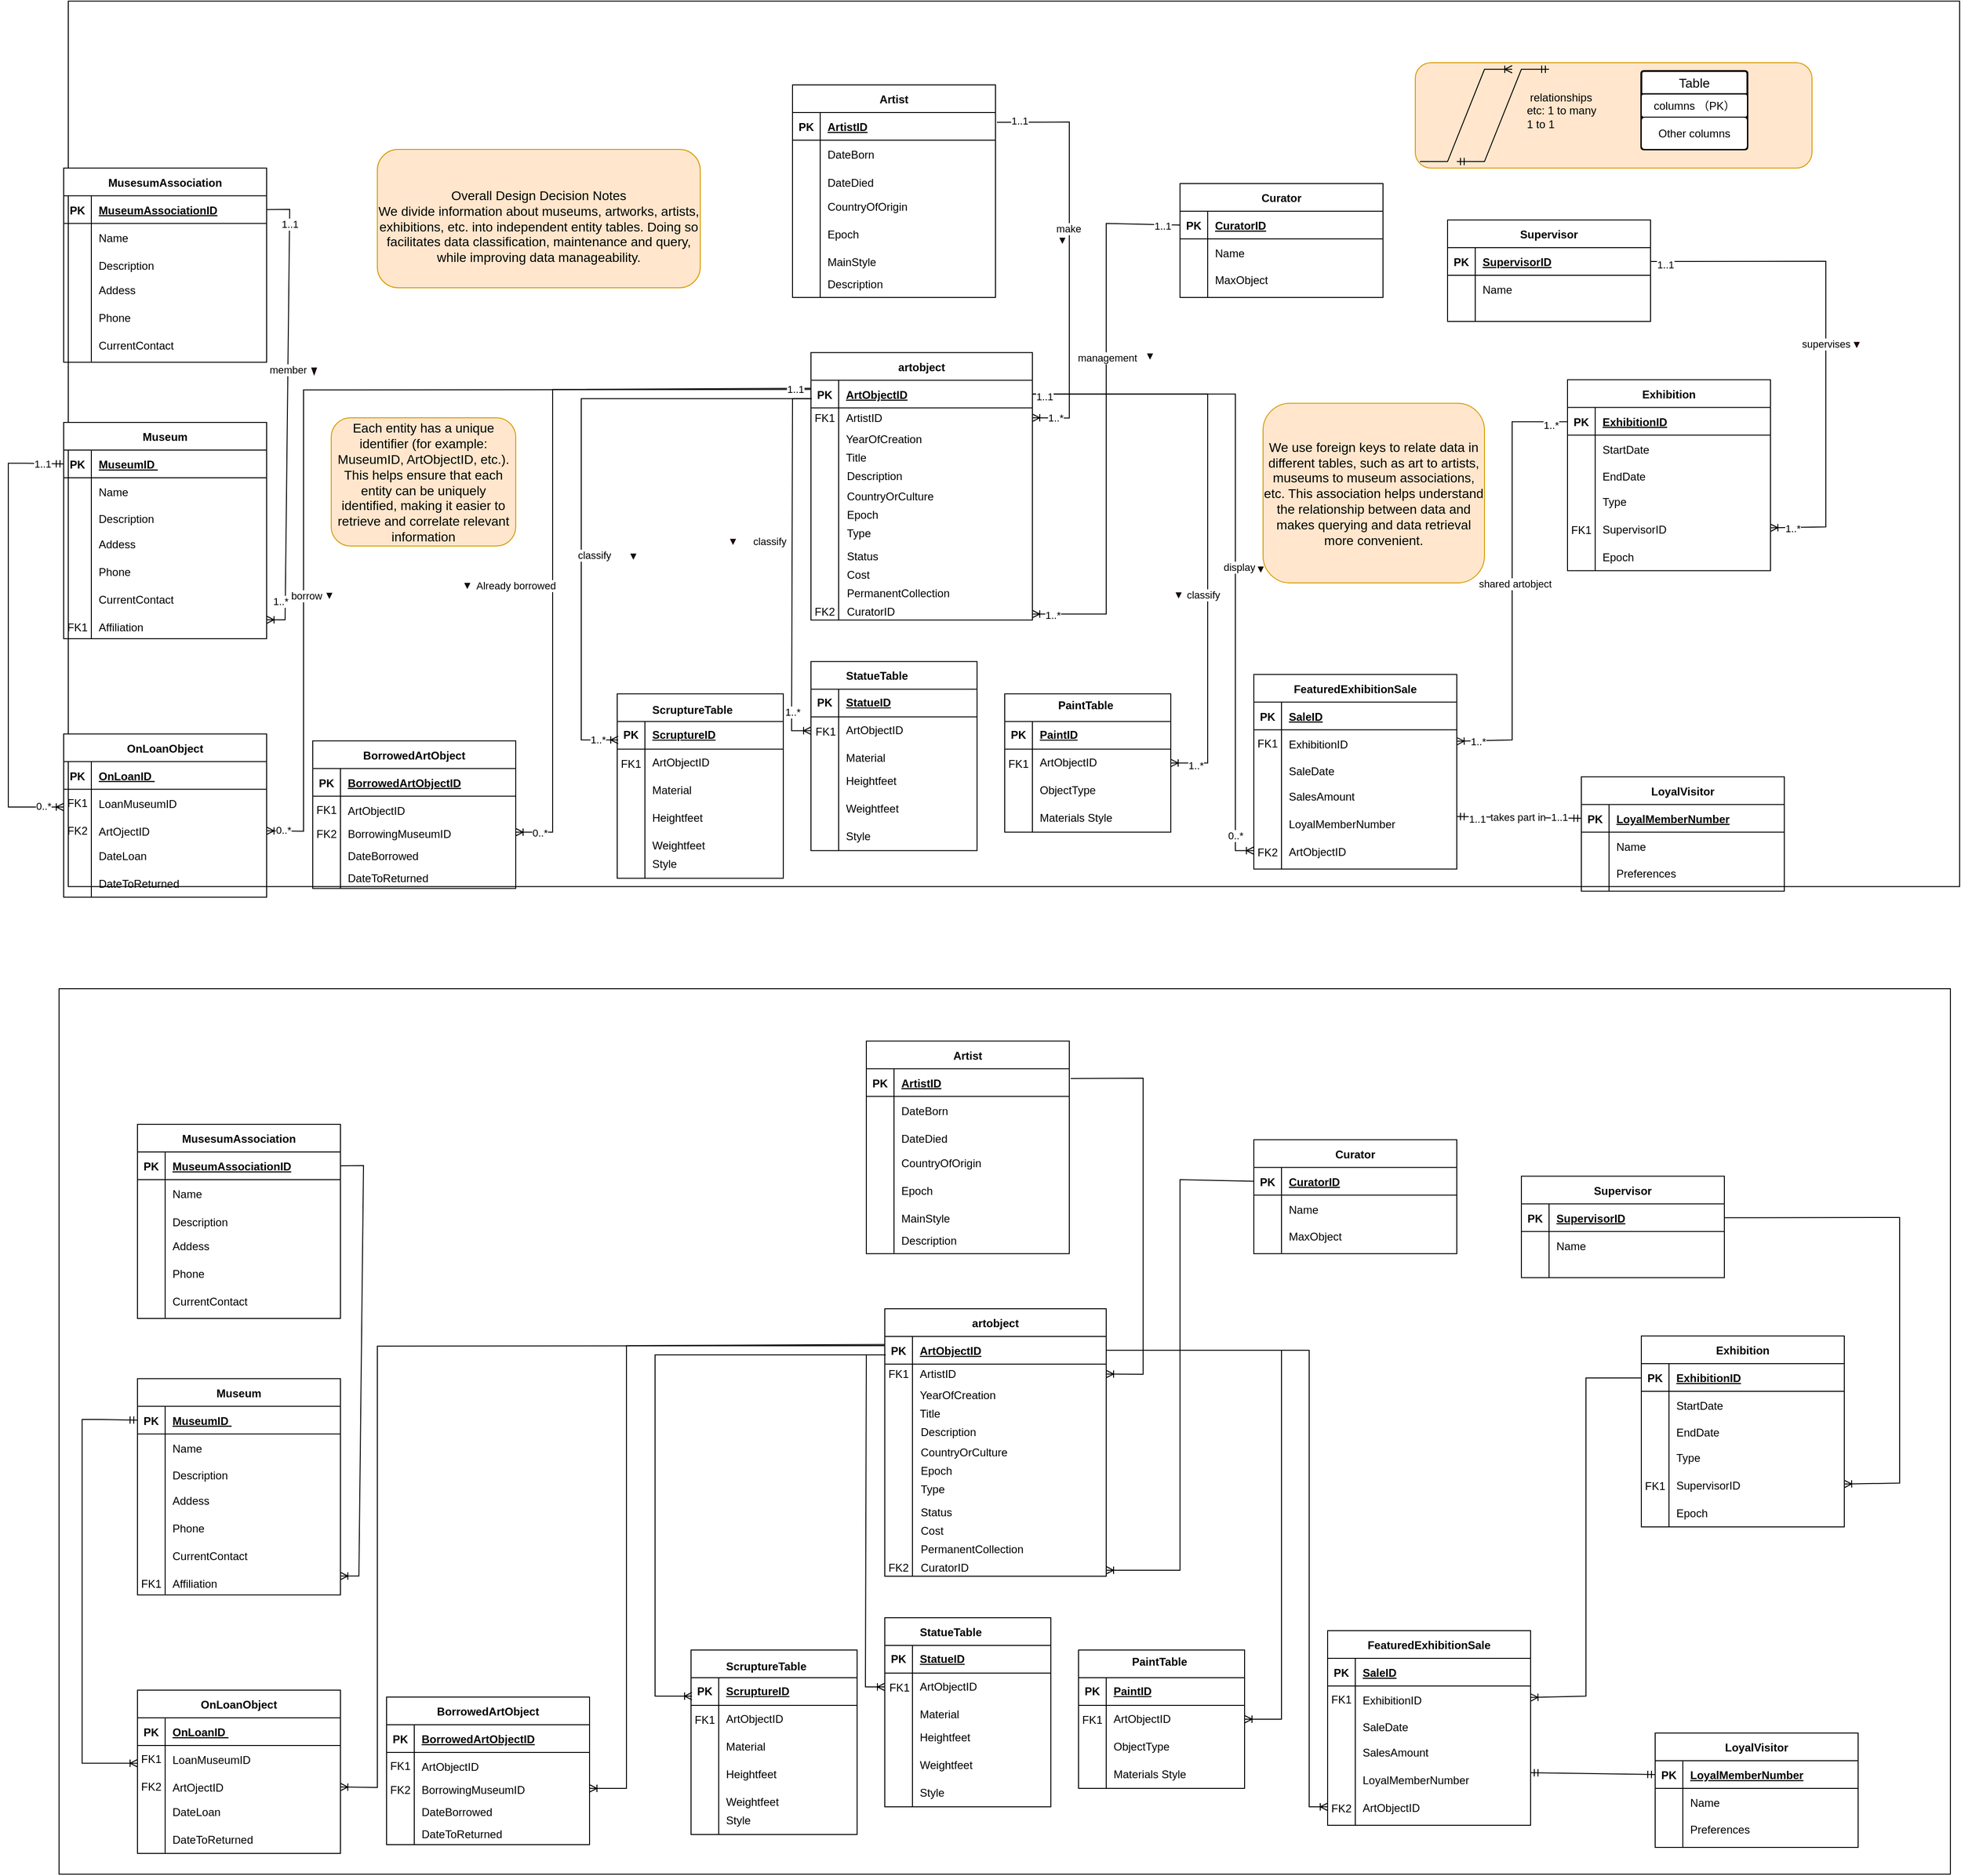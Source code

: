 <mxfile version="22.1.3" type="github">
  <diagram id="R2lEEEUBdFMjLlhIrx00" name="Page-1">
    <mxGraphModel dx="1268" dy="181" grid="1" gridSize="10" guides="1" tooltips="1" connect="1" arrows="1" fold="1" page="1" pageScale="1" pageWidth="850" pageHeight="1100" math="0" shadow="0" extFonts="Permanent Marker^https://fonts.googleapis.com/css?family=Permanent+Marker">
      <root>
        <mxCell id="0" />
        <mxCell id="1" parent="0" />
        <mxCell id="SGoWt56uiUYlHHw4keDK-648" value="" style="rounded=0;whiteSpace=wrap;html=1;" parent="1" vertex="1">
          <mxGeometry x="-260" y="1049.25" width="2050" height="960" as="geometry" />
        </mxCell>
        <mxCell id="SGoWt56uiUYlHHw4keDK-371" value="BorrowedArtObject" style="shape=table;startSize=30;container=1;collapsible=1;childLayout=tableLayout;fixedRows=1;rowLines=0;fontStyle=1;align=center;resizeLast=1;" parent="1" vertex="1">
          <mxGeometry x="5" y="1851.25" width="220" height="160" as="geometry" />
        </mxCell>
        <mxCell id="SGoWt56uiUYlHHw4keDK-372" value="" style="shape=partialRectangle;collapsible=0;dropTarget=0;pointerEvents=0;fillColor=none;points=[[0,0.5],[1,0.5]];portConstraint=eastwest;top=0;left=0;right=0;bottom=1;" parent="SGoWt56uiUYlHHw4keDK-371" vertex="1">
          <mxGeometry y="30" width="220" height="30" as="geometry" />
        </mxCell>
        <mxCell id="SGoWt56uiUYlHHw4keDK-373" value="PK" style="shape=partialRectangle;overflow=hidden;connectable=0;fillColor=none;top=0;left=0;bottom=0;right=0;fontStyle=1;" parent="SGoWt56uiUYlHHw4keDK-372" vertex="1">
          <mxGeometry width="30" height="30" as="geometry">
            <mxRectangle width="30" height="30" as="alternateBounds" />
          </mxGeometry>
        </mxCell>
        <mxCell id="SGoWt56uiUYlHHw4keDK-374" value="BorrowedArtObjectID " style="shape=partialRectangle;overflow=hidden;connectable=0;fillColor=none;top=0;left=0;bottom=0;right=0;align=left;spacingLeft=6;fontStyle=5;" parent="SGoWt56uiUYlHHw4keDK-372" vertex="1">
          <mxGeometry x="30" width="190" height="30" as="geometry">
            <mxRectangle width="190" height="30" as="alternateBounds" />
          </mxGeometry>
        </mxCell>
        <mxCell id="SGoWt56uiUYlHHw4keDK-375" value="" style="shape=partialRectangle;collapsible=0;dropTarget=0;pointerEvents=0;fillColor=none;points=[[0,0.5],[1,0.5]];portConstraint=eastwest;top=0;left=0;right=0;bottom=0;" parent="SGoWt56uiUYlHHw4keDK-371" vertex="1">
          <mxGeometry y="60" width="220" height="30" as="geometry" />
        </mxCell>
        <mxCell id="SGoWt56uiUYlHHw4keDK-376" value="" style="shape=partialRectangle;overflow=hidden;connectable=0;fillColor=none;top=0;left=0;bottom=0;right=0;" parent="SGoWt56uiUYlHHw4keDK-375" vertex="1">
          <mxGeometry width="30" height="30" as="geometry">
            <mxRectangle width="30" height="30" as="alternateBounds" />
          </mxGeometry>
        </mxCell>
        <mxCell id="SGoWt56uiUYlHHw4keDK-377" value="ArtObjectID" style="shape=partialRectangle;overflow=hidden;connectable=0;fillColor=none;top=0;left=0;bottom=0;right=0;align=left;spacingLeft=6;" parent="SGoWt56uiUYlHHw4keDK-375" vertex="1">
          <mxGeometry x="30" width="190" height="30" as="geometry">
            <mxRectangle width="190" height="30" as="alternateBounds" />
          </mxGeometry>
        </mxCell>
        <mxCell id="SGoWt56uiUYlHHw4keDK-378" value="" style="shape=partialRectangle;collapsible=0;dropTarget=0;pointerEvents=0;fillColor=none;points=[[0,0.5],[1,0.5]];portConstraint=eastwest;top=0;left=0;right=0;bottom=0;" parent="SGoWt56uiUYlHHw4keDK-371" vertex="1">
          <mxGeometry y="90" width="220" height="70" as="geometry" />
        </mxCell>
        <mxCell id="SGoWt56uiUYlHHw4keDK-379" value="" style="shape=partialRectangle;overflow=hidden;connectable=0;fillColor=none;top=0;left=0;bottom=0;right=0;" parent="SGoWt56uiUYlHHw4keDK-378" vertex="1">
          <mxGeometry width="30" height="70" as="geometry">
            <mxRectangle width="30" height="70" as="alternateBounds" />
          </mxGeometry>
        </mxCell>
        <mxCell id="SGoWt56uiUYlHHw4keDK-380" value="" style="shape=partialRectangle;overflow=hidden;connectable=0;fillColor=none;top=0;left=0;bottom=0;right=0;align=left;spacingLeft=6;" parent="SGoWt56uiUYlHHw4keDK-378" vertex="1">
          <mxGeometry x="30" width="190" height="70" as="geometry">
            <mxRectangle width="190" height="70" as="alternateBounds" />
          </mxGeometry>
        </mxCell>
        <mxCell id="SGoWt56uiUYlHHw4keDK-381" value="artobject" style="shape=table;startSize=30;container=1;collapsible=1;childLayout=tableLayout;fixedRows=1;rowLines=0;fontStyle=1;align=center;resizeLast=1;" parent="1" vertex="1">
          <mxGeometry x="545" y="1430.25" width="240" height="290" as="geometry" />
        </mxCell>
        <mxCell id="SGoWt56uiUYlHHw4keDK-382" value="" style="shape=partialRectangle;collapsible=0;dropTarget=0;pointerEvents=0;fillColor=none;points=[[0,0.5],[1,0.5]];portConstraint=eastwest;top=0;left=0;right=0;bottom=1;" parent="SGoWt56uiUYlHHw4keDK-381" vertex="1">
          <mxGeometry y="30" width="240" height="30" as="geometry" />
        </mxCell>
        <mxCell id="SGoWt56uiUYlHHw4keDK-383" value="PK" style="shape=partialRectangle;overflow=hidden;connectable=0;fillColor=none;top=0;left=0;bottom=0;right=0;fontStyle=1;" parent="SGoWt56uiUYlHHw4keDK-382" vertex="1">
          <mxGeometry width="30" height="30" as="geometry">
            <mxRectangle width="30" height="30" as="alternateBounds" />
          </mxGeometry>
        </mxCell>
        <mxCell id="SGoWt56uiUYlHHw4keDK-384" value="ArtObjectID" style="shape=partialRectangle;overflow=hidden;connectable=0;fillColor=none;top=0;left=0;bottom=0;right=0;align=left;spacingLeft=6;fontStyle=5;" parent="SGoWt56uiUYlHHw4keDK-382" vertex="1">
          <mxGeometry x="30" width="210" height="30" as="geometry">
            <mxRectangle width="210" height="30" as="alternateBounds" />
          </mxGeometry>
        </mxCell>
        <mxCell id="SGoWt56uiUYlHHw4keDK-385" value="" style="shape=partialRectangle;collapsible=0;dropTarget=0;pointerEvents=0;fillColor=none;points=[[0,0.5],[1,0.5]];portConstraint=eastwest;top=0;left=0;right=0;bottom=0;" parent="SGoWt56uiUYlHHw4keDK-381" vertex="1">
          <mxGeometry y="60" width="240" height="230" as="geometry" />
        </mxCell>
        <mxCell id="SGoWt56uiUYlHHw4keDK-386" value="" style="shape=partialRectangle;overflow=hidden;connectable=0;fillColor=none;top=0;left=0;bottom=0;right=0;" parent="SGoWt56uiUYlHHw4keDK-385" vertex="1">
          <mxGeometry width="30" height="230" as="geometry">
            <mxRectangle width="30" height="230" as="alternateBounds" />
          </mxGeometry>
        </mxCell>
        <mxCell id="SGoWt56uiUYlHHw4keDK-387" value="" style="shape=partialRectangle;overflow=hidden;connectable=0;fillColor=none;top=0;left=0;bottom=0;right=0;align=left;spacingLeft=6;" parent="SGoWt56uiUYlHHw4keDK-385" vertex="1">
          <mxGeometry x="30" width="210" height="230" as="geometry">
            <mxRectangle width="210" height="230" as="alternateBounds" />
          </mxGeometry>
        </mxCell>
        <mxCell id="SGoWt56uiUYlHHw4keDK-388" value="ArtistID" style="shape=partialRectangle;overflow=hidden;connectable=0;fillColor=none;top=0;left=0;bottom=0;right=0;align=left;spacingLeft=6;" parent="1" vertex="1">
          <mxGeometry x="575" y="1490.25" width="220" height="20" as="geometry">
            <mxRectangle width="220" height="40" as="alternateBounds" />
          </mxGeometry>
        </mxCell>
        <mxCell id="SGoWt56uiUYlHHw4keDK-389" value="YearOfCreation" style="shape=partialRectangle;overflow=hidden;connectable=0;fillColor=none;top=0;left=0;bottom=0;right=0;align=left;spacingLeft=6;" parent="1" vertex="1">
          <mxGeometry x="575" y="1513.25" width="220" height="20" as="geometry">
            <mxRectangle width="220" height="40" as="alternateBounds" />
          </mxGeometry>
        </mxCell>
        <mxCell id="SGoWt56uiUYlHHw4keDK-390" value="Title" style="shape=partialRectangle;overflow=hidden;connectable=0;fillColor=none;top=0;left=0;bottom=0;right=0;align=left;spacingLeft=6;" parent="1" vertex="1">
          <mxGeometry x="575" y="1533.25" width="220" height="20" as="geometry">
            <mxRectangle width="220" height="40" as="alternateBounds" />
          </mxGeometry>
        </mxCell>
        <mxCell id="SGoWt56uiUYlHHw4keDK-391" value="Description" style="shape=partialRectangle;overflow=hidden;connectable=0;fillColor=none;top=0;left=0;bottom=0;right=0;align=left;spacingLeft=6;" parent="1" vertex="1">
          <mxGeometry x="576" y="1553.25" width="220" height="20" as="geometry">
            <mxRectangle width="220" height="40" as="alternateBounds" />
          </mxGeometry>
        </mxCell>
        <mxCell id="SGoWt56uiUYlHHw4keDK-392" value="CountryOrCulture" style="shape=partialRectangle;overflow=hidden;connectable=0;fillColor=none;top=0;left=0;bottom=0;right=0;align=left;spacingLeft=6;" parent="1" vertex="1">
          <mxGeometry x="576" y="1575.25" width="220" height="20" as="geometry">
            <mxRectangle width="220" height="40" as="alternateBounds" />
          </mxGeometry>
        </mxCell>
        <mxCell id="SGoWt56uiUYlHHw4keDK-393" value="Epoch" style="shape=partialRectangle;overflow=hidden;connectable=0;fillColor=none;top=0;left=0;bottom=0;right=0;align=left;spacingLeft=6;" parent="1" vertex="1">
          <mxGeometry x="576" y="1595.25" width="220" height="20" as="geometry">
            <mxRectangle width="220" height="40" as="alternateBounds" />
          </mxGeometry>
        </mxCell>
        <mxCell id="SGoWt56uiUYlHHw4keDK-394" value="Type" style="shape=partialRectangle;overflow=hidden;connectable=0;fillColor=none;top=0;left=0;bottom=0;right=0;align=left;spacingLeft=6;" parent="1" vertex="1">
          <mxGeometry x="576" y="1615.25" width="220" height="20" as="geometry">
            <mxRectangle width="220" height="40" as="alternateBounds" />
          </mxGeometry>
        </mxCell>
        <mxCell id="SGoWt56uiUYlHHw4keDK-395" value="Status" style="shape=partialRectangle;overflow=hidden;connectable=0;fillColor=none;top=0;left=0;bottom=0;right=0;align=left;spacingLeft=6;" parent="1" vertex="1">
          <mxGeometry x="576" y="1640.25" width="220" height="20" as="geometry">
            <mxRectangle width="220" height="40" as="alternateBounds" />
          </mxGeometry>
        </mxCell>
        <mxCell id="SGoWt56uiUYlHHw4keDK-396" value="Cost" style="shape=partialRectangle;overflow=hidden;connectable=0;fillColor=none;top=0;left=0;bottom=0;right=0;align=left;spacingLeft=6;" parent="1" vertex="1">
          <mxGeometry x="576" y="1660.25" width="220" height="20" as="geometry">
            <mxRectangle width="220" height="40" as="alternateBounds" />
          </mxGeometry>
        </mxCell>
        <mxCell id="SGoWt56uiUYlHHw4keDK-397" value="PermanentCollection" style="shape=partialRectangle;overflow=hidden;connectable=0;fillColor=none;top=0;left=0;bottom=0;right=0;align=left;spacingLeft=6;" parent="1" vertex="1">
          <mxGeometry x="576" y="1680.25" width="220" height="20" as="geometry">
            <mxRectangle width="220" height="40" as="alternateBounds" />
          </mxGeometry>
        </mxCell>
        <mxCell id="SGoWt56uiUYlHHw4keDK-398" value="CuratorID" style="shape=partialRectangle;overflow=hidden;connectable=0;fillColor=none;top=0;left=0;bottom=0;right=0;align=left;spacingLeft=6;" parent="1" vertex="1">
          <mxGeometry x="576" y="1700.25" width="220" height="20" as="geometry">
            <mxRectangle width="220" height="40" as="alternateBounds" />
          </mxGeometry>
        </mxCell>
        <mxCell id="SGoWt56uiUYlHHw4keDK-399" value="&lt;br&gt;&lt;table style=&quot;border-collapse:&lt;br/&gt; collapse;width:444pt&quot; width=&quot;592&quot; cellspacing=&quot;0&quot; cellpadding=&quot;0&quot; border=&quot;0&quot;&gt;&lt;tbody&gt;&lt;tr style=&quot;height:15.6pt&quot; height=&quot;21&quot;&gt;  &lt;td style=&quot;height:15.6pt;width:444pt&quot; width=&quot;592&quot; class=&quot;xl65&quot; height=&quot;21&quot; colspan=&quot;5&quot;&gt;&lt;br&gt;&lt;/td&gt;&lt;/tr&gt;&lt;/tbody&gt;&lt;/table&gt;" style="shape=table;startSize=30;container=1;collapsible=1;childLayout=tableLayout;fixedRows=1;rowLines=0;fontStyle=1;align=center;resizeLast=1;html=1;" parent="1" vertex="1">
          <mxGeometry x="335" y="1800.25" width="180" height="200" as="geometry" />
        </mxCell>
        <mxCell id="SGoWt56uiUYlHHw4keDK-400" value="" style="shape=tableRow;horizontal=0;startSize=0;swimlaneHead=0;swimlaneBody=0;fillColor=none;collapsible=0;dropTarget=0;points=[[0,0.5],[1,0.5]];portConstraint=eastwest;top=0;left=0;right=0;bottom=1;" parent="SGoWt56uiUYlHHw4keDK-399" vertex="1">
          <mxGeometry y="30" width="180" height="30" as="geometry" />
        </mxCell>
        <mxCell id="SGoWt56uiUYlHHw4keDK-401" value="PK" style="shape=partialRectangle;connectable=0;fillColor=none;top=0;left=0;bottom=0;right=0;fontStyle=1;overflow=hidden;whiteSpace=wrap;html=1;" parent="SGoWt56uiUYlHHw4keDK-400" vertex="1">
          <mxGeometry width="30" height="30" as="geometry">
            <mxRectangle width="30" height="30" as="alternateBounds" />
          </mxGeometry>
        </mxCell>
        <mxCell id="SGoWt56uiUYlHHw4keDK-402" value="ScruptureID" style="shape=partialRectangle;connectable=0;fillColor=none;top=0;left=0;bottom=0;right=0;align=left;spacingLeft=6;fontStyle=5;overflow=hidden;whiteSpace=wrap;html=1;" parent="SGoWt56uiUYlHHw4keDK-400" vertex="1">
          <mxGeometry x="30" width="150" height="30" as="geometry">
            <mxRectangle width="150" height="30" as="alternateBounds" />
          </mxGeometry>
        </mxCell>
        <mxCell id="SGoWt56uiUYlHHw4keDK-403" value="" style="shape=tableRow;horizontal=0;startSize=0;swimlaneHead=0;swimlaneBody=0;fillColor=none;collapsible=0;dropTarget=0;points=[[0,0.5],[1,0.5]];portConstraint=eastwest;top=0;left=0;right=0;bottom=0;" parent="SGoWt56uiUYlHHw4keDK-399" vertex="1">
          <mxGeometry y="60" width="180" height="30" as="geometry" />
        </mxCell>
        <mxCell id="SGoWt56uiUYlHHw4keDK-404" value="" style="shape=partialRectangle;connectable=0;fillColor=none;top=0;left=0;bottom=0;right=0;editable=1;overflow=hidden;whiteSpace=wrap;html=1;" parent="SGoWt56uiUYlHHw4keDK-403" vertex="1">
          <mxGeometry width="30" height="30" as="geometry">
            <mxRectangle width="30" height="30" as="alternateBounds" />
          </mxGeometry>
        </mxCell>
        <mxCell id="SGoWt56uiUYlHHw4keDK-405" value="ArtObjectID" style="shape=partialRectangle;connectable=0;fillColor=none;top=0;left=0;bottom=0;right=0;align=left;spacingLeft=6;overflow=hidden;whiteSpace=wrap;html=1;" parent="SGoWt56uiUYlHHw4keDK-403" vertex="1">
          <mxGeometry x="30" width="150" height="30" as="geometry">
            <mxRectangle width="150" height="30" as="alternateBounds" />
          </mxGeometry>
        </mxCell>
        <mxCell id="SGoWt56uiUYlHHw4keDK-406" value="" style="shape=tableRow;horizontal=0;startSize=0;swimlaneHead=0;swimlaneBody=0;fillColor=none;collapsible=0;dropTarget=0;points=[[0,0.5],[1,0.5]];portConstraint=eastwest;top=0;left=0;right=0;bottom=0;" parent="SGoWt56uiUYlHHw4keDK-399" vertex="1">
          <mxGeometry y="90" width="180" height="30" as="geometry" />
        </mxCell>
        <mxCell id="SGoWt56uiUYlHHw4keDK-407" value="" style="shape=partialRectangle;connectable=0;fillColor=none;top=0;left=0;bottom=0;right=0;editable=1;overflow=hidden;whiteSpace=wrap;html=1;" parent="SGoWt56uiUYlHHw4keDK-406" vertex="1">
          <mxGeometry width="30" height="30" as="geometry">
            <mxRectangle width="30" height="30" as="alternateBounds" />
          </mxGeometry>
        </mxCell>
        <mxCell id="SGoWt56uiUYlHHw4keDK-408" value="Material" style="shape=partialRectangle;connectable=0;fillColor=none;top=0;left=0;bottom=0;right=0;align=left;spacingLeft=6;overflow=hidden;whiteSpace=wrap;html=1;" parent="SGoWt56uiUYlHHw4keDK-406" vertex="1">
          <mxGeometry x="30" width="150" height="30" as="geometry">
            <mxRectangle width="150" height="30" as="alternateBounds" />
          </mxGeometry>
        </mxCell>
        <mxCell id="SGoWt56uiUYlHHw4keDK-409" value="" style="shape=tableRow;horizontal=0;startSize=0;swimlaneHead=0;swimlaneBody=0;fillColor=none;collapsible=0;dropTarget=0;points=[[0,0.5],[1,0.5]];portConstraint=eastwest;top=0;left=0;right=0;bottom=0;" parent="SGoWt56uiUYlHHw4keDK-399" vertex="1">
          <mxGeometry y="120" width="180" height="80" as="geometry" />
        </mxCell>
        <mxCell id="SGoWt56uiUYlHHw4keDK-410" value="" style="shape=partialRectangle;connectable=0;fillColor=none;top=0;left=0;bottom=0;right=0;editable=1;overflow=hidden;whiteSpace=wrap;html=1;" parent="SGoWt56uiUYlHHw4keDK-409" vertex="1">
          <mxGeometry width="30" height="80" as="geometry">
            <mxRectangle width="30" height="80" as="alternateBounds" />
          </mxGeometry>
        </mxCell>
        <mxCell id="SGoWt56uiUYlHHw4keDK-411" value="" style="shape=partialRectangle;connectable=0;fillColor=none;top=0;left=0;bottom=0;right=0;align=left;spacingLeft=6;overflow=hidden;whiteSpace=wrap;html=1;" parent="SGoWt56uiUYlHHw4keDK-409" vertex="1">
          <mxGeometry x="30" width="150" height="80" as="geometry">
            <mxRectangle width="150" height="80" as="alternateBounds" />
          </mxGeometry>
        </mxCell>
        <mxCell id="SGoWt56uiUYlHHw4keDK-412" value="" style="shape=tableRow;horizontal=0;startSize=0;swimlaneHead=0;swimlaneBody=0;fillColor=none;collapsible=0;dropTarget=0;points=[[0,0.5],[1,0.5]];portConstraint=eastwest;top=0;left=0;right=0;bottom=0;" parent="1" vertex="1">
          <mxGeometry x="395" y="1620.25" width="180" height="30" as="geometry" />
        </mxCell>
        <mxCell id="SGoWt56uiUYlHHw4keDK-413" value="" style="shape=partialRectangle;connectable=0;fillColor=none;top=0;left=0;bottom=0;right=0;editable=1;overflow=hidden;whiteSpace=wrap;html=1;" parent="SGoWt56uiUYlHHw4keDK-412" vertex="1">
          <mxGeometry width="30" height="30" as="geometry">
            <mxRectangle width="30" height="30" as="alternateBounds" />
          </mxGeometry>
        </mxCell>
        <mxCell id="SGoWt56uiUYlHHw4keDK-414" value="&lt;br&gt;" style="shape=table;startSize=30;container=1;collapsible=1;childLayout=tableLayout;fixedRows=1;rowLines=0;fontStyle=1;align=center;resizeLast=1;html=1;" parent="1" vertex="1">
          <mxGeometry x="755" y="1800.25" width="180" height="150" as="geometry" />
        </mxCell>
        <mxCell id="SGoWt56uiUYlHHw4keDK-415" value="" style="shape=tableRow;horizontal=0;startSize=0;swimlaneHead=0;swimlaneBody=0;fillColor=none;collapsible=0;dropTarget=0;points=[[0,0.5],[1,0.5]];portConstraint=eastwest;top=0;left=0;right=0;bottom=1;" parent="SGoWt56uiUYlHHw4keDK-414" vertex="1">
          <mxGeometry y="30" width="180" height="30" as="geometry" />
        </mxCell>
        <mxCell id="SGoWt56uiUYlHHw4keDK-416" value="PK" style="shape=partialRectangle;connectable=0;fillColor=none;top=0;left=0;bottom=0;right=0;fontStyle=1;overflow=hidden;whiteSpace=wrap;html=1;" parent="SGoWt56uiUYlHHw4keDK-415" vertex="1">
          <mxGeometry width="30" height="30" as="geometry">
            <mxRectangle width="30" height="30" as="alternateBounds" />
          </mxGeometry>
        </mxCell>
        <mxCell id="SGoWt56uiUYlHHw4keDK-417" value="PaintID" style="shape=partialRectangle;connectable=0;fillColor=none;top=0;left=0;bottom=0;right=0;align=left;spacingLeft=6;fontStyle=5;overflow=hidden;whiteSpace=wrap;html=1;" parent="SGoWt56uiUYlHHw4keDK-415" vertex="1">
          <mxGeometry x="30" width="150" height="30" as="geometry">
            <mxRectangle width="150" height="30" as="alternateBounds" />
          </mxGeometry>
        </mxCell>
        <mxCell id="SGoWt56uiUYlHHw4keDK-418" value="" style="shape=tableRow;horizontal=0;startSize=0;swimlaneHead=0;swimlaneBody=0;fillColor=none;collapsible=0;dropTarget=0;points=[[0,0.5],[1,0.5]];portConstraint=eastwest;top=0;left=0;right=0;bottom=0;" parent="SGoWt56uiUYlHHw4keDK-414" vertex="1">
          <mxGeometry y="60" width="180" height="30" as="geometry" />
        </mxCell>
        <mxCell id="SGoWt56uiUYlHHw4keDK-419" value="" style="shape=partialRectangle;connectable=0;fillColor=none;top=0;left=0;bottom=0;right=0;editable=1;overflow=hidden;whiteSpace=wrap;html=1;" parent="SGoWt56uiUYlHHw4keDK-418" vertex="1">
          <mxGeometry width="30" height="30" as="geometry">
            <mxRectangle width="30" height="30" as="alternateBounds" />
          </mxGeometry>
        </mxCell>
        <mxCell id="SGoWt56uiUYlHHw4keDK-420" value="ArtObjectID" style="shape=partialRectangle;connectable=0;fillColor=none;top=0;left=0;bottom=0;right=0;align=left;spacingLeft=6;overflow=hidden;whiteSpace=wrap;html=1;" parent="SGoWt56uiUYlHHw4keDK-418" vertex="1">
          <mxGeometry x="30" width="150" height="30" as="geometry">
            <mxRectangle width="150" height="30" as="alternateBounds" />
          </mxGeometry>
        </mxCell>
        <mxCell id="SGoWt56uiUYlHHw4keDK-421" value="" style="shape=tableRow;horizontal=0;startSize=0;swimlaneHead=0;swimlaneBody=0;fillColor=none;collapsible=0;dropTarget=0;points=[[0,0.5],[1,0.5]];portConstraint=eastwest;top=0;left=0;right=0;bottom=0;" parent="SGoWt56uiUYlHHw4keDK-414" vertex="1">
          <mxGeometry y="90" width="180" height="30" as="geometry" />
        </mxCell>
        <mxCell id="SGoWt56uiUYlHHw4keDK-422" value="" style="shape=partialRectangle;connectable=0;fillColor=none;top=0;left=0;bottom=0;right=0;editable=1;overflow=hidden;whiteSpace=wrap;html=1;" parent="SGoWt56uiUYlHHw4keDK-421" vertex="1">
          <mxGeometry width="30" height="30" as="geometry">
            <mxRectangle width="30" height="30" as="alternateBounds" />
          </mxGeometry>
        </mxCell>
        <mxCell id="SGoWt56uiUYlHHw4keDK-423" value="ObjectType" style="shape=partialRectangle;connectable=0;fillColor=none;top=0;left=0;bottom=0;right=0;align=left;spacingLeft=6;overflow=hidden;whiteSpace=wrap;html=1;" parent="SGoWt56uiUYlHHw4keDK-421" vertex="1">
          <mxGeometry x="30" width="150" height="30" as="geometry">
            <mxRectangle width="150" height="30" as="alternateBounds" />
          </mxGeometry>
        </mxCell>
        <mxCell id="SGoWt56uiUYlHHw4keDK-424" value="" style="shape=tableRow;horizontal=0;startSize=0;swimlaneHead=0;swimlaneBody=0;fillColor=none;collapsible=0;dropTarget=0;points=[[0,0.5],[1,0.5]];portConstraint=eastwest;top=0;left=0;right=0;bottom=0;" parent="SGoWt56uiUYlHHw4keDK-414" vertex="1">
          <mxGeometry y="120" width="180" height="30" as="geometry" />
        </mxCell>
        <mxCell id="SGoWt56uiUYlHHw4keDK-425" value="" style="shape=partialRectangle;connectable=0;fillColor=none;top=0;left=0;bottom=0;right=0;editable=1;overflow=hidden;whiteSpace=wrap;html=1;" parent="SGoWt56uiUYlHHw4keDK-424" vertex="1">
          <mxGeometry width="30" height="30" as="geometry">
            <mxRectangle width="30" height="30" as="alternateBounds" />
          </mxGeometry>
        </mxCell>
        <mxCell id="SGoWt56uiUYlHHw4keDK-426" value="Materials&#x9;Style" style="shape=partialRectangle;connectable=0;fillColor=none;top=0;left=0;bottom=0;right=0;align=left;spacingLeft=6;overflow=hidden;whiteSpace=wrap;html=1;" parent="SGoWt56uiUYlHHw4keDK-424" vertex="1">
          <mxGeometry x="30" width="150" height="30" as="geometry">
            <mxRectangle width="150" height="30" as="alternateBounds" />
          </mxGeometry>
        </mxCell>
        <mxCell id="SGoWt56uiUYlHHw4keDK-427" value="&lt;table style=&quot;border-collapse:&lt;br/&gt; collapse;width:416pt&quot; width=&quot;555&quot; cellspacing=&quot;0&quot; cellpadding=&quot;0&quot; border=&quot;0&quot;&gt;&lt;tbody&gt;&lt;tr style=&quot;height:15.6pt&quot; height=&quot;21&quot;&gt;&lt;td style=&quot;height:15.6pt;width:416pt&quot; width=&quot;555&quot; class=&quot;xl65&quot; height=&quot;21&quot; colspan=&quot;4&quot;&gt;&lt;/td&gt;&lt;/tr&gt;&lt;/tbody&gt;&lt;/table&gt;&lt;table style=&quot;border-collapse:&lt;br/&gt; collapse;width:416pt&quot; width=&quot;555&quot; cellspacing=&quot;0&quot; cellpadding=&quot;0&quot; border=&quot;0&quot;&gt;&lt;tbody&gt;&lt;tr style=&quot;height:15.6pt&quot; height=&quot;21&quot;&gt;&lt;br/&gt;  &lt;td style=&quot;height:15.6pt;width:416pt&quot; width=&quot;555&quot; class=&quot;xl65&quot; height=&quot;21&quot; colspan=&quot;4&quot;&gt;&lt;b&gt;PaintTable&lt;/b&gt;&lt;/td&gt;&lt;/tr&gt;&lt;/tbody&gt;&lt;/table&gt;" style="shape=partialRectangle;connectable=0;fillColor=none;top=0;left=0;bottom=0;right=0;align=left;spacingLeft=6;overflow=hidden;whiteSpace=wrap;html=1;" parent="1" vertex="1">
          <mxGeometry x="805" y="1760.25" width="150" height="70" as="geometry">
            <mxRectangle width="150" height="30" as="alternateBounds" />
          </mxGeometry>
        </mxCell>
        <mxCell id="SGoWt56uiUYlHHw4keDK-428" value="&lt;table style=&quot;border-collapse:&lt;br/&gt; collapse;width:444pt&quot; width=&quot;592&quot; cellspacing=&quot;0&quot; cellpadding=&quot;0&quot; border=&quot;0&quot;&gt;&lt;tbody&gt;&lt;tr style=&quot;height:15.6pt&quot; height=&quot;21&quot;&gt;&lt;br/&gt;  &lt;td style=&quot;height:15.6pt;width:444pt&quot; width=&quot;592&quot; class=&quot;xl65&quot; height=&quot;21&quot; colspan=&quot;5&quot;&gt;&lt;b&gt;ScruptureTable&lt;/b&gt;&lt;/td&gt;&lt;/tr&gt;&lt;/tbody&gt;&lt;/table&gt;" style="shape=partialRectangle;connectable=0;fillColor=none;top=0;left=0;bottom=0;right=0;align=left;spacingLeft=6;overflow=hidden;whiteSpace=wrap;html=1;" parent="1" vertex="1">
          <mxGeometry x="365" y="1790.25" width="150" height="40" as="geometry">
            <mxRectangle width="150" height="30" as="alternateBounds" />
          </mxGeometry>
        </mxCell>
        <mxCell id="SGoWt56uiUYlHHw4keDK-429" value="Heightfeet" style="shape=partialRectangle;connectable=0;fillColor=none;top=0;left=0;bottom=0;right=0;align=left;spacingLeft=6;overflow=hidden;whiteSpace=wrap;html=1;" parent="1" vertex="1">
          <mxGeometry x="365" y="1920.25" width="150" height="30" as="geometry">
            <mxRectangle width="150" height="30" as="alternateBounds" />
          </mxGeometry>
        </mxCell>
        <mxCell id="SGoWt56uiUYlHHw4keDK-430" value="Weightfeet" style="shape=partialRectangle;connectable=0;fillColor=none;top=0;left=0;bottom=0;right=0;align=left;spacingLeft=6;overflow=hidden;whiteSpace=wrap;html=1;" parent="1" vertex="1">
          <mxGeometry x="365" y="1950.25" width="150" height="30" as="geometry">
            <mxRectangle width="150" height="30" as="alternateBounds" />
          </mxGeometry>
        </mxCell>
        <mxCell id="SGoWt56uiUYlHHw4keDK-431" value="Style" style="shape=partialRectangle;connectable=0;fillColor=none;top=0;left=0;bottom=0;right=0;align=left;spacingLeft=6;overflow=hidden;whiteSpace=wrap;html=1;" parent="1" vertex="1">
          <mxGeometry x="365" y="1970.25" width="150" height="30" as="geometry">
            <mxRectangle width="150" height="30" as="alternateBounds" />
          </mxGeometry>
        </mxCell>
        <mxCell id="SGoWt56uiUYlHHw4keDK-432" value="&lt;br&gt;&lt;table style=&quot;border-collapse:&lt;br/&gt; collapse;width:444pt&quot; width=&quot;592&quot; cellspacing=&quot;0&quot; cellpadding=&quot;0&quot; border=&quot;0&quot;&gt;&lt;tbody&gt;&lt;tr style=&quot;height:15.6pt&quot; height=&quot;21&quot;&gt;  &lt;td style=&quot;height:15.6pt;width:444pt&quot; width=&quot;592&quot; class=&quot;xl65&quot; height=&quot;21&quot; colspan=&quot;5&quot;&gt;&lt;br&gt;&lt;/td&gt;&lt;/tr&gt;&lt;/tbody&gt;&lt;/table&gt;" style="shape=table;startSize=30;container=1;collapsible=1;childLayout=tableLayout;fixedRows=1;rowLines=0;fontStyle=1;align=center;resizeLast=1;html=1;" parent="1" vertex="1">
          <mxGeometry x="545" y="1765.25" width="180" height="205" as="geometry" />
        </mxCell>
        <mxCell id="SGoWt56uiUYlHHw4keDK-433" value="" style="shape=tableRow;horizontal=0;startSize=0;swimlaneHead=0;swimlaneBody=0;fillColor=none;collapsible=0;dropTarget=0;points=[[0,0.5],[1,0.5]];portConstraint=eastwest;top=0;left=0;right=0;bottom=1;" parent="SGoWt56uiUYlHHw4keDK-432" vertex="1">
          <mxGeometry y="30" width="180" height="30" as="geometry" />
        </mxCell>
        <mxCell id="SGoWt56uiUYlHHw4keDK-434" value="PK" style="shape=partialRectangle;connectable=0;fillColor=none;top=0;left=0;bottom=0;right=0;fontStyle=1;overflow=hidden;whiteSpace=wrap;html=1;" parent="SGoWt56uiUYlHHw4keDK-433" vertex="1">
          <mxGeometry width="30" height="30" as="geometry">
            <mxRectangle width="30" height="30" as="alternateBounds" />
          </mxGeometry>
        </mxCell>
        <mxCell id="SGoWt56uiUYlHHw4keDK-435" value="StatueID" style="shape=partialRectangle;connectable=0;fillColor=none;top=0;left=0;bottom=0;right=0;align=left;spacingLeft=6;fontStyle=5;overflow=hidden;whiteSpace=wrap;html=1;" parent="SGoWt56uiUYlHHw4keDK-433" vertex="1">
          <mxGeometry x="30" width="150" height="30" as="geometry">
            <mxRectangle width="150" height="30" as="alternateBounds" />
          </mxGeometry>
        </mxCell>
        <mxCell id="SGoWt56uiUYlHHw4keDK-436" value="" style="shape=tableRow;horizontal=0;startSize=0;swimlaneHead=0;swimlaneBody=0;fillColor=none;collapsible=0;dropTarget=0;points=[[0,0.5],[1,0.5]];portConstraint=eastwest;top=0;left=0;right=0;bottom=0;" parent="SGoWt56uiUYlHHw4keDK-432" vertex="1">
          <mxGeometry y="60" width="180" height="30" as="geometry" />
        </mxCell>
        <mxCell id="SGoWt56uiUYlHHw4keDK-437" value="" style="shape=partialRectangle;connectable=0;fillColor=none;top=0;left=0;bottom=0;right=0;editable=1;overflow=hidden;whiteSpace=wrap;html=1;" parent="SGoWt56uiUYlHHw4keDK-436" vertex="1">
          <mxGeometry width="30" height="30" as="geometry">
            <mxRectangle width="30" height="30" as="alternateBounds" />
          </mxGeometry>
        </mxCell>
        <mxCell id="SGoWt56uiUYlHHw4keDK-438" value="ArtObjectID" style="shape=partialRectangle;connectable=0;fillColor=none;top=0;left=0;bottom=0;right=0;align=left;spacingLeft=6;overflow=hidden;whiteSpace=wrap;html=1;" parent="SGoWt56uiUYlHHw4keDK-436" vertex="1">
          <mxGeometry x="30" width="150" height="30" as="geometry">
            <mxRectangle width="150" height="30" as="alternateBounds" />
          </mxGeometry>
        </mxCell>
        <mxCell id="SGoWt56uiUYlHHw4keDK-439" value="" style="shape=tableRow;horizontal=0;startSize=0;swimlaneHead=0;swimlaneBody=0;fillColor=none;collapsible=0;dropTarget=0;points=[[0,0.5],[1,0.5]];portConstraint=eastwest;top=0;left=0;right=0;bottom=0;" parent="SGoWt56uiUYlHHw4keDK-432" vertex="1">
          <mxGeometry y="90" width="180" height="30" as="geometry" />
        </mxCell>
        <mxCell id="SGoWt56uiUYlHHw4keDK-440" value="" style="shape=partialRectangle;connectable=0;fillColor=none;top=0;left=0;bottom=0;right=0;editable=1;overflow=hidden;whiteSpace=wrap;html=1;" parent="SGoWt56uiUYlHHw4keDK-439" vertex="1">
          <mxGeometry width="30" height="30" as="geometry">
            <mxRectangle width="30" height="30" as="alternateBounds" />
          </mxGeometry>
        </mxCell>
        <mxCell id="SGoWt56uiUYlHHw4keDK-441" value="Material" style="shape=partialRectangle;connectable=0;fillColor=none;top=0;left=0;bottom=0;right=0;align=left;spacingLeft=6;overflow=hidden;whiteSpace=wrap;html=1;" parent="SGoWt56uiUYlHHw4keDK-439" vertex="1">
          <mxGeometry x="30" width="150" height="30" as="geometry">
            <mxRectangle width="150" height="30" as="alternateBounds" />
          </mxGeometry>
        </mxCell>
        <mxCell id="SGoWt56uiUYlHHw4keDK-442" value="" style="shape=tableRow;horizontal=0;startSize=0;swimlaneHead=0;swimlaneBody=0;fillColor=none;collapsible=0;dropTarget=0;points=[[0,0.5],[1,0.5]];portConstraint=eastwest;top=0;left=0;right=0;bottom=0;" parent="SGoWt56uiUYlHHw4keDK-432" vertex="1">
          <mxGeometry y="120" width="180" height="85" as="geometry" />
        </mxCell>
        <mxCell id="SGoWt56uiUYlHHw4keDK-443" value="" style="shape=partialRectangle;connectable=0;fillColor=none;top=0;left=0;bottom=0;right=0;editable=1;overflow=hidden;whiteSpace=wrap;html=1;" parent="SGoWt56uiUYlHHw4keDK-442" vertex="1">
          <mxGeometry width="30" height="85" as="geometry">
            <mxRectangle width="30" height="85" as="alternateBounds" />
          </mxGeometry>
        </mxCell>
        <mxCell id="SGoWt56uiUYlHHw4keDK-444" value="" style="shape=partialRectangle;connectable=0;fillColor=none;top=0;left=0;bottom=0;right=0;align=left;spacingLeft=6;overflow=hidden;whiteSpace=wrap;html=1;" parent="SGoWt56uiUYlHHw4keDK-442" vertex="1">
          <mxGeometry x="30" width="150" height="85" as="geometry">
            <mxRectangle width="150" height="85" as="alternateBounds" />
          </mxGeometry>
        </mxCell>
        <mxCell id="SGoWt56uiUYlHHw4keDK-445" value="Heightfeet" style="shape=partialRectangle;connectable=0;fillColor=none;top=0;left=0;bottom=0;right=0;align=left;spacingLeft=6;overflow=hidden;whiteSpace=wrap;html=1;" parent="1" vertex="1">
          <mxGeometry x="575" y="1880.25" width="150" height="30" as="geometry">
            <mxRectangle width="150" height="30" as="alternateBounds" />
          </mxGeometry>
        </mxCell>
        <mxCell id="SGoWt56uiUYlHHw4keDK-446" value="Weightfeet" style="shape=partialRectangle;connectable=0;fillColor=none;top=0;left=0;bottom=0;right=0;align=left;spacingLeft=6;overflow=hidden;whiteSpace=wrap;html=1;" parent="1" vertex="1">
          <mxGeometry x="575" y="1910.25" width="150" height="30" as="geometry">
            <mxRectangle width="150" height="30" as="alternateBounds" />
          </mxGeometry>
        </mxCell>
        <mxCell id="SGoWt56uiUYlHHw4keDK-447" value="Style" style="shape=partialRectangle;connectable=0;fillColor=none;top=0;left=0;bottom=0;right=0;align=left;spacingLeft=6;overflow=hidden;whiteSpace=wrap;html=1;" parent="1" vertex="1">
          <mxGeometry x="575" y="1940.25" width="150" height="30" as="geometry">
            <mxRectangle width="150" height="30" as="alternateBounds" />
          </mxGeometry>
        </mxCell>
        <mxCell id="SGoWt56uiUYlHHw4keDK-448" value="&lt;table style=&quot;border-collapse:&lt;br/&gt; collapse;width:444pt&quot; width=&quot;592&quot; cellspacing=&quot;0&quot; cellpadding=&quot;0&quot; border=&quot;0&quot;&gt;&lt;tbody&gt;&lt;tr style=&quot;height:15.6pt&quot; height=&quot;21&quot;&gt;&lt;td style=&quot;height:15.6pt;width:444pt&quot; width=&quot;592&quot; class=&quot;xl65&quot; height=&quot;21&quot; colspan=&quot;5&quot;&gt;&lt;/td&gt;&lt;/tr&gt;&lt;/tbody&gt;&lt;/table&gt;&lt;b&gt;StatueTable&amp;nbsp;&lt;/b&gt;" style="shape=partialRectangle;connectable=0;fillColor=none;top=0;left=0;bottom=0;right=0;align=left;spacingLeft=6;overflow=hidden;whiteSpace=wrap;html=1;" parent="1" vertex="1">
          <mxGeometry x="575" y="1750.25" width="150" height="40" as="geometry">
            <mxRectangle width="150" height="30" as="alternateBounds" />
          </mxGeometry>
        </mxCell>
        <mxCell id="SGoWt56uiUYlHHw4keDK-449" value="FK1" style="shape=partialRectangle;overflow=hidden;connectable=0;fillColor=none;top=0;left=0;bottom=0;right=0;" parent="1" vertex="1">
          <mxGeometry x="335" y="1860.25" width="30" height="30" as="geometry">
            <mxRectangle width="30" height="30" as="alternateBounds" />
          </mxGeometry>
        </mxCell>
        <mxCell id="SGoWt56uiUYlHHw4keDK-450" value="FK1" style="shape=partialRectangle;overflow=hidden;connectable=0;fillColor=none;top=0;left=0;bottom=0;right=0;" parent="1" vertex="1">
          <mxGeometry x="546" y="1825.25" width="30" height="30" as="geometry">
            <mxRectangle width="30" height="30" as="alternateBounds" />
          </mxGeometry>
        </mxCell>
        <mxCell id="SGoWt56uiUYlHHw4keDK-451" value="FK1" style="shape=partialRectangle;overflow=hidden;connectable=0;fillColor=none;top=0;left=0;bottom=0;right=0;" parent="1" vertex="1">
          <mxGeometry x="755" y="1860.25" width="30" height="30" as="geometry">
            <mxRectangle width="30" height="30" as="alternateBounds" />
          </mxGeometry>
        </mxCell>
        <mxCell id="SGoWt56uiUYlHHw4keDK-452" value="" style="endArrow=none;html=1;rounded=0;startArrow=ERoneToMany;startFill=0;endFill=0;" parent="1" edge="1">
          <mxGeometry width="50" height="50" relative="1" as="geometry">
            <mxPoint x="336" y="1850.25" as="sourcePoint" />
            <mxPoint x="546" y="1480.25" as="targetPoint" />
            <Array as="points">
              <mxPoint x="296" y="1850.25" />
              <mxPoint x="296" y="1480.25" />
            </Array>
          </mxGeometry>
        </mxCell>
        <mxCell id="SGoWt56uiUYlHHw4keDK-601" value="classify" style="edgeLabel;html=1;align=center;verticalAlign=middle;resizable=0;points=[];" parent="SGoWt56uiUYlHHw4keDK-452" vertex="1" connectable="0">
          <mxGeometry x="-0.268" y="4" relative="1" as="geometry">
            <mxPoint x="18" y="1" as="offset" />
          </mxGeometry>
        </mxCell>
        <mxCell id="SGoWt56uiUYlHHw4keDK-632" value="1..*" style="edgeLabel;html=1;align=center;verticalAlign=middle;resizable=0;points=[];" parent="SGoWt56uiUYlHHw4keDK-452" vertex="1" connectable="0">
          <mxGeometry x="-0.934" y="-1" relative="1" as="geometry">
            <mxPoint as="offset" />
          </mxGeometry>
        </mxCell>
        <mxCell id="SGoWt56uiUYlHHw4keDK-453" value="" style="endArrow=none;html=1;rounded=0;exitX=0;exitY=0.5;exitDx=0;exitDy=0;startArrow=ERoneToMany;startFill=0;endFill=0;" parent="1" source="SGoWt56uiUYlHHw4keDK-436" edge="1">
          <mxGeometry width="50" height="50" relative="1" as="geometry">
            <mxPoint x="544.04" y="1880.25" as="sourcePoint" />
            <mxPoint x="545" y="1480.25" as="targetPoint" />
            <Array as="points">
              <mxPoint x="524" y="1840.25" />
              <mxPoint x="525" y="1480.25" />
            </Array>
          </mxGeometry>
        </mxCell>
        <mxCell id="SGoWt56uiUYlHHw4keDK-602" value="classify" style="edgeLabel;html=1;align=center;verticalAlign=middle;resizable=0;points=[];" parent="SGoWt56uiUYlHHw4keDK-453" vertex="1" connectable="0">
          <mxGeometry x="0.12" y="6" relative="1" as="geometry">
            <mxPoint x="-19" y="-2" as="offset" />
          </mxGeometry>
        </mxCell>
        <mxCell id="SGoWt56uiUYlHHw4keDK-633" value="1..*" style="edgeLabel;html=1;align=center;verticalAlign=middle;resizable=0;points=[];" parent="SGoWt56uiUYlHHw4keDK-453" vertex="1" connectable="0">
          <mxGeometry x="-0.792" y="-1" relative="1" as="geometry">
            <mxPoint as="offset" />
          </mxGeometry>
        </mxCell>
        <mxCell id="SGoWt56uiUYlHHw4keDK-454" value="" style="endArrow=none;html=1;rounded=0;entryX=1;entryY=0.5;entryDx=0;entryDy=0;startArrow=ERoneToMany;startFill=0;endFill=0;" parent="1" source="SGoWt56uiUYlHHw4keDK-418" edge="1">
          <mxGeometry width="50" height="50" relative="1" as="geometry">
            <mxPoint x="935" y="1850.25" as="sourcePoint" />
            <mxPoint x="785" y="1475.25" as="targetPoint" />
            <Array as="points">
              <mxPoint x="975" y="1875.25" />
              <mxPoint x="975" y="1820.25" />
              <mxPoint x="975" y="1475.25" />
            </Array>
          </mxGeometry>
        </mxCell>
        <mxCell id="SGoWt56uiUYlHHw4keDK-603" value="classify" style="edgeLabel;html=1;align=center;verticalAlign=middle;resizable=0;points=[];" parent="SGoWt56uiUYlHHw4keDK-454" vertex="1" connectable="0">
          <mxGeometry x="-0.293" y="1" relative="1" as="geometry">
            <mxPoint x="-4" as="offset" />
          </mxGeometry>
        </mxCell>
        <mxCell id="SGoWt56uiUYlHHw4keDK-634" value="1..*" style="edgeLabel;html=1;align=center;verticalAlign=middle;resizable=0;points=[];" parent="SGoWt56uiUYlHHw4keDK-454" vertex="1" connectable="0">
          <mxGeometry x="-0.916" y="-2" relative="1" as="geometry">
            <mxPoint as="offset" />
          </mxGeometry>
        </mxCell>
        <mxCell id="SGoWt56uiUYlHHw4keDK-455" value="BorrowingMuseumID" style="shape=partialRectangle;overflow=hidden;connectable=0;fillColor=none;top=0;left=0;bottom=0;right=0;align=left;spacingLeft=6;" parent="1" vertex="1">
          <mxGeometry x="35" y="1936.25" width="190" height="30" as="geometry">
            <mxRectangle width="190" height="90" as="alternateBounds" />
          </mxGeometry>
        </mxCell>
        <mxCell id="SGoWt56uiUYlHHw4keDK-456" value="DateBorrowed" style="shape=partialRectangle;overflow=hidden;connectable=0;fillColor=none;top=0;left=0;bottom=0;right=0;align=left;spacingLeft=6;" parent="1" vertex="1">
          <mxGeometry x="35" y="1960.25" width="190" height="30" as="geometry">
            <mxRectangle width="190" height="90" as="alternateBounds" />
          </mxGeometry>
        </mxCell>
        <mxCell id="SGoWt56uiUYlHHw4keDK-457" value="DateToReturned" style="shape=partialRectangle;overflow=hidden;connectable=0;fillColor=none;top=0;left=0;bottom=0;right=0;align=left;spacingLeft=6;" parent="1" vertex="1">
          <mxGeometry x="35" y="1984.25" width="190" height="30" as="geometry">
            <mxRectangle width="190" height="90" as="alternateBounds" />
          </mxGeometry>
        </mxCell>
        <mxCell id="SGoWt56uiUYlHHw4keDK-458" value="FK1" style="shape=partialRectangle;overflow=hidden;connectable=0;fillColor=none;top=0;left=0;bottom=0;right=0;" parent="1" vertex="1">
          <mxGeometry x="5" y="1910.25" width="30" height="30" as="geometry">
            <mxRectangle width="30" height="30" as="alternateBounds" />
          </mxGeometry>
        </mxCell>
        <mxCell id="SGoWt56uiUYlHHw4keDK-459" value="FK2" style="shape=partialRectangle;overflow=hidden;connectable=0;fillColor=none;top=0;left=0;bottom=0;right=0;" parent="1" vertex="1">
          <mxGeometry x="5" y="1936.25" width="30" height="30" as="geometry">
            <mxRectangle width="30" height="30" as="alternateBounds" />
          </mxGeometry>
        </mxCell>
        <mxCell id="SGoWt56uiUYlHHw4keDK-460" value="" style="endArrow=none;html=1;rounded=0;startArrow=ERoneToMany;startFill=0;endFill=0;entryX=0.002;entryY=0.29;entryDx=0;entryDy=0;entryPerimeter=0;" parent="1" target="SGoWt56uiUYlHHw4keDK-382" edge="1">
          <mxGeometry width="50" height="50" relative="1" as="geometry">
            <mxPoint x="225" y="1950.25" as="sourcePoint" />
            <mxPoint x="535" y="1470.25" as="targetPoint" />
            <Array as="points">
              <mxPoint x="265" y="1950.25" />
              <mxPoint x="265" y="1854.25" />
              <mxPoint x="265" y="1470.25" />
            </Array>
          </mxGeometry>
        </mxCell>
        <mxCell id="SGoWt56uiUYlHHw4keDK-607" value="Already borrowed" style="edgeLabel;html=1;align=center;verticalAlign=middle;resizable=0;points=[];" parent="SGoWt56uiUYlHHw4keDK-460" vertex="1" connectable="0">
          <mxGeometry x="-0.236" relative="1" as="geometry">
            <mxPoint x="-40" y="-2" as="offset" />
          </mxGeometry>
        </mxCell>
        <mxCell id="SGoWt56uiUYlHHw4keDK-646" value="0..*" style="edgeLabel;html=1;align=center;verticalAlign=middle;resizable=0;points=[];" parent="SGoWt56uiUYlHHw4keDK-460" vertex="1" connectable="0">
          <mxGeometry x="-0.935" relative="1" as="geometry">
            <mxPoint as="offset" />
          </mxGeometry>
        </mxCell>
        <mxCell id="SGoWt56uiUYlHHw4keDK-461" value="" style="endArrow=none;html=1;rounded=0;exitX=1;exitY=0.5;exitDx=0;exitDy=0;startArrow=ERoneToMany;startFill=0;endFill=0;" parent="1" source="SGoWt56uiUYlHHw4keDK-469" edge="1">
          <mxGeometry width="50" height="50" relative="1" as="geometry">
            <mxPoint x="-45" y="1925.75" as="sourcePoint" />
            <mxPoint x="545" y="1470.25" as="targetPoint" />
            <Array as="points">
              <mxPoint x="-5" y="1949.25" />
              <mxPoint x="-5" y="1869.75" />
              <mxPoint x="-5" y="1470.75" />
            </Array>
          </mxGeometry>
        </mxCell>
        <mxCell id="SGoWt56uiUYlHHw4keDK-606" value="borrow" style="edgeLabel;html=1;align=center;verticalAlign=middle;resizable=0;points=[];" parent="SGoWt56uiUYlHHw4keDK-461" vertex="1" connectable="0">
          <mxGeometry x="-0.446" y="-3" relative="1" as="geometry">
            <mxPoint as="offset" />
          </mxGeometry>
        </mxCell>
        <mxCell id="SGoWt56uiUYlHHw4keDK-628" value="0..*" style="edgeLabel;html=1;align=center;verticalAlign=middle;resizable=0;points=[];" parent="SGoWt56uiUYlHHw4keDK-461" vertex="1" connectable="0">
          <mxGeometry x="-0.967" y="1" relative="1" as="geometry">
            <mxPoint as="offset" />
          </mxGeometry>
        </mxCell>
        <mxCell id="SGoWt56uiUYlHHw4keDK-629" value="1..1" style="edgeLabel;html=1;align=center;verticalAlign=middle;resizable=0;points=[];" parent="SGoWt56uiUYlHHw4keDK-461" vertex="1" connectable="0">
          <mxGeometry x="0.967" y="1" relative="1" as="geometry">
            <mxPoint as="offset" />
          </mxGeometry>
        </mxCell>
        <mxCell id="SGoWt56uiUYlHHw4keDK-462" value="OnLoanObject" style="shape=table;startSize=30;container=1;collapsible=1;childLayout=tableLayout;fixedRows=1;rowLines=0;fontStyle=1;align=center;resizeLast=1;" parent="1" vertex="1">
          <mxGeometry x="-265" y="1843.75" width="220" height="177" as="geometry" />
        </mxCell>
        <mxCell id="SGoWt56uiUYlHHw4keDK-463" value="" style="shape=partialRectangle;collapsible=0;dropTarget=0;pointerEvents=0;fillColor=none;points=[[0,0.5],[1,0.5]];portConstraint=eastwest;top=0;left=0;right=0;bottom=1;" parent="SGoWt56uiUYlHHw4keDK-462" vertex="1">
          <mxGeometry y="30" width="220" height="30" as="geometry" />
        </mxCell>
        <mxCell id="SGoWt56uiUYlHHw4keDK-464" value="PK" style="shape=partialRectangle;overflow=hidden;connectable=0;fillColor=none;top=0;left=0;bottom=0;right=0;fontStyle=1;" parent="SGoWt56uiUYlHHw4keDK-463" vertex="1">
          <mxGeometry width="30" height="30" as="geometry">
            <mxRectangle width="30" height="30" as="alternateBounds" />
          </mxGeometry>
        </mxCell>
        <mxCell id="SGoWt56uiUYlHHw4keDK-465" value="OnLoanID " style="shape=partialRectangle;overflow=hidden;connectable=0;fillColor=none;top=0;left=0;bottom=0;right=0;align=left;spacingLeft=6;fontStyle=5;" parent="SGoWt56uiUYlHHw4keDK-463" vertex="1">
          <mxGeometry x="30" width="190" height="30" as="geometry">
            <mxRectangle width="190" height="30" as="alternateBounds" />
          </mxGeometry>
        </mxCell>
        <mxCell id="SGoWt56uiUYlHHw4keDK-466" value="" style="shape=partialRectangle;collapsible=0;dropTarget=0;pointerEvents=0;fillColor=none;points=[[0,0.5],[1,0.5]];portConstraint=eastwest;top=0;left=0;right=0;bottom=0;" parent="SGoWt56uiUYlHHw4keDK-462" vertex="1">
          <mxGeometry y="60" width="220" height="30" as="geometry" />
        </mxCell>
        <mxCell id="SGoWt56uiUYlHHw4keDK-467" value="" style="shape=partialRectangle;overflow=hidden;connectable=0;fillColor=none;top=0;left=0;bottom=0;right=0;" parent="SGoWt56uiUYlHHw4keDK-466" vertex="1">
          <mxGeometry width="30" height="30" as="geometry">
            <mxRectangle width="30" height="30" as="alternateBounds" />
          </mxGeometry>
        </mxCell>
        <mxCell id="SGoWt56uiUYlHHw4keDK-468" value="LoanMuseumID" style="shape=partialRectangle;overflow=hidden;connectable=0;fillColor=none;top=0;left=0;bottom=0;right=0;align=left;spacingLeft=6;" parent="SGoWt56uiUYlHHw4keDK-466" vertex="1">
          <mxGeometry x="30" width="190" height="30" as="geometry">
            <mxRectangle width="190" height="30" as="alternateBounds" />
          </mxGeometry>
        </mxCell>
        <mxCell id="SGoWt56uiUYlHHw4keDK-469" value="" style="shape=partialRectangle;collapsible=0;dropTarget=0;pointerEvents=0;fillColor=none;points=[[0,0.5],[1,0.5]];portConstraint=eastwest;top=0;left=0;right=0;bottom=0;" parent="SGoWt56uiUYlHHw4keDK-462" vertex="1">
          <mxGeometry y="90" width="220" height="30" as="geometry" />
        </mxCell>
        <mxCell id="SGoWt56uiUYlHHw4keDK-470" value="" style="shape=partialRectangle;overflow=hidden;connectable=0;fillColor=none;top=0;left=0;bottom=0;right=0;" parent="SGoWt56uiUYlHHw4keDK-469" vertex="1">
          <mxGeometry width="30" height="30" as="geometry">
            <mxRectangle width="30" height="30" as="alternateBounds" />
          </mxGeometry>
        </mxCell>
        <mxCell id="SGoWt56uiUYlHHw4keDK-471" value="ArtOjectID" style="shape=partialRectangle;overflow=hidden;connectable=0;fillColor=none;top=0;left=0;bottom=0;right=0;align=left;spacingLeft=6;" parent="SGoWt56uiUYlHHw4keDK-469" vertex="1">
          <mxGeometry x="30" width="190" height="30" as="geometry">
            <mxRectangle width="190" height="30" as="alternateBounds" />
          </mxGeometry>
        </mxCell>
        <mxCell id="SGoWt56uiUYlHHw4keDK-472" value="" style="shape=partialRectangle;collapsible=0;dropTarget=0;pointerEvents=0;fillColor=none;points=[[0,0.5],[1,0.5]];portConstraint=eastwest;top=0;left=0;right=0;bottom=0;" parent="SGoWt56uiUYlHHw4keDK-462" vertex="1">
          <mxGeometry y="120" width="220" height="57" as="geometry" />
        </mxCell>
        <mxCell id="SGoWt56uiUYlHHw4keDK-473" value="" style="shape=partialRectangle;overflow=hidden;connectable=0;fillColor=none;top=0;left=0;bottom=0;right=0;" parent="SGoWt56uiUYlHHw4keDK-472" vertex="1">
          <mxGeometry width="30" height="57" as="geometry">
            <mxRectangle width="30" height="57" as="alternateBounds" />
          </mxGeometry>
        </mxCell>
        <mxCell id="SGoWt56uiUYlHHw4keDK-474" value="" style="shape=partialRectangle;overflow=hidden;connectable=0;fillColor=none;top=0;left=0;bottom=0;right=0;align=left;spacingLeft=6;" parent="SGoWt56uiUYlHHw4keDK-472" vertex="1">
          <mxGeometry x="30" width="190" height="57" as="geometry">
            <mxRectangle width="190" height="57" as="alternateBounds" />
          </mxGeometry>
        </mxCell>
        <mxCell id="SGoWt56uiUYlHHw4keDK-475" value="DateLoan" style="shape=partialRectangle;overflow=hidden;connectable=0;fillColor=none;top=0;left=0;bottom=0;right=0;align=left;spacingLeft=6;" parent="1" vertex="1">
          <mxGeometry x="-235" y="1960.25" width="190" height="30" as="geometry">
            <mxRectangle width="190" height="90" as="alternateBounds" />
          </mxGeometry>
        </mxCell>
        <mxCell id="SGoWt56uiUYlHHw4keDK-476" value="DateToReturned" style="shape=partialRectangle;overflow=hidden;connectable=0;fillColor=none;top=0;left=0;bottom=0;right=0;align=left;spacingLeft=6;" parent="1" vertex="1">
          <mxGeometry x="-235" y="1990.25" width="190" height="30" as="geometry">
            <mxRectangle width="190" height="90" as="alternateBounds" />
          </mxGeometry>
        </mxCell>
        <mxCell id="SGoWt56uiUYlHHw4keDK-477" value="FK1" style="shape=partialRectangle;overflow=hidden;connectable=0;fillColor=none;top=0;left=0;bottom=0;right=0;" parent="1" vertex="1">
          <mxGeometry x="-265" y="1902.75" width="30" height="30" as="geometry">
            <mxRectangle width="30" height="30" as="alternateBounds" />
          </mxGeometry>
        </mxCell>
        <mxCell id="SGoWt56uiUYlHHw4keDK-478" value="FK2" style="shape=partialRectangle;overflow=hidden;connectable=0;fillColor=none;top=0;left=0;bottom=0;right=0;" parent="1" vertex="1">
          <mxGeometry x="-265" y="1932.75" width="30" height="30" as="geometry">
            <mxRectangle width="30" height="30" as="alternateBounds" />
          </mxGeometry>
        </mxCell>
        <mxCell id="SGoWt56uiUYlHHw4keDK-479" value="Museum" style="shape=table;startSize=30;container=1;collapsible=1;childLayout=tableLayout;fixedRows=1;rowLines=0;fontStyle=1;align=center;resizeLast=1;" parent="1" vertex="1">
          <mxGeometry x="-265" y="1506" width="220" height="234.5" as="geometry" />
        </mxCell>
        <mxCell id="SGoWt56uiUYlHHw4keDK-480" value="" style="shape=partialRectangle;collapsible=0;dropTarget=0;pointerEvents=0;fillColor=none;points=[[0,0.5],[1,0.5]];portConstraint=eastwest;top=0;left=0;right=0;bottom=1;" parent="SGoWt56uiUYlHHw4keDK-479" vertex="1">
          <mxGeometry y="30" width="220" height="30" as="geometry" />
        </mxCell>
        <mxCell id="SGoWt56uiUYlHHw4keDK-481" value="PK" style="shape=partialRectangle;overflow=hidden;connectable=0;fillColor=none;top=0;left=0;bottom=0;right=0;fontStyle=1;" parent="SGoWt56uiUYlHHw4keDK-480" vertex="1">
          <mxGeometry width="30" height="30" as="geometry">
            <mxRectangle width="30" height="30" as="alternateBounds" />
          </mxGeometry>
        </mxCell>
        <mxCell id="SGoWt56uiUYlHHw4keDK-482" value="MuseumID " style="shape=partialRectangle;overflow=hidden;connectable=0;fillColor=none;top=0;left=0;bottom=0;right=0;align=left;spacingLeft=6;fontStyle=5;" parent="SGoWt56uiUYlHHw4keDK-480" vertex="1">
          <mxGeometry x="30" width="190" height="30" as="geometry">
            <mxRectangle width="190" height="30" as="alternateBounds" />
          </mxGeometry>
        </mxCell>
        <mxCell id="SGoWt56uiUYlHHw4keDK-483" value="" style="shape=partialRectangle;collapsible=0;dropTarget=0;pointerEvents=0;fillColor=none;points=[[0,0.5],[1,0.5]];portConstraint=eastwest;top=0;left=0;right=0;bottom=0;" parent="SGoWt56uiUYlHHw4keDK-479" vertex="1">
          <mxGeometry y="60" width="220" height="30" as="geometry" />
        </mxCell>
        <mxCell id="SGoWt56uiUYlHHw4keDK-484" value="" style="shape=partialRectangle;overflow=hidden;connectable=0;fillColor=none;top=0;left=0;bottom=0;right=0;" parent="SGoWt56uiUYlHHw4keDK-483" vertex="1">
          <mxGeometry width="30" height="30" as="geometry">
            <mxRectangle width="30" height="30" as="alternateBounds" />
          </mxGeometry>
        </mxCell>
        <mxCell id="SGoWt56uiUYlHHw4keDK-485" value="Name" style="shape=partialRectangle;overflow=hidden;connectable=0;fillColor=none;top=0;left=0;bottom=0;right=0;align=left;spacingLeft=6;" parent="SGoWt56uiUYlHHw4keDK-483" vertex="1">
          <mxGeometry x="30" width="190" height="30" as="geometry">
            <mxRectangle width="190" height="30" as="alternateBounds" />
          </mxGeometry>
        </mxCell>
        <mxCell id="SGoWt56uiUYlHHw4keDK-486" value="" style="shape=partialRectangle;collapsible=0;dropTarget=0;pointerEvents=0;fillColor=none;points=[[0,0.5],[1,0.5]];portConstraint=eastwest;top=0;left=0;right=0;bottom=0;" parent="SGoWt56uiUYlHHw4keDK-479" vertex="1">
          <mxGeometry y="90" width="220" height="144" as="geometry" />
        </mxCell>
        <mxCell id="SGoWt56uiUYlHHw4keDK-487" value="" style="shape=partialRectangle;overflow=hidden;connectable=0;fillColor=none;top=0;left=0;bottom=0;right=0;" parent="SGoWt56uiUYlHHw4keDK-486" vertex="1">
          <mxGeometry width="30" height="144" as="geometry">
            <mxRectangle width="30" height="144" as="alternateBounds" />
          </mxGeometry>
        </mxCell>
        <mxCell id="SGoWt56uiUYlHHw4keDK-488" value="" style="shape=partialRectangle;overflow=hidden;connectable=0;fillColor=none;top=0;left=0;bottom=0;right=0;align=left;spacingLeft=6;" parent="SGoWt56uiUYlHHw4keDK-486" vertex="1">
          <mxGeometry x="30" width="190" height="144" as="geometry">
            <mxRectangle width="190" height="144" as="alternateBounds" />
          </mxGeometry>
        </mxCell>
        <mxCell id="SGoWt56uiUYlHHw4keDK-489" value="Addess" style="shape=partialRectangle;overflow=hidden;connectable=0;fillColor=none;top=0;left=0;bottom=0;right=0;align=left;spacingLeft=6;" parent="1" vertex="1">
          <mxGeometry x="-235" y="1622.5" width="190" height="30" as="geometry">
            <mxRectangle width="190" height="90" as="alternateBounds" />
          </mxGeometry>
        </mxCell>
        <mxCell id="SGoWt56uiUYlHHw4keDK-490" value="Phone" style="shape=partialRectangle;overflow=hidden;connectable=0;fillColor=none;top=0;left=0;bottom=0;right=0;align=left;spacingLeft=6;" parent="1" vertex="1">
          <mxGeometry x="-235" y="1652.5" width="190" height="30" as="geometry">
            <mxRectangle width="190" height="90" as="alternateBounds" />
          </mxGeometry>
        </mxCell>
        <mxCell id="SGoWt56uiUYlHHw4keDK-491" value="FK1" style="shape=partialRectangle;overflow=hidden;connectable=0;fillColor=none;top=0;left=0;bottom=0;right=0;" parent="1" vertex="1">
          <mxGeometry x="-265" y="1712.5" width="30" height="30" as="geometry">
            <mxRectangle width="30" height="30" as="alternateBounds" />
          </mxGeometry>
        </mxCell>
        <mxCell id="SGoWt56uiUYlHHw4keDK-492" value="Description" style="shape=partialRectangle;overflow=hidden;connectable=0;fillColor=none;top=0;left=0;bottom=0;right=0;align=left;spacingLeft=6;" parent="1" vertex="1">
          <mxGeometry x="-235" y="1595" width="190" height="30" as="geometry">
            <mxRectangle width="190" height="90" as="alternateBounds" />
          </mxGeometry>
        </mxCell>
        <mxCell id="SGoWt56uiUYlHHw4keDK-493" value="CurrentContact" style="shape=partialRectangle;overflow=hidden;connectable=0;fillColor=none;top=0;left=0;bottom=0;right=0;align=left;spacingLeft=6;" parent="1" vertex="1">
          <mxGeometry x="-235" y="1682.5" width="190" height="30" as="geometry">
            <mxRectangle width="190" height="90" as="alternateBounds" />
          </mxGeometry>
        </mxCell>
        <mxCell id="SGoWt56uiUYlHHw4keDK-494" value="Affiliation" style="shape=partialRectangle;overflow=hidden;connectable=0;fillColor=none;top=0;left=0;bottom=0;right=0;align=left;spacingLeft=6;" parent="1" vertex="1">
          <mxGeometry x="-235" y="1712.5" width="190" height="30" as="geometry">
            <mxRectangle width="190" height="90" as="alternateBounds" />
          </mxGeometry>
        </mxCell>
        <mxCell id="SGoWt56uiUYlHHw4keDK-495" value="MusesumAssociation" style="shape=table;startSize=30;container=1;collapsible=1;childLayout=tableLayout;fixedRows=1;rowLines=0;fontStyle=1;align=center;resizeLast=1;" parent="1" vertex="1">
          <mxGeometry x="-265" y="1230.25" width="220" height="210.5" as="geometry" />
        </mxCell>
        <mxCell id="SGoWt56uiUYlHHw4keDK-496" value="" style="shape=partialRectangle;collapsible=0;dropTarget=0;pointerEvents=0;fillColor=none;points=[[0,0.5],[1,0.5]];portConstraint=eastwest;top=0;left=0;right=0;bottom=1;" parent="SGoWt56uiUYlHHw4keDK-495" vertex="1">
          <mxGeometry y="30" width="220" height="30" as="geometry" />
        </mxCell>
        <mxCell id="SGoWt56uiUYlHHw4keDK-497" value="PK" style="shape=partialRectangle;overflow=hidden;connectable=0;fillColor=none;top=0;left=0;bottom=0;right=0;fontStyle=1;" parent="SGoWt56uiUYlHHw4keDK-496" vertex="1">
          <mxGeometry width="30" height="30" as="geometry">
            <mxRectangle width="30" height="30" as="alternateBounds" />
          </mxGeometry>
        </mxCell>
        <mxCell id="SGoWt56uiUYlHHw4keDK-498" value="MuseumAssociationID" style="shape=partialRectangle;overflow=hidden;connectable=0;fillColor=none;top=0;left=0;bottom=0;right=0;align=left;spacingLeft=6;fontStyle=5;" parent="SGoWt56uiUYlHHw4keDK-496" vertex="1">
          <mxGeometry x="30" width="190" height="30" as="geometry">
            <mxRectangle width="190" height="30" as="alternateBounds" />
          </mxGeometry>
        </mxCell>
        <mxCell id="SGoWt56uiUYlHHw4keDK-499" value="" style="shape=partialRectangle;collapsible=0;dropTarget=0;pointerEvents=0;fillColor=none;points=[[0,0.5],[1,0.5]];portConstraint=eastwest;top=0;left=0;right=0;bottom=0;" parent="SGoWt56uiUYlHHw4keDK-495" vertex="1">
          <mxGeometry y="60" width="220" height="30" as="geometry" />
        </mxCell>
        <mxCell id="SGoWt56uiUYlHHw4keDK-500" value="" style="shape=partialRectangle;overflow=hidden;connectable=0;fillColor=none;top=0;left=0;bottom=0;right=0;" parent="SGoWt56uiUYlHHw4keDK-499" vertex="1">
          <mxGeometry width="30" height="30" as="geometry">
            <mxRectangle width="30" height="30" as="alternateBounds" />
          </mxGeometry>
        </mxCell>
        <mxCell id="SGoWt56uiUYlHHw4keDK-501" value="Name" style="shape=partialRectangle;overflow=hidden;connectable=0;fillColor=none;top=0;left=0;bottom=0;right=0;align=left;spacingLeft=6;" parent="SGoWt56uiUYlHHw4keDK-499" vertex="1">
          <mxGeometry x="30" width="190" height="30" as="geometry">
            <mxRectangle width="190" height="30" as="alternateBounds" />
          </mxGeometry>
        </mxCell>
        <mxCell id="SGoWt56uiUYlHHw4keDK-502" value="" style="shape=partialRectangle;collapsible=0;dropTarget=0;pointerEvents=0;fillColor=none;points=[[0,0.5],[1,0.5]];portConstraint=eastwest;top=0;left=0;right=0;bottom=0;" parent="SGoWt56uiUYlHHw4keDK-495" vertex="1">
          <mxGeometry y="90" width="220" height="120" as="geometry" />
        </mxCell>
        <mxCell id="SGoWt56uiUYlHHw4keDK-503" value="" style="shape=partialRectangle;overflow=hidden;connectable=0;fillColor=none;top=0;left=0;bottom=0;right=0;" parent="SGoWt56uiUYlHHw4keDK-502" vertex="1">
          <mxGeometry width="30" height="120" as="geometry">
            <mxRectangle width="30" height="120" as="alternateBounds" />
          </mxGeometry>
        </mxCell>
        <mxCell id="SGoWt56uiUYlHHw4keDK-504" value="" style="shape=partialRectangle;overflow=hidden;connectable=0;fillColor=none;top=0;left=0;bottom=0;right=0;align=left;spacingLeft=6;" parent="SGoWt56uiUYlHHw4keDK-502" vertex="1">
          <mxGeometry x="30" width="190" height="120" as="geometry">
            <mxRectangle width="190" height="120" as="alternateBounds" />
          </mxGeometry>
        </mxCell>
        <mxCell id="SGoWt56uiUYlHHw4keDK-505" value="Addess" style="shape=partialRectangle;overflow=hidden;connectable=0;fillColor=none;top=0;left=0;bottom=0;right=0;align=left;spacingLeft=6;" parent="1" vertex="1">
          <mxGeometry x="-235" y="1346.75" width="190" height="30" as="geometry">
            <mxRectangle width="190" height="90" as="alternateBounds" />
          </mxGeometry>
        </mxCell>
        <mxCell id="SGoWt56uiUYlHHw4keDK-506" value="Phone" style="shape=partialRectangle;overflow=hidden;connectable=0;fillColor=none;top=0;left=0;bottom=0;right=0;align=left;spacingLeft=6;" parent="1" vertex="1">
          <mxGeometry x="-235" y="1376.75" width="190" height="30" as="geometry">
            <mxRectangle width="190" height="90" as="alternateBounds" />
          </mxGeometry>
        </mxCell>
        <mxCell id="SGoWt56uiUYlHHw4keDK-507" value="Description" style="shape=partialRectangle;overflow=hidden;connectable=0;fillColor=none;top=0;left=0;bottom=0;right=0;align=left;spacingLeft=6;" parent="1" vertex="1">
          <mxGeometry x="-235" y="1320.5" width="190" height="30" as="geometry">
            <mxRectangle width="190" height="90" as="alternateBounds" />
          </mxGeometry>
        </mxCell>
        <mxCell id="SGoWt56uiUYlHHw4keDK-508" value="CurrentContact" style="shape=partialRectangle;overflow=hidden;connectable=0;fillColor=none;top=0;left=0;bottom=0;right=0;align=left;spacingLeft=6;" parent="1" vertex="1">
          <mxGeometry x="-235" y="1406.75" width="190" height="30" as="geometry">
            <mxRectangle width="190" height="90" as="alternateBounds" />
          </mxGeometry>
        </mxCell>
        <mxCell id="SGoWt56uiUYlHHw4keDK-510" value="" style="endArrow=ERmandOne;html=1;rounded=0;entryX=0;entryY=0.5;entryDx=0;entryDy=0;startArrow=ERoneToMany;startFill=0;endFill=0;" parent="1" target="SGoWt56uiUYlHHw4keDK-480" edge="1">
          <mxGeometry width="50" height="50" relative="1" as="geometry">
            <mxPoint x="-265" y="1923" as="sourcePoint" />
            <mxPoint x="-245" y="1460" as="targetPoint" />
            <Array as="points">
              <mxPoint x="-325" y="1923" />
              <mxPoint x="-325" y="1867" />
              <mxPoint x="-325" y="1550.25" />
              <mxPoint x="-305" y="1550.25" />
            </Array>
          </mxGeometry>
        </mxCell>
        <mxCell id="SGoWt56uiUYlHHw4keDK-623" value="0..*" style="edgeLabel;html=1;align=center;verticalAlign=middle;resizable=0;points=[];" parent="SGoWt56uiUYlHHw4keDK-510" vertex="1" connectable="0">
          <mxGeometry x="-0.908" y="-1" relative="1" as="geometry">
            <mxPoint as="offset" />
          </mxGeometry>
        </mxCell>
        <mxCell id="SGoWt56uiUYlHHw4keDK-624" value="1..1" style="edgeLabel;html=1;align=center;verticalAlign=middle;resizable=0;points=[];" parent="SGoWt56uiUYlHHw4keDK-510" vertex="1" connectable="0">
          <mxGeometry x="0.908" relative="1" as="geometry">
            <mxPoint as="offset" />
          </mxGeometry>
        </mxCell>
        <mxCell id="SGoWt56uiUYlHHw4keDK-511" value="" style="endArrow=ERoneToMany;html=1;rounded=0;endFill=0;startArrow=none;startFill=0;exitX=1;exitY=0.5;exitDx=0;exitDy=0;" parent="1" source="SGoWt56uiUYlHHw4keDK-496" edge="1">
          <mxGeometry width="50" height="50" relative="1" as="geometry">
            <mxPoint x="-45" y="1420.25" as="sourcePoint" />
            <mxPoint x="-45" y="1720" as="targetPoint" />
            <Array as="points">
              <mxPoint x="-20" y="1275" />
              <mxPoint x="-25" y="1720" />
            </Array>
          </mxGeometry>
        </mxCell>
        <mxCell id="SGoWt56uiUYlHHw4keDK-605" value="member" style="edgeLabel;html=1;align=center;verticalAlign=middle;resizable=0;points=[];" parent="SGoWt56uiUYlHHw4keDK-511" vertex="1" connectable="0">
          <mxGeometry x="-0.127" relative="1" as="geometry">
            <mxPoint y="-15" as="offset" />
          </mxGeometry>
        </mxCell>
        <mxCell id="SGoWt56uiUYlHHw4keDK-626" value="1..1" style="edgeLabel;html=1;align=center;verticalAlign=middle;resizable=0;points=[];" parent="SGoWt56uiUYlHHw4keDK-511" vertex="1" connectable="0">
          <mxGeometry x="0.836" relative="1" as="geometry">
            <mxPoint x="5" y="-409" as="offset" />
          </mxGeometry>
        </mxCell>
        <mxCell id="SGoWt56uiUYlHHw4keDK-627" value="1..*" style="edgeLabel;html=1;align=center;verticalAlign=middle;resizable=0;points=[];" parent="SGoWt56uiUYlHHw4keDK-511" vertex="1" connectable="0">
          <mxGeometry x="-0.62" y="2" relative="1" as="geometry">
            <mxPoint x="-11" y="357" as="offset" />
          </mxGeometry>
        </mxCell>
        <mxCell id="SGoWt56uiUYlHHw4keDK-512" value="" style="endArrow=none;html=1;rounded=0;startArrow=ERoneToMany;startFill=0;endFill=0;entryX=0;entryY=0.5;entryDx=0;entryDy=0;" parent="1" target="SGoWt56uiUYlHHw4keDK-547" edge="1">
          <mxGeometry width="50" height="50" relative="1" as="geometry">
            <mxPoint x="785" y="1713.75" as="sourcePoint" />
            <mxPoint x="935" y="1290.25" as="targetPoint" />
            <Array as="points">
              <mxPoint x="865" y="1713.75" />
              <mxPoint x="865" y="1677.75" />
              <mxPoint x="865" y="1290.25" />
            </Array>
          </mxGeometry>
        </mxCell>
        <mxCell id="SGoWt56uiUYlHHw4keDK-600" value="management" style="edgeLabel;html=1;align=center;verticalAlign=middle;resizable=0;points=[];" parent="SGoWt56uiUYlHHw4keDK-512" vertex="1" connectable="0">
          <mxGeometry x="0.228" y="-1" relative="1" as="geometry">
            <mxPoint as="offset" />
          </mxGeometry>
        </mxCell>
        <mxCell id="SGoWt56uiUYlHHw4keDK-631" value="1..*" style="edgeLabel;html=1;align=center;verticalAlign=middle;resizable=0;points=[];" parent="SGoWt56uiUYlHHw4keDK-512" vertex="1" connectable="0">
          <mxGeometry x="-0.924" y="-1" relative="1" as="geometry">
            <mxPoint as="offset" />
          </mxGeometry>
        </mxCell>
        <mxCell id="SGoWt56uiUYlHHw4keDK-636" value="1..1" style="edgeLabel;html=1;align=center;verticalAlign=middle;resizable=0;points=[];" parent="SGoWt56uiUYlHHw4keDK-512" vertex="1" connectable="0">
          <mxGeometry x="0.934" y="-1" relative="1" as="geometry">
            <mxPoint as="offset" />
          </mxGeometry>
        </mxCell>
        <mxCell id="SGoWt56uiUYlHHw4keDK-513" value="FK1" style="shape=partialRectangle;overflow=hidden;connectable=0;fillColor=none;top=0;left=0;bottom=0;right=0;" parent="1" vertex="1">
          <mxGeometry x="545" y="1485.25" width="30" height="30" as="geometry">
            <mxRectangle width="30" height="30" as="alternateBounds" />
          </mxGeometry>
        </mxCell>
        <mxCell id="SGoWt56uiUYlHHw4keDK-514" value="FK2" style="shape=partialRectangle;overflow=hidden;connectable=0;fillColor=none;top=0;left=0;bottom=0;right=0;" parent="1" vertex="1">
          <mxGeometry x="545" y="1695.25" width="30" height="30" as="geometry">
            <mxRectangle width="30" height="30" as="alternateBounds" />
          </mxGeometry>
        </mxCell>
        <mxCell id="SGoWt56uiUYlHHw4keDK-515" value="" style="endArrow=none;html=1;rounded=0;entryX=1.007;entryY=0.354;entryDx=0;entryDy=0;entryPerimeter=0;startArrow=ERoneToMany;startFill=0;endFill=0;" parent="1" target="SGoWt56uiUYlHHw4keDK-517" edge="1">
          <mxGeometry width="50" height="50" relative="1" as="geometry">
            <mxPoint x="785" y="1501" as="sourcePoint" />
            <mxPoint x="755" y="1190.25" as="targetPoint" />
            <Array as="points">
              <mxPoint x="825" y="1501.25" />
              <mxPoint x="825" y="1445.25" />
              <mxPoint x="825" y="1180.25" />
            </Array>
          </mxGeometry>
        </mxCell>
        <mxCell id="SGoWt56uiUYlHHw4keDK-604" value="make" style="edgeLabel;html=1;align=center;verticalAlign=middle;resizable=0;points=[];" parent="SGoWt56uiUYlHHw4keDK-515" vertex="1" connectable="0">
          <mxGeometry x="0.113" y="1" relative="1" as="geometry">
            <mxPoint y="-1" as="offset" />
          </mxGeometry>
        </mxCell>
        <mxCell id="SGoWt56uiUYlHHw4keDK-630" value="1..*" style="edgeLabel;html=1;align=center;verticalAlign=middle;resizable=0;points=[];" parent="SGoWt56uiUYlHHw4keDK-515" vertex="1" connectable="0">
          <mxGeometry x="-0.887" relative="1" as="geometry">
            <mxPoint as="offset" />
          </mxGeometry>
        </mxCell>
        <mxCell id="SGoWt56uiUYlHHw4keDK-647" value="1..1" style="edgeLabel;html=1;align=center;verticalAlign=middle;resizable=0;points=[];" parent="SGoWt56uiUYlHHw4keDK-515" vertex="1" connectable="0">
          <mxGeometry x="0.954" y="-2" relative="1" as="geometry">
            <mxPoint x="14" as="offset" />
          </mxGeometry>
        </mxCell>
        <mxCell id="SGoWt56uiUYlHHw4keDK-516" value="Artist" style="shape=table;startSize=30;container=1;collapsible=1;childLayout=tableLayout;fixedRows=1;rowLines=0;fontStyle=1;align=center;resizeLast=1;" parent="1" vertex="1">
          <mxGeometry x="525" y="1140" width="220" height="230.5" as="geometry" />
        </mxCell>
        <mxCell id="SGoWt56uiUYlHHw4keDK-517" value="" style="shape=partialRectangle;collapsible=0;dropTarget=0;pointerEvents=0;fillColor=none;points=[[0,0.5],[1,0.5]];portConstraint=eastwest;top=0;left=0;right=0;bottom=1;" parent="SGoWt56uiUYlHHw4keDK-516" vertex="1">
          <mxGeometry y="30" width="220" height="30" as="geometry" />
        </mxCell>
        <mxCell id="SGoWt56uiUYlHHw4keDK-518" value="PK" style="shape=partialRectangle;overflow=hidden;connectable=0;fillColor=none;top=0;left=0;bottom=0;right=0;fontStyle=1;" parent="SGoWt56uiUYlHHw4keDK-517" vertex="1">
          <mxGeometry width="30" height="30" as="geometry">
            <mxRectangle width="30" height="30" as="alternateBounds" />
          </mxGeometry>
        </mxCell>
        <mxCell id="SGoWt56uiUYlHHw4keDK-519" value="ArtistID" style="shape=partialRectangle;overflow=hidden;connectable=0;fillColor=none;top=0;left=0;bottom=0;right=0;align=left;spacingLeft=6;fontStyle=5;" parent="SGoWt56uiUYlHHw4keDK-517" vertex="1">
          <mxGeometry x="30" width="190" height="30" as="geometry">
            <mxRectangle width="190" height="30" as="alternateBounds" />
          </mxGeometry>
        </mxCell>
        <mxCell id="SGoWt56uiUYlHHw4keDK-520" value="" style="shape=partialRectangle;collapsible=0;dropTarget=0;pointerEvents=0;fillColor=none;points=[[0,0.5],[1,0.5]];portConstraint=eastwest;top=0;left=0;right=0;bottom=0;" parent="SGoWt56uiUYlHHw4keDK-516" vertex="1">
          <mxGeometry y="60" width="220" height="30" as="geometry" />
        </mxCell>
        <mxCell id="SGoWt56uiUYlHHw4keDK-521" value="" style="shape=partialRectangle;overflow=hidden;connectable=0;fillColor=none;top=0;left=0;bottom=0;right=0;" parent="SGoWt56uiUYlHHw4keDK-520" vertex="1">
          <mxGeometry width="30" height="30" as="geometry">
            <mxRectangle width="30" height="30" as="alternateBounds" />
          </mxGeometry>
        </mxCell>
        <mxCell id="SGoWt56uiUYlHHw4keDK-522" value="DateBorn" style="shape=partialRectangle;overflow=hidden;connectable=0;fillColor=none;top=0;left=0;bottom=0;right=0;align=left;spacingLeft=6;" parent="SGoWt56uiUYlHHw4keDK-520" vertex="1">
          <mxGeometry x="30" width="190" height="30" as="geometry">
            <mxRectangle width="190" height="30" as="alternateBounds" />
          </mxGeometry>
        </mxCell>
        <mxCell id="SGoWt56uiUYlHHw4keDK-523" value="" style="shape=partialRectangle;collapsible=0;dropTarget=0;pointerEvents=0;fillColor=none;points=[[0,0.5],[1,0.5]];portConstraint=eastwest;top=0;left=0;right=0;bottom=0;" parent="SGoWt56uiUYlHHw4keDK-516" vertex="1">
          <mxGeometry y="90" width="220" height="140" as="geometry" />
        </mxCell>
        <mxCell id="SGoWt56uiUYlHHw4keDK-524" value="" style="shape=partialRectangle;overflow=hidden;connectable=0;fillColor=none;top=0;left=0;bottom=0;right=0;" parent="SGoWt56uiUYlHHw4keDK-523" vertex="1">
          <mxGeometry width="30" height="140" as="geometry">
            <mxRectangle width="30" height="140" as="alternateBounds" />
          </mxGeometry>
        </mxCell>
        <mxCell id="SGoWt56uiUYlHHw4keDK-525" value="" style="shape=partialRectangle;overflow=hidden;connectable=0;fillColor=none;top=0;left=0;bottom=0;right=0;align=left;spacingLeft=6;" parent="SGoWt56uiUYlHHw4keDK-523" vertex="1">
          <mxGeometry x="30" width="190" height="140" as="geometry">
            <mxRectangle width="190" height="140" as="alternateBounds" />
          </mxGeometry>
        </mxCell>
        <mxCell id="SGoWt56uiUYlHHw4keDK-526" value="CountryOfOrigin" style="shape=partialRectangle;overflow=hidden;connectable=0;fillColor=none;top=0;left=0;bottom=0;right=0;align=left;spacingLeft=6;" parent="1" vertex="1">
          <mxGeometry x="555" y="1256.5" width="190" height="30" as="geometry">
            <mxRectangle width="190" height="90" as="alternateBounds" />
          </mxGeometry>
        </mxCell>
        <mxCell id="SGoWt56uiUYlHHw4keDK-527" value="Epoch" style="shape=partialRectangle;overflow=hidden;connectable=0;fillColor=none;top=0;left=0;bottom=0;right=0;align=left;spacingLeft=6;" parent="1" vertex="1">
          <mxGeometry x="555" y="1286.5" width="190" height="30" as="geometry">
            <mxRectangle width="190" height="90" as="alternateBounds" />
          </mxGeometry>
        </mxCell>
        <mxCell id="SGoWt56uiUYlHHw4keDK-528" value="DateDied" style="shape=partialRectangle;overflow=hidden;connectable=0;fillColor=none;top=0;left=0;bottom=0;right=0;align=left;spacingLeft=6;" parent="1" vertex="1">
          <mxGeometry x="555" y="1230.25" width="190" height="30" as="geometry">
            <mxRectangle width="190" height="90" as="alternateBounds" />
          </mxGeometry>
        </mxCell>
        <mxCell id="SGoWt56uiUYlHHw4keDK-529" value="MainStyle" style="shape=partialRectangle;overflow=hidden;connectable=0;fillColor=none;top=0;left=0;bottom=0;right=0;align=left;spacingLeft=6;" parent="1" vertex="1">
          <mxGeometry x="555" y="1316.5" width="190" height="30" as="geometry">
            <mxRectangle width="190" height="90" as="alternateBounds" />
          </mxGeometry>
        </mxCell>
        <mxCell id="SGoWt56uiUYlHHw4keDK-530" value="Description" style="shape=partialRectangle;overflow=hidden;connectable=0;fillColor=none;top=0;left=0;bottom=0;right=0;align=left;spacingLeft=6;" parent="1" vertex="1">
          <mxGeometry x="555" y="1340.5" width="190" height="30" as="geometry">
            <mxRectangle width="190" height="90" as="alternateBounds" />
          </mxGeometry>
        </mxCell>
        <mxCell id="SGoWt56uiUYlHHw4keDK-531" value="FeaturedExhibitionSale" style="shape=table;startSize=30;container=1;collapsible=1;childLayout=tableLayout;fixedRows=1;rowLines=0;fontStyle=1;align=center;resizeLast=1;" parent="1" vertex="1">
          <mxGeometry x="1025" y="1779.25" width="220" height="211" as="geometry" />
        </mxCell>
        <mxCell id="SGoWt56uiUYlHHw4keDK-532" value="" style="shape=partialRectangle;collapsible=0;dropTarget=0;pointerEvents=0;fillColor=none;points=[[0,0.5],[1,0.5]];portConstraint=eastwest;top=0;left=0;right=0;bottom=1;" parent="SGoWt56uiUYlHHw4keDK-531" vertex="1">
          <mxGeometry y="30" width="220" height="30" as="geometry" />
        </mxCell>
        <mxCell id="SGoWt56uiUYlHHw4keDK-533" value="PK" style="shape=partialRectangle;overflow=hidden;connectable=0;fillColor=none;top=0;left=0;bottom=0;right=0;fontStyle=1;" parent="SGoWt56uiUYlHHw4keDK-532" vertex="1">
          <mxGeometry width="30" height="30" as="geometry">
            <mxRectangle width="30" height="30" as="alternateBounds" />
          </mxGeometry>
        </mxCell>
        <mxCell id="SGoWt56uiUYlHHw4keDK-534" value="SaleID" style="shape=partialRectangle;overflow=hidden;connectable=0;fillColor=none;top=0;left=0;bottom=0;right=0;align=left;spacingLeft=6;fontStyle=5;" parent="SGoWt56uiUYlHHw4keDK-532" vertex="1">
          <mxGeometry x="30" width="190" height="30" as="geometry">
            <mxRectangle width="190" height="30" as="alternateBounds" />
          </mxGeometry>
        </mxCell>
        <mxCell id="SGoWt56uiUYlHHw4keDK-535" value="" style="shape=partialRectangle;collapsible=0;dropTarget=0;pointerEvents=0;fillColor=none;points=[[0,0.5],[1,0.5]];portConstraint=eastwest;top=0;left=0;right=0;bottom=0;" parent="SGoWt56uiUYlHHw4keDK-531" vertex="1">
          <mxGeometry y="60" width="220" height="30" as="geometry" />
        </mxCell>
        <mxCell id="SGoWt56uiUYlHHw4keDK-536" value="" style="shape=partialRectangle;overflow=hidden;connectable=0;fillColor=none;top=0;left=0;bottom=0;right=0;" parent="SGoWt56uiUYlHHw4keDK-535" vertex="1">
          <mxGeometry width="30" height="30" as="geometry">
            <mxRectangle width="30" height="30" as="alternateBounds" />
          </mxGeometry>
        </mxCell>
        <mxCell id="SGoWt56uiUYlHHw4keDK-537" value="ExhibitionID" style="shape=partialRectangle;overflow=hidden;connectable=0;fillColor=none;top=0;left=0;bottom=0;right=0;align=left;spacingLeft=6;" parent="SGoWt56uiUYlHHw4keDK-535" vertex="1">
          <mxGeometry x="30" width="190" height="30" as="geometry">
            <mxRectangle width="190" height="30" as="alternateBounds" />
          </mxGeometry>
        </mxCell>
        <mxCell id="SGoWt56uiUYlHHw4keDK-538" value="" style="shape=partialRectangle;collapsible=0;dropTarget=0;pointerEvents=0;fillColor=none;points=[[0,0.5],[1,0.5]];portConstraint=eastwest;top=0;left=0;right=0;bottom=0;" parent="SGoWt56uiUYlHHw4keDK-531" vertex="1">
          <mxGeometry y="90" width="220" height="121" as="geometry" />
        </mxCell>
        <mxCell id="SGoWt56uiUYlHHw4keDK-539" value="" style="shape=partialRectangle;overflow=hidden;connectable=0;fillColor=none;top=0;left=0;bottom=0;right=0;" parent="SGoWt56uiUYlHHw4keDK-538" vertex="1">
          <mxGeometry width="30" height="121" as="geometry">
            <mxRectangle width="30" height="121" as="alternateBounds" />
          </mxGeometry>
        </mxCell>
        <mxCell id="SGoWt56uiUYlHHw4keDK-540" value="" style="shape=partialRectangle;overflow=hidden;connectable=0;fillColor=none;top=0;left=0;bottom=0;right=0;align=left;spacingLeft=6;" parent="SGoWt56uiUYlHHw4keDK-538" vertex="1">
          <mxGeometry x="30" width="190" height="121" as="geometry">
            <mxRectangle width="190" height="121" as="alternateBounds" />
          </mxGeometry>
        </mxCell>
        <mxCell id="SGoWt56uiUYlHHw4keDK-541" value="SalesAmount" style="shape=partialRectangle;overflow=hidden;connectable=0;fillColor=none;top=0;left=0;bottom=0;right=0;align=left;spacingLeft=6;" parent="1" vertex="1">
          <mxGeometry x="1055" y="1895.75" width="190" height="30" as="geometry">
            <mxRectangle width="190" height="90" as="alternateBounds" />
          </mxGeometry>
        </mxCell>
        <mxCell id="SGoWt56uiUYlHHw4keDK-542" value="LoyalMemberNumber" style="shape=partialRectangle;overflow=hidden;connectable=0;fillColor=none;top=0;left=0;bottom=0;right=0;align=left;spacingLeft=6;" parent="1" vertex="1">
          <mxGeometry x="1055" y="1925.75" width="190" height="30" as="geometry">
            <mxRectangle width="190" height="90" as="alternateBounds" />
          </mxGeometry>
        </mxCell>
        <mxCell id="SGoWt56uiUYlHHw4keDK-543" value="FK1" style="shape=partialRectangle;overflow=hidden;connectable=0;fillColor=none;top=0;left=0;bottom=0;right=0;" parent="1" vertex="1">
          <mxGeometry x="1025" y="1838.25" width="30" height="30" as="geometry">
            <mxRectangle width="30" height="30" as="alternateBounds" />
          </mxGeometry>
        </mxCell>
        <mxCell id="SGoWt56uiUYlHHw4keDK-544" value="SaleDate" style="shape=partialRectangle;overflow=hidden;connectable=0;fillColor=none;top=0;left=0;bottom=0;right=0;align=left;spacingLeft=6;" parent="1" vertex="1">
          <mxGeometry x="1055" y="1868.25" width="190" height="30" as="geometry">
            <mxRectangle width="190" height="90" as="alternateBounds" />
          </mxGeometry>
        </mxCell>
        <mxCell id="SGoWt56uiUYlHHw4keDK-545" value="FK2" style="shape=partialRectangle;overflow=hidden;connectable=0;fillColor=none;top=0;left=0;bottom=0;right=0;" parent="1" vertex="1">
          <mxGeometry x="1025" y="1956.25" width="30" height="30" as="geometry">
            <mxRectangle width="30" height="30" as="alternateBounds" />
          </mxGeometry>
        </mxCell>
        <mxCell id="SGoWt56uiUYlHHw4keDK-546" value="Curator" style="shape=table;startSize=30;container=1;collapsible=1;childLayout=tableLayout;fixedRows=1;rowLines=0;fontStyle=1;align=center;resizeLast=1;" parent="1" vertex="1">
          <mxGeometry x="945" y="1247" width="220" height="123.5" as="geometry" />
        </mxCell>
        <mxCell id="SGoWt56uiUYlHHw4keDK-547" value="" style="shape=partialRectangle;collapsible=0;dropTarget=0;pointerEvents=0;fillColor=none;points=[[0,0.5],[1,0.5]];portConstraint=eastwest;top=0;left=0;right=0;bottom=1;" parent="SGoWt56uiUYlHHw4keDK-546" vertex="1">
          <mxGeometry y="30" width="220" height="30" as="geometry" />
        </mxCell>
        <mxCell id="SGoWt56uiUYlHHw4keDK-548" value="PK" style="shape=partialRectangle;overflow=hidden;connectable=0;fillColor=none;top=0;left=0;bottom=0;right=0;fontStyle=1;" parent="SGoWt56uiUYlHHw4keDK-547" vertex="1">
          <mxGeometry width="30" height="30" as="geometry">
            <mxRectangle width="30" height="30" as="alternateBounds" />
          </mxGeometry>
        </mxCell>
        <mxCell id="SGoWt56uiUYlHHw4keDK-549" value="CuratorID" style="shape=partialRectangle;overflow=hidden;connectable=0;fillColor=none;top=0;left=0;bottom=0;right=0;align=left;spacingLeft=6;fontStyle=5;" parent="SGoWt56uiUYlHHw4keDK-547" vertex="1">
          <mxGeometry x="30" width="190" height="30" as="geometry">
            <mxRectangle width="190" height="30" as="alternateBounds" />
          </mxGeometry>
        </mxCell>
        <mxCell id="SGoWt56uiUYlHHw4keDK-550" value="" style="shape=partialRectangle;collapsible=0;dropTarget=0;pointerEvents=0;fillColor=none;points=[[0,0.5],[1,0.5]];portConstraint=eastwest;top=0;left=0;right=0;bottom=0;" parent="SGoWt56uiUYlHHw4keDK-546" vertex="1">
          <mxGeometry y="60" width="220" height="30" as="geometry" />
        </mxCell>
        <mxCell id="SGoWt56uiUYlHHw4keDK-551" value="" style="shape=partialRectangle;overflow=hidden;connectable=0;fillColor=none;top=0;left=0;bottom=0;right=0;" parent="SGoWt56uiUYlHHw4keDK-550" vertex="1">
          <mxGeometry width="30" height="30" as="geometry">
            <mxRectangle width="30" height="30" as="alternateBounds" />
          </mxGeometry>
        </mxCell>
        <mxCell id="SGoWt56uiUYlHHw4keDK-552" value="Name" style="shape=partialRectangle;overflow=hidden;connectable=0;fillColor=none;top=0;left=0;bottom=0;right=0;align=left;spacingLeft=6;" parent="SGoWt56uiUYlHHw4keDK-550" vertex="1">
          <mxGeometry x="30" width="190" height="30" as="geometry">
            <mxRectangle width="190" height="30" as="alternateBounds" />
          </mxGeometry>
        </mxCell>
        <mxCell id="SGoWt56uiUYlHHw4keDK-553" value="" style="shape=partialRectangle;collapsible=0;dropTarget=0;pointerEvents=0;fillColor=none;points=[[0,0.5],[1,0.5]];portConstraint=eastwest;top=0;left=0;right=0;bottom=0;" parent="SGoWt56uiUYlHHw4keDK-546" vertex="1">
          <mxGeometry y="90" width="220" height="33" as="geometry" />
        </mxCell>
        <mxCell id="SGoWt56uiUYlHHw4keDK-554" value="" style="shape=partialRectangle;overflow=hidden;connectable=0;fillColor=none;top=0;left=0;bottom=0;right=0;" parent="SGoWt56uiUYlHHw4keDK-553" vertex="1">
          <mxGeometry width="30" height="33" as="geometry">
            <mxRectangle width="30" height="33" as="alternateBounds" />
          </mxGeometry>
        </mxCell>
        <mxCell id="SGoWt56uiUYlHHw4keDK-555" value="" style="shape=partialRectangle;overflow=hidden;connectable=0;fillColor=none;top=0;left=0;bottom=0;right=0;align=left;spacingLeft=6;" parent="SGoWt56uiUYlHHw4keDK-553" vertex="1">
          <mxGeometry x="30" width="190" height="33" as="geometry">
            <mxRectangle width="190" height="33" as="alternateBounds" />
          </mxGeometry>
        </mxCell>
        <mxCell id="SGoWt56uiUYlHHw4keDK-556" value="MaxObject" style="shape=partialRectangle;overflow=hidden;connectable=0;fillColor=none;top=0;left=0;bottom=0;right=0;align=left;spacingLeft=6;" parent="1" vertex="1">
          <mxGeometry x="975" y="1336" width="190" height="30" as="geometry">
            <mxRectangle width="190" height="90" as="alternateBounds" />
          </mxGeometry>
        </mxCell>
        <mxCell id="SGoWt56uiUYlHHw4keDK-557" value="Exhibition&#x9;" style="shape=table;startSize=30;container=1;collapsible=1;childLayout=tableLayout;fixedRows=1;rowLines=0;fontStyle=1;align=center;resizeLast=1;" parent="1" vertex="1">
          <mxGeometry x="1365" y="1459.75" width="220" height="207" as="geometry" />
        </mxCell>
        <mxCell id="SGoWt56uiUYlHHw4keDK-558" value="" style="shape=partialRectangle;collapsible=0;dropTarget=0;pointerEvents=0;fillColor=none;points=[[0,0.5],[1,0.5]];portConstraint=eastwest;top=0;left=0;right=0;bottom=1;" parent="SGoWt56uiUYlHHw4keDK-557" vertex="1">
          <mxGeometry y="30" width="220" height="30" as="geometry" />
        </mxCell>
        <mxCell id="SGoWt56uiUYlHHw4keDK-559" value="PK" style="shape=partialRectangle;overflow=hidden;connectable=0;fillColor=none;top=0;left=0;bottom=0;right=0;fontStyle=1;" parent="SGoWt56uiUYlHHw4keDK-558" vertex="1">
          <mxGeometry width="30" height="30" as="geometry">
            <mxRectangle width="30" height="30" as="alternateBounds" />
          </mxGeometry>
        </mxCell>
        <mxCell id="SGoWt56uiUYlHHw4keDK-560" value="ExhibitionID" style="shape=partialRectangle;overflow=hidden;connectable=0;fillColor=none;top=0;left=0;bottom=0;right=0;align=left;spacingLeft=6;fontStyle=5;" parent="SGoWt56uiUYlHHw4keDK-558" vertex="1">
          <mxGeometry x="30" width="190" height="30" as="geometry">
            <mxRectangle width="190" height="30" as="alternateBounds" />
          </mxGeometry>
        </mxCell>
        <mxCell id="SGoWt56uiUYlHHw4keDK-561" value="" style="shape=partialRectangle;collapsible=0;dropTarget=0;pointerEvents=0;fillColor=none;points=[[0,0.5],[1,0.5]];portConstraint=eastwest;top=0;left=0;right=0;bottom=0;" parent="SGoWt56uiUYlHHw4keDK-557" vertex="1">
          <mxGeometry y="60" width="220" height="30" as="geometry" />
        </mxCell>
        <mxCell id="SGoWt56uiUYlHHw4keDK-562" value="" style="shape=partialRectangle;overflow=hidden;connectable=0;fillColor=none;top=0;left=0;bottom=0;right=0;" parent="SGoWt56uiUYlHHw4keDK-561" vertex="1">
          <mxGeometry width="30" height="30" as="geometry">
            <mxRectangle width="30" height="30" as="alternateBounds" />
          </mxGeometry>
        </mxCell>
        <mxCell id="SGoWt56uiUYlHHw4keDK-563" value="StartDate" style="shape=partialRectangle;overflow=hidden;connectable=0;fillColor=none;top=0;left=0;bottom=0;right=0;align=left;spacingLeft=6;" parent="SGoWt56uiUYlHHw4keDK-561" vertex="1">
          <mxGeometry x="30" width="190" height="30" as="geometry">
            <mxRectangle width="190" height="30" as="alternateBounds" />
          </mxGeometry>
        </mxCell>
        <mxCell id="SGoWt56uiUYlHHw4keDK-564" value="" style="shape=partialRectangle;collapsible=0;dropTarget=0;pointerEvents=0;fillColor=none;points=[[0,0.5],[1,0.5]];portConstraint=eastwest;top=0;left=0;right=0;bottom=0;" parent="SGoWt56uiUYlHHw4keDK-557" vertex="1">
          <mxGeometry y="90" width="220" height="117" as="geometry" />
        </mxCell>
        <mxCell id="SGoWt56uiUYlHHw4keDK-565" value="" style="shape=partialRectangle;overflow=hidden;connectable=0;fillColor=none;top=0;left=0;bottom=0;right=0;" parent="SGoWt56uiUYlHHw4keDK-564" vertex="1">
          <mxGeometry width="30" height="117" as="geometry">
            <mxRectangle width="30" height="117" as="alternateBounds" />
          </mxGeometry>
        </mxCell>
        <mxCell id="SGoWt56uiUYlHHw4keDK-566" value="" style="shape=partialRectangle;overflow=hidden;connectable=0;fillColor=none;top=0;left=0;bottom=0;right=0;align=left;spacingLeft=6;" parent="SGoWt56uiUYlHHw4keDK-564" vertex="1">
          <mxGeometry x="30" width="190" height="117" as="geometry">
            <mxRectangle width="190" height="117" as="alternateBounds" />
          </mxGeometry>
        </mxCell>
        <mxCell id="SGoWt56uiUYlHHw4keDK-567" value="Type" style="shape=partialRectangle;overflow=hidden;connectable=0;fillColor=none;top=0;left=0;bottom=0;right=0;align=left;spacingLeft=6;" parent="1" vertex="1">
          <mxGeometry x="1395" y="1576.25" width="190" height="30" as="geometry">
            <mxRectangle width="190" height="90" as="alternateBounds" />
          </mxGeometry>
        </mxCell>
        <mxCell id="SGoWt56uiUYlHHw4keDK-568" value="SupervisorID" style="shape=partialRectangle;overflow=hidden;connectable=0;fillColor=none;top=0;left=0;bottom=0;right=0;align=left;spacingLeft=6;" parent="1" vertex="1">
          <mxGeometry x="1395" y="1606.25" width="190" height="30" as="geometry">
            <mxRectangle width="190" height="90" as="alternateBounds" />
          </mxGeometry>
        </mxCell>
        <mxCell id="SGoWt56uiUYlHHw4keDK-569" value="FK1" style="shape=partialRectangle;overflow=hidden;connectable=0;fillColor=none;top=0;left=0;bottom=0;right=0;" parent="1" vertex="1">
          <mxGeometry x="1365" y="1606.75" width="30" height="30" as="geometry">
            <mxRectangle width="30" height="30" as="alternateBounds" />
          </mxGeometry>
        </mxCell>
        <mxCell id="SGoWt56uiUYlHHw4keDK-570" value="EndDate" style="shape=partialRectangle;overflow=hidden;connectable=0;fillColor=none;top=0;left=0;bottom=0;right=0;align=left;spacingLeft=6;" parent="1" vertex="1">
          <mxGeometry x="1395" y="1548.75" width="190" height="30" as="geometry">
            <mxRectangle width="190" height="90" as="alternateBounds" />
          </mxGeometry>
        </mxCell>
        <mxCell id="SGoWt56uiUYlHHw4keDK-571" value="LoyalVisitor" style="shape=table;startSize=30;container=1;collapsible=1;childLayout=tableLayout;fixedRows=1;rowLines=0;fontStyle=1;align=center;resizeLast=1;" parent="1" vertex="1">
          <mxGeometry x="1380" y="1890.25" width="220" height="124" as="geometry" />
        </mxCell>
        <mxCell id="SGoWt56uiUYlHHw4keDK-572" value="" style="shape=partialRectangle;collapsible=0;dropTarget=0;pointerEvents=0;fillColor=none;points=[[0,0.5],[1,0.5]];portConstraint=eastwest;top=0;left=0;right=0;bottom=1;" parent="SGoWt56uiUYlHHw4keDK-571" vertex="1">
          <mxGeometry y="30" width="220" height="30" as="geometry" />
        </mxCell>
        <mxCell id="SGoWt56uiUYlHHw4keDK-573" value="PK" style="shape=partialRectangle;overflow=hidden;connectable=0;fillColor=none;top=0;left=0;bottom=0;right=0;fontStyle=1;" parent="SGoWt56uiUYlHHw4keDK-572" vertex="1">
          <mxGeometry width="30" height="30" as="geometry">
            <mxRectangle width="30" height="30" as="alternateBounds" />
          </mxGeometry>
        </mxCell>
        <mxCell id="SGoWt56uiUYlHHw4keDK-574" value="LoyalMemberNumber" style="shape=partialRectangle;overflow=hidden;connectable=0;fillColor=none;top=0;left=0;bottom=0;right=0;align=left;spacingLeft=6;fontStyle=5;" parent="SGoWt56uiUYlHHw4keDK-572" vertex="1">
          <mxGeometry x="30" width="190" height="30" as="geometry">
            <mxRectangle width="190" height="30" as="alternateBounds" />
          </mxGeometry>
        </mxCell>
        <mxCell id="SGoWt56uiUYlHHw4keDK-575" value="" style="shape=partialRectangle;collapsible=0;dropTarget=0;pointerEvents=0;fillColor=none;points=[[0,0.5],[1,0.5]];portConstraint=eastwest;top=0;left=0;right=0;bottom=0;" parent="SGoWt56uiUYlHHw4keDK-571" vertex="1">
          <mxGeometry y="60" width="220" height="30" as="geometry" />
        </mxCell>
        <mxCell id="SGoWt56uiUYlHHw4keDK-576" value="" style="shape=partialRectangle;overflow=hidden;connectable=0;fillColor=none;top=0;left=0;bottom=0;right=0;" parent="SGoWt56uiUYlHHw4keDK-575" vertex="1">
          <mxGeometry width="30" height="30" as="geometry">
            <mxRectangle width="30" height="30" as="alternateBounds" />
          </mxGeometry>
        </mxCell>
        <mxCell id="SGoWt56uiUYlHHw4keDK-577" value="Name" style="shape=partialRectangle;overflow=hidden;connectable=0;fillColor=none;top=0;left=0;bottom=0;right=0;align=left;spacingLeft=6;" parent="SGoWt56uiUYlHHw4keDK-575" vertex="1">
          <mxGeometry x="30" width="190" height="30" as="geometry">
            <mxRectangle width="190" height="30" as="alternateBounds" />
          </mxGeometry>
        </mxCell>
        <mxCell id="SGoWt56uiUYlHHw4keDK-578" value="" style="shape=partialRectangle;collapsible=0;dropTarget=0;pointerEvents=0;fillColor=none;points=[[0,0.5],[1,0.5]];portConstraint=eastwest;top=0;left=0;right=0;bottom=0;" parent="SGoWt56uiUYlHHw4keDK-571" vertex="1">
          <mxGeometry y="90" width="220" height="34" as="geometry" />
        </mxCell>
        <mxCell id="SGoWt56uiUYlHHw4keDK-579" value="" style="shape=partialRectangle;overflow=hidden;connectable=0;fillColor=none;top=0;left=0;bottom=0;right=0;" parent="SGoWt56uiUYlHHw4keDK-578" vertex="1">
          <mxGeometry width="30" height="34" as="geometry">
            <mxRectangle width="30" height="34" as="alternateBounds" />
          </mxGeometry>
        </mxCell>
        <mxCell id="SGoWt56uiUYlHHw4keDK-580" value="" style="shape=partialRectangle;overflow=hidden;connectable=0;fillColor=none;top=0;left=0;bottom=0;right=0;align=left;spacingLeft=6;" parent="SGoWt56uiUYlHHw4keDK-578" vertex="1">
          <mxGeometry x="30" width="190" height="34" as="geometry">
            <mxRectangle width="190" height="34" as="alternateBounds" />
          </mxGeometry>
        </mxCell>
        <mxCell id="SGoWt56uiUYlHHw4keDK-581" value="Preferences" style="shape=partialRectangle;overflow=hidden;connectable=0;fillColor=none;top=0;left=0;bottom=0;right=0;align=left;spacingLeft=6;" parent="1" vertex="1">
          <mxGeometry x="1410" y="1979.25" width="190" height="30" as="geometry">
            <mxRectangle width="190" height="90" as="alternateBounds" />
          </mxGeometry>
        </mxCell>
        <mxCell id="SGoWt56uiUYlHHw4keDK-582" value="Supervisor" style="shape=table;startSize=30;container=1;collapsible=1;childLayout=tableLayout;fixedRows=1;rowLines=0;fontStyle=1;align=center;resizeLast=1;" parent="1" vertex="1">
          <mxGeometry x="1235" y="1286.5" width="220" height="110" as="geometry" />
        </mxCell>
        <mxCell id="SGoWt56uiUYlHHw4keDK-583" value="" style="shape=partialRectangle;collapsible=0;dropTarget=0;pointerEvents=0;fillColor=none;points=[[0,0.5],[1,0.5]];portConstraint=eastwest;top=0;left=0;right=0;bottom=1;" parent="SGoWt56uiUYlHHw4keDK-582" vertex="1">
          <mxGeometry y="30" width="220" height="30" as="geometry" />
        </mxCell>
        <mxCell id="SGoWt56uiUYlHHw4keDK-584" value="PK" style="shape=partialRectangle;overflow=hidden;connectable=0;fillColor=none;top=0;left=0;bottom=0;right=0;fontStyle=1;" parent="SGoWt56uiUYlHHw4keDK-583" vertex="1">
          <mxGeometry width="30" height="30" as="geometry">
            <mxRectangle width="30" height="30" as="alternateBounds" />
          </mxGeometry>
        </mxCell>
        <mxCell id="SGoWt56uiUYlHHw4keDK-585" value="SupervisorID" style="shape=partialRectangle;overflow=hidden;connectable=0;fillColor=none;top=0;left=0;bottom=0;right=0;align=left;spacingLeft=6;fontStyle=5;" parent="SGoWt56uiUYlHHw4keDK-583" vertex="1">
          <mxGeometry x="30" width="190" height="30" as="geometry">
            <mxRectangle width="190" height="30" as="alternateBounds" />
          </mxGeometry>
        </mxCell>
        <mxCell id="SGoWt56uiUYlHHw4keDK-586" value="" style="shape=partialRectangle;collapsible=0;dropTarget=0;pointerEvents=0;fillColor=none;points=[[0,0.5],[1,0.5]];portConstraint=eastwest;top=0;left=0;right=0;bottom=0;" parent="SGoWt56uiUYlHHw4keDK-582" vertex="1">
          <mxGeometry y="60" width="220" height="30" as="geometry" />
        </mxCell>
        <mxCell id="SGoWt56uiUYlHHw4keDK-587" value="" style="shape=partialRectangle;overflow=hidden;connectable=0;fillColor=none;top=0;left=0;bottom=0;right=0;" parent="SGoWt56uiUYlHHw4keDK-586" vertex="1">
          <mxGeometry width="30" height="30" as="geometry">
            <mxRectangle width="30" height="30" as="alternateBounds" />
          </mxGeometry>
        </mxCell>
        <mxCell id="SGoWt56uiUYlHHw4keDK-588" value="Name" style="shape=partialRectangle;overflow=hidden;connectable=0;fillColor=none;top=0;left=0;bottom=0;right=0;align=left;spacingLeft=6;" parent="SGoWt56uiUYlHHw4keDK-586" vertex="1">
          <mxGeometry x="30" width="190" height="30" as="geometry">
            <mxRectangle width="190" height="30" as="alternateBounds" />
          </mxGeometry>
        </mxCell>
        <mxCell id="SGoWt56uiUYlHHw4keDK-589" value="" style="shape=partialRectangle;collapsible=0;dropTarget=0;pointerEvents=0;fillColor=none;points=[[0,0.5],[1,0.5]];portConstraint=eastwest;top=0;left=0;right=0;bottom=0;" parent="SGoWt56uiUYlHHw4keDK-582" vertex="1">
          <mxGeometry y="90" width="220" height="20" as="geometry" />
        </mxCell>
        <mxCell id="SGoWt56uiUYlHHw4keDK-590" value="" style="shape=partialRectangle;overflow=hidden;connectable=0;fillColor=none;top=0;left=0;bottom=0;right=0;" parent="SGoWt56uiUYlHHw4keDK-589" vertex="1">
          <mxGeometry width="30" height="20" as="geometry">
            <mxRectangle width="30" height="20" as="alternateBounds" />
          </mxGeometry>
        </mxCell>
        <mxCell id="SGoWt56uiUYlHHw4keDK-591" value="" style="shape=partialRectangle;overflow=hidden;connectable=0;fillColor=none;top=0;left=0;bottom=0;right=0;align=left;spacingLeft=6;" parent="SGoWt56uiUYlHHw4keDK-589" vertex="1">
          <mxGeometry x="30" width="190" height="20" as="geometry">
            <mxRectangle width="190" height="20" as="alternateBounds" />
          </mxGeometry>
        </mxCell>
        <mxCell id="SGoWt56uiUYlHHw4keDK-592" value="" style="endArrow=none;html=1;rounded=0;entryX=1;entryY=0.5;entryDx=0;entryDy=0;startArrow=ERoneToMany;startFill=0;endFill=0;" parent="1" target="SGoWt56uiUYlHHw4keDK-382" edge="1">
          <mxGeometry width="50" height="50" relative="1" as="geometry">
            <mxPoint x="1025" y="1970.25" as="sourcePoint" />
            <mxPoint x="795" y="1485.25" as="targetPoint" />
            <Array as="points">
              <mxPoint x="1005" y="1970.25" />
              <mxPoint x="1005" y="1475.25" />
            </Array>
          </mxGeometry>
        </mxCell>
        <mxCell id="SGoWt56uiUYlHHw4keDK-635" value="1..1" style="edgeLabel;html=1;align=center;verticalAlign=middle;resizable=0;points=[];" parent="SGoWt56uiUYlHHw4keDK-592" vertex="1" connectable="0">
          <mxGeometry x="0.965" y="2" relative="1" as="geometry">
            <mxPoint as="offset" />
          </mxGeometry>
        </mxCell>
        <mxCell id="SGoWt56uiUYlHHw4keDK-644" value="0..*" style="edgeLabel;html=1;align=center;verticalAlign=middle;resizable=0;points=[];" parent="SGoWt56uiUYlHHw4keDK-592" vertex="1" connectable="0">
          <mxGeometry x="-0.899" relative="1" as="geometry">
            <mxPoint as="offset" />
          </mxGeometry>
        </mxCell>
        <mxCell id="SGoWt56uiUYlHHw4keDK-593" value="ArtObjectID" style="shape=partialRectangle;overflow=hidden;connectable=0;fillColor=none;top=0;left=0;bottom=0;right=0;align=left;spacingLeft=6;" parent="1" vertex="1">
          <mxGeometry x="1055" y="1955.75" width="190" height="30" as="geometry">
            <mxRectangle width="190" height="90" as="alternateBounds" />
          </mxGeometry>
        </mxCell>
        <mxCell id="SGoWt56uiUYlHHw4keDK-594" value="" style="endArrow=none;html=1;rounded=0;startArrow=ERoneToMany;startFill=0;endFill=0;" parent="1" source="SGoWt56uiUYlHHw4keDK-535" edge="1">
          <mxGeometry width="50" height="50" relative="1" as="geometry">
            <mxPoint x="1245.66" y="1845.19" as="sourcePoint" />
            <mxPoint x="1365" y="1505.25" as="targetPoint" />
            <Array as="points">
              <mxPoint x="1305" y="1850.25" />
              <mxPoint x="1305" y="1505.25" />
            </Array>
          </mxGeometry>
        </mxCell>
        <mxCell id="SGoWt56uiUYlHHw4keDK-639" value="1..*" style="edgeLabel;html=1;align=center;verticalAlign=middle;resizable=0;points=[];" parent="SGoWt56uiUYlHHw4keDK-594" vertex="1" connectable="0">
          <mxGeometry x="-0.903" y="-1" relative="1" as="geometry">
            <mxPoint as="offset" />
          </mxGeometry>
        </mxCell>
        <mxCell id="SGoWt56uiUYlHHw4keDK-643" value="1..*" style="edgeLabel;html=1;align=center;verticalAlign=middle;resizable=0;points=[];" parent="SGoWt56uiUYlHHw4keDK-594" vertex="1" connectable="0">
          <mxGeometry x="0.932" y="-1" relative="1" as="geometry">
            <mxPoint x="-2" y="2" as="offset" />
          </mxGeometry>
        </mxCell>
        <mxCell id="T-6wZezE4m_mFk9qxpN1-3" value="shared artobject" style="edgeLabel;html=1;align=center;verticalAlign=middle;resizable=0;points=[];" vertex="1" connectable="0" parent="SGoWt56uiUYlHHw4keDK-594">
          <mxGeometry x="-0.013" y="-3" relative="1" as="geometry">
            <mxPoint as="offset" />
          </mxGeometry>
        </mxCell>
        <mxCell id="SGoWt56uiUYlHHw4keDK-595" value="Epoch" style="shape=partialRectangle;overflow=hidden;connectable=0;fillColor=none;top=0;left=0;bottom=0;right=0;align=left;spacingLeft=6;" parent="1" vertex="1">
          <mxGeometry x="1395" y="1636.25" width="190" height="30" as="geometry">
            <mxRectangle width="190" height="90" as="alternateBounds" />
          </mxGeometry>
        </mxCell>
        <mxCell id="SGoWt56uiUYlHHw4keDK-596" value="" style="endArrow=ERmandOne;html=1;rounded=0;startArrow=ERmandOne;startFill=0;endFill=0;entryX=0;entryY=0.5;entryDx=0;entryDy=0;" parent="1" target="SGoWt56uiUYlHHw4keDK-572" edge="1">
          <mxGeometry width="50" height="50" relative="1" as="geometry">
            <mxPoint x="1245" y="1933.25" as="sourcePoint" />
            <mxPoint x="1325" y="1932.75" as="targetPoint" />
            <Array as="points" />
          </mxGeometry>
        </mxCell>
        <mxCell id="SGoWt56uiUYlHHw4keDK-598" value="takes part in" style="edgeLabel;html=1;align=center;verticalAlign=middle;resizable=0;points=[];" parent="SGoWt56uiUYlHHw4keDK-596" vertex="1" connectable="0">
          <mxGeometry x="-0.124" relative="1" as="geometry">
            <mxPoint x="7" as="offset" />
          </mxGeometry>
        </mxCell>
        <mxCell id="SGoWt56uiUYlHHw4keDK-641" value="1..1" style="edgeLabel;html=1;align=center;verticalAlign=middle;resizable=0;points=[];" parent="SGoWt56uiUYlHHw4keDK-596" vertex="1" connectable="0">
          <mxGeometry x="0.634" y="1" relative="1" as="geometry">
            <mxPoint as="offset" />
          </mxGeometry>
        </mxCell>
        <mxCell id="SGoWt56uiUYlHHw4keDK-642" value="1..1" style="edgeLabel;html=1;align=center;verticalAlign=middle;resizable=0;points=[];" parent="SGoWt56uiUYlHHw4keDK-596" vertex="1" connectable="0">
          <mxGeometry x="-0.731" y="-2" relative="1" as="geometry">
            <mxPoint x="4" as="offset" />
          </mxGeometry>
        </mxCell>
        <mxCell id="SGoWt56uiUYlHHw4keDK-597" value="" style="endArrow=none;html=1;rounded=0;entryX=1;entryY=0.5;entryDx=0;entryDy=0;startArrow=ERoneToMany;startFill=0;endFill=0;" parent="1" target="SGoWt56uiUYlHHw4keDK-583" edge="1">
          <mxGeometry width="50" height="50" relative="1" as="geometry">
            <mxPoint x="1585" y="1620.25" as="sourcePoint" />
            <mxPoint x="1705" y="1274.25" as="targetPoint" />
            <Array as="points">
              <mxPoint x="1645" y="1619.25" />
              <mxPoint x="1645" y="1331.25" />
            </Array>
          </mxGeometry>
        </mxCell>
        <mxCell id="SGoWt56uiUYlHHw4keDK-599" value="supervises" style="edgeLabel;html=1;align=center;verticalAlign=middle;resizable=0;points=[];" parent="SGoWt56uiUYlHHw4keDK-597" vertex="1" connectable="0">
          <mxGeometry x="-0.039" relative="1" as="geometry">
            <mxPoint as="offset" />
          </mxGeometry>
        </mxCell>
        <mxCell id="SGoWt56uiUYlHHw4keDK-637" value="1..1" style="edgeLabel;html=1;align=center;verticalAlign=middle;resizable=0;points=[];" parent="SGoWt56uiUYlHHw4keDK-597" vertex="1" connectable="0">
          <mxGeometry x="0.941" y="3" relative="1" as="geometry">
            <mxPoint as="offset" />
          </mxGeometry>
        </mxCell>
        <mxCell id="SGoWt56uiUYlHHw4keDK-638" value="1..*" style="edgeLabel;html=1;align=center;verticalAlign=middle;resizable=0;points=[];" parent="SGoWt56uiUYlHHw4keDK-597" vertex="1" connectable="0">
          <mxGeometry x="-0.913" y="-1" relative="1" as="geometry">
            <mxPoint as="offset" />
          </mxGeometry>
        </mxCell>
        <mxCell id="SGoWt56uiUYlHHw4keDK-608" value="" style="triangle;whiteSpace=wrap;html=1;rotation=90;fillColor=#330000;" parent="1" vertex="1">
          <mxGeometry x="815" y="1306.25" width="5" height="5" as="geometry" />
        </mxCell>
        <mxCell id="SGoWt56uiUYlHHw4keDK-611" value="" style="triangle;whiteSpace=wrap;html=1;rotation=90;fillColor=#330000;" parent="1" vertex="1">
          <mxGeometry x="910" y="1431.75" width="5" height="5" as="geometry" />
        </mxCell>
        <mxCell id="SGoWt56uiUYlHHw4keDK-612" value="" style="triangle;whiteSpace=wrap;html=1;rotation=90;fillColor=#330000;" parent="1" vertex="1">
          <mxGeometry x="1676" y="1419.25" width="5" height="5" as="geometry" />
        </mxCell>
        <mxCell id="SGoWt56uiUYlHHw4keDK-613" value="" style="triangle;whiteSpace=wrap;html=1;rotation=90;fillColor=#330000;" parent="1" vertex="1">
          <mxGeometry x="941" y="1690.75" width="5" height="5" as="geometry" />
        </mxCell>
        <mxCell id="SGoWt56uiUYlHHw4keDK-615" value="" style="triangle;whiteSpace=wrap;html=1;rotation=90;fillColor=#330000;" parent="1" vertex="1">
          <mxGeometry x="458" y="1632.75" width="5" height="5" as="geometry" />
        </mxCell>
        <mxCell id="SGoWt56uiUYlHHw4keDK-616" value="" style="triangle;whiteSpace=wrap;html=1;rotation=90;fillColor=#330000;" parent="1" vertex="1">
          <mxGeometry x="350" y="1648.75" width="5" height="5" as="geometry" />
        </mxCell>
        <mxCell id="SGoWt56uiUYlHHw4keDK-617" value="" style="triangle;whiteSpace=wrap;html=1;rotation=90;fillColor=#330000;" parent="1" vertex="1">
          <mxGeometry x="170" y="1680.5" width="5" height="5" as="geometry" />
        </mxCell>
        <mxCell id="SGoWt56uiUYlHHw4keDK-618" value="" style="triangle;whiteSpace=wrap;html=1;rotation=90;fillColor=#330000;" parent="1" vertex="1">
          <mxGeometry x="20.5" y="1691.25" width="5" height="5" as="geometry" />
        </mxCell>
        <mxCell id="SGoWt56uiUYlHHw4keDK-619" value="" style="triangle;whiteSpace=wrap;html=1;rotation=90;fillColor=#330000;" parent="1" vertex="1">
          <mxGeometry x="3" y="1448" width="7" height="5" as="geometry" />
        </mxCell>
        <mxCell id="QTcS754aiqJcSa6_eCcZ-4" value="" style="rounded=0;whiteSpace=wrap;html=1;" parent="1" vertex="1">
          <mxGeometry x="-270" y="2120" width="2050" height="960" as="geometry" />
        </mxCell>
        <mxCell id="QTcS754aiqJcSa6_eCcZ-5" value="BorrowedArtObject" style="shape=table;startSize=30;container=1;collapsible=1;childLayout=tableLayout;fixedRows=1;rowLines=0;fontStyle=1;align=center;resizeLast=1;" parent="1" vertex="1">
          <mxGeometry x="85" y="2888" width="220" height="160" as="geometry" />
        </mxCell>
        <mxCell id="QTcS754aiqJcSa6_eCcZ-6" value="" style="shape=partialRectangle;collapsible=0;dropTarget=0;pointerEvents=0;fillColor=none;points=[[0,0.5],[1,0.5]];portConstraint=eastwest;top=0;left=0;right=0;bottom=1;" parent="QTcS754aiqJcSa6_eCcZ-5" vertex="1">
          <mxGeometry y="30" width="220" height="30" as="geometry" />
        </mxCell>
        <mxCell id="QTcS754aiqJcSa6_eCcZ-7" value="PK" style="shape=partialRectangle;overflow=hidden;connectable=0;fillColor=none;top=0;left=0;bottom=0;right=0;fontStyle=1;" parent="QTcS754aiqJcSa6_eCcZ-6" vertex="1">
          <mxGeometry width="30" height="30" as="geometry">
            <mxRectangle width="30" height="30" as="alternateBounds" />
          </mxGeometry>
        </mxCell>
        <mxCell id="QTcS754aiqJcSa6_eCcZ-8" value="BorrowedArtObjectID " style="shape=partialRectangle;overflow=hidden;connectable=0;fillColor=none;top=0;left=0;bottom=0;right=0;align=left;spacingLeft=6;fontStyle=5;" parent="QTcS754aiqJcSa6_eCcZ-6" vertex="1">
          <mxGeometry x="30" width="190" height="30" as="geometry">
            <mxRectangle width="190" height="30" as="alternateBounds" />
          </mxGeometry>
        </mxCell>
        <mxCell id="QTcS754aiqJcSa6_eCcZ-9" value="" style="shape=partialRectangle;collapsible=0;dropTarget=0;pointerEvents=0;fillColor=none;points=[[0,0.5],[1,0.5]];portConstraint=eastwest;top=0;left=0;right=0;bottom=0;" parent="QTcS754aiqJcSa6_eCcZ-5" vertex="1">
          <mxGeometry y="60" width="220" height="30" as="geometry" />
        </mxCell>
        <mxCell id="QTcS754aiqJcSa6_eCcZ-10" value="" style="shape=partialRectangle;overflow=hidden;connectable=0;fillColor=none;top=0;left=0;bottom=0;right=0;" parent="QTcS754aiqJcSa6_eCcZ-9" vertex="1">
          <mxGeometry width="30" height="30" as="geometry">
            <mxRectangle width="30" height="30" as="alternateBounds" />
          </mxGeometry>
        </mxCell>
        <mxCell id="QTcS754aiqJcSa6_eCcZ-11" value="ArtObjectID" style="shape=partialRectangle;overflow=hidden;connectable=0;fillColor=none;top=0;left=0;bottom=0;right=0;align=left;spacingLeft=6;" parent="QTcS754aiqJcSa6_eCcZ-9" vertex="1">
          <mxGeometry x="30" width="190" height="30" as="geometry">
            <mxRectangle width="190" height="30" as="alternateBounds" />
          </mxGeometry>
        </mxCell>
        <mxCell id="QTcS754aiqJcSa6_eCcZ-12" value="" style="shape=partialRectangle;collapsible=0;dropTarget=0;pointerEvents=0;fillColor=none;points=[[0,0.5],[1,0.5]];portConstraint=eastwest;top=0;left=0;right=0;bottom=0;" parent="QTcS754aiqJcSa6_eCcZ-5" vertex="1">
          <mxGeometry y="90" width="220" height="70" as="geometry" />
        </mxCell>
        <mxCell id="QTcS754aiqJcSa6_eCcZ-13" value="" style="shape=partialRectangle;overflow=hidden;connectable=0;fillColor=none;top=0;left=0;bottom=0;right=0;" parent="QTcS754aiqJcSa6_eCcZ-12" vertex="1">
          <mxGeometry width="30" height="70" as="geometry">
            <mxRectangle width="30" height="70" as="alternateBounds" />
          </mxGeometry>
        </mxCell>
        <mxCell id="QTcS754aiqJcSa6_eCcZ-14" value="" style="shape=partialRectangle;overflow=hidden;connectable=0;fillColor=none;top=0;left=0;bottom=0;right=0;align=left;spacingLeft=6;" parent="QTcS754aiqJcSa6_eCcZ-12" vertex="1">
          <mxGeometry x="30" width="190" height="70" as="geometry">
            <mxRectangle width="190" height="70" as="alternateBounds" />
          </mxGeometry>
        </mxCell>
        <mxCell id="QTcS754aiqJcSa6_eCcZ-15" value="artobject" style="shape=table;startSize=30;container=1;collapsible=1;childLayout=tableLayout;fixedRows=1;rowLines=0;fontStyle=1;align=center;resizeLast=1;" parent="1" vertex="1">
          <mxGeometry x="625" y="2467" width="240" height="290" as="geometry" />
        </mxCell>
        <mxCell id="QTcS754aiqJcSa6_eCcZ-16" value="" style="shape=partialRectangle;collapsible=0;dropTarget=0;pointerEvents=0;fillColor=none;points=[[0,0.5],[1,0.5]];portConstraint=eastwest;top=0;left=0;right=0;bottom=1;" parent="QTcS754aiqJcSa6_eCcZ-15" vertex="1">
          <mxGeometry y="30" width="240" height="30" as="geometry" />
        </mxCell>
        <mxCell id="QTcS754aiqJcSa6_eCcZ-17" value="PK" style="shape=partialRectangle;overflow=hidden;connectable=0;fillColor=none;top=0;left=0;bottom=0;right=0;fontStyle=1;" parent="QTcS754aiqJcSa6_eCcZ-16" vertex="1">
          <mxGeometry width="30" height="30" as="geometry">
            <mxRectangle width="30" height="30" as="alternateBounds" />
          </mxGeometry>
        </mxCell>
        <mxCell id="QTcS754aiqJcSa6_eCcZ-18" value="ArtObjectID" style="shape=partialRectangle;overflow=hidden;connectable=0;fillColor=none;top=0;left=0;bottom=0;right=0;align=left;spacingLeft=6;fontStyle=5;" parent="QTcS754aiqJcSa6_eCcZ-16" vertex="1">
          <mxGeometry x="30" width="210" height="30" as="geometry">
            <mxRectangle width="210" height="30" as="alternateBounds" />
          </mxGeometry>
        </mxCell>
        <mxCell id="QTcS754aiqJcSa6_eCcZ-19" value="" style="shape=partialRectangle;collapsible=0;dropTarget=0;pointerEvents=0;fillColor=none;points=[[0,0.5],[1,0.5]];portConstraint=eastwest;top=0;left=0;right=0;bottom=0;" parent="QTcS754aiqJcSa6_eCcZ-15" vertex="1">
          <mxGeometry y="60" width="240" height="230" as="geometry" />
        </mxCell>
        <mxCell id="QTcS754aiqJcSa6_eCcZ-20" value="" style="shape=partialRectangle;overflow=hidden;connectable=0;fillColor=none;top=0;left=0;bottom=0;right=0;" parent="QTcS754aiqJcSa6_eCcZ-19" vertex="1">
          <mxGeometry width="30" height="230" as="geometry">
            <mxRectangle width="30" height="230" as="alternateBounds" />
          </mxGeometry>
        </mxCell>
        <mxCell id="QTcS754aiqJcSa6_eCcZ-21" value="" style="shape=partialRectangle;overflow=hidden;connectable=0;fillColor=none;top=0;left=0;bottom=0;right=0;align=left;spacingLeft=6;" parent="QTcS754aiqJcSa6_eCcZ-19" vertex="1">
          <mxGeometry x="30" width="210" height="230" as="geometry">
            <mxRectangle width="210" height="230" as="alternateBounds" />
          </mxGeometry>
        </mxCell>
        <mxCell id="QTcS754aiqJcSa6_eCcZ-22" value="ArtistID" style="shape=partialRectangle;overflow=hidden;connectable=0;fillColor=none;top=0;left=0;bottom=0;right=0;align=left;spacingLeft=6;" parent="1" vertex="1">
          <mxGeometry x="655" y="2527" width="220" height="20" as="geometry">
            <mxRectangle width="220" height="40" as="alternateBounds" />
          </mxGeometry>
        </mxCell>
        <mxCell id="QTcS754aiqJcSa6_eCcZ-23" value="YearOfCreation" style="shape=partialRectangle;overflow=hidden;connectable=0;fillColor=none;top=0;left=0;bottom=0;right=0;align=left;spacingLeft=6;" parent="1" vertex="1">
          <mxGeometry x="655" y="2550" width="220" height="20" as="geometry">
            <mxRectangle width="220" height="40" as="alternateBounds" />
          </mxGeometry>
        </mxCell>
        <mxCell id="QTcS754aiqJcSa6_eCcZ-24" value="Title" style="shape=partialRectangle;overflow=hidden;connectable=0;fillColor=none;top=0;left=0;bottom=0;right=0;align=left;spacingLeft=6;" parent="1" vertex="1">
          <mxGeometry x="655" y="2570" width="220" height="20" as="geometry">
            <mxRectangle width="220" height="40" as="alternateBounds" />
          </mxGeometry>
        </mxCell>
        <mxCell id="QTcS754aiqJcSa6_eCcZ-25" value="Description" style="shape=partialRectangle;overflow=hidden;connectable=0;fillColor=none;top=0;left=0;bottom=0;right=0;align=left;spacingLeft=6;" parent="1" vertex="1">
          <mxGeometry x="656" y="2590" width="220" height="20" as="geometry">
            <mxRectangle width="220" height="40" as="alternateBounds" />
          </mxGeometry>
        </mxCell>
        <mxCell id="QTcS754aiqJcSa6_eCcZ-26" value="CountryOrCulture" style="shape=partialRectangle;overflow=hidden;connectable=0;fillColor=none;top=0;left=0;bottom=0;right=0;align=left;spacingLeft=6;" parent="1" vertex="1">
          <mxGeometry x="656" y="2612" width="220" height="20" as="geometry">
            <mxRectangle width="220" height="40" as="alternateBounds" />
          </mxGeometry>
        </mxCell>
        <mxCell id="QTcS754aiqJcSa6_eCcZ-27" value="Epoch" style="shape=partialRectangle;overflow=hidden;connectable=0;fillColor=none;top=0;left=0;bottom=0;right=0;align=left;spacingLeft=6;" parent="1" vertex="1">
          <mxGeometry x="656" y="2632" width="220" height="20" as="geometry">
            <mxRectangle width="220" height="40" as="alternateBounds" />
          </mxGeometry>
        </mxCell>
        <mxCell id="QTcS754aiqJcSa6_eCcZ-28" value="Type" style="shape=partialRectangle;overflow=hidden;connectable=0;fillColor=none;top=0;left=0;bottom=0;right=0;align=left;spacingLeft=6;" parent="1" vertex="1">
          <mxGeometry x="656" y="2652" width="220" height="20" as="geometry">
            <mxRectangle width="220" height="40" as="alternateBounds" />
          </mxGeometry>
        </mxCell>
        <mxCell id="QTcS754aiqJcSa6_eCcZ-29" value="Status" style="shape=partialRectangle;overflow=hidden;connectable=0;fillColor=none;top=0;left=0;bottom=0;right=0;align=left;spacingLeft=6;" parent="1" vertex="1">
          <mxGeometry x="656" y="2677" width="220" height="20" as="geometry">
            <mxRectangle width="220" height="40" as="alternateBounds" />
          </mxGeometry>
        </mxCell>
        <mxCell id="QTcS754aiqJcSa6_eCcZ-30" value="Cost" style="shape=partialRectangle;overflow=hidden;connectable=0;fillColor=none;top=0;left=0;bottom=0;right=0;align=left;spacingLeft=6;" parent="1" vertex="1">
          <mxGeometry x="656" y="2697" width="220" height="20" as="geometry">
            <mxRectangle width="220" height="40" as="alternateBounds" />
          </mxGeometry>
        </mxCell>
        <mxCell id="QTcS754aiqJcSa6_eCcZ-31" value="PermanentCollection" style="shape=partialRectangle;overflow=hidden;connectable=0;fillColor=none;top=0;left=0;bottom=0;right=0;align=left;spacingLeft=6;" parent="1" vertex="1">
          <mxGeometry x="656" y="2717" width="220" height="20" as="geometry">
            <mxRectangle width="220" height="40" as="alternateBounds" />
          </mxGeometry>
        </mxCell>
        <mxCell id="QTcS754aiqJcSa6_eCcZ-32" value="CuratorID" style="shape=partialRectangle;overflow=hidden;connectable=0;fillColor=none;top=0;left=0;bottom=0;right=0;align=left;spacingLeft=6;" parent="1" vertex="1">
          <mxGeometry x="656" y="2737" width="220" height="20" as="geometry">
            <mxRectangle width="220" height="40" as="alternateBounds" />
          </mxGeometry>
        </mxCell>
        <mxCell id="QTcS754aiqJcSa6_eCcZ-33" value="&lt;br&gt;&lt;table style=&quot;border-collapse:&lt;br/&gt; collapse;width:444pt&quot; width=&quot;592&quot; cellspacing=&quot;0&quot; cellpadding=&quot;0&quot; border=&quot;0&quot;&gt;&lt;tbody&gt;&lt;tr style=&quot;height:15.6pt&quot; height=&quot;21&quot;&gt;  &lt;td style=&quot;height:15.6pt;width:444pt&quot; width=&quot;592&quot; class=&quot;xl65&quot; height=&quot;21&quot; colspan=&quot;5&quot;&gt;&lt;br&gt;&lt;/td&gt;&lt;/tr&gt;&lt;/tbody&gt;&lt;/table&gt;" style="shape=table;startSize=30;container=1;collapsible=1;childLayout=tableLayout;fixedRows=1;rowLines=0;fontStyle=1;align=center;resizeLast=1;html=1;" parent="1" vertex="1">
          <mxGeometry x="415" y="2837" width="180" height="200" as="geometry" />
        </mxCell>
        <mxCell id="QTcS754aiqJcSa6_eCcZ-34" value="" style="shape=tableRow;horizontal=0;startSize=0;swimlaneHead=0;swimlaneBody=0;fillColor=none;collapsible=0;dropTarget=0;points=[[0,0.5],[1,0.5]];portConstraint=eastwest;top=0;left=0;right=0;bottom=1;" parent="QTcS754aiqJcSa6_eCcZ-33" vertex="1">
          <mxGeometry y="30" width="180" height="30" as="geometry" />
        </mxCell>
        <mxCell id="QTcS754aiqJcSa6_eCcZ-35" value="PK" style="shape=partialRectangle;connectable=0;fillColor=none;top=0;left=0;bottom=0;right=0;fontStyle=1;overflow=hidden;whiteSpace=wrap;html=1;" parent="QTcS754aiqJcSa6_eCcZ-34" vertex="1">
          <mxGeometry width="30" height="30" as="geometry">
            <mxRectangle width="30" height="30" as="alternateBounds" />
          </mxGeometry>
        </mxCell>
        <mxCell id="QTcS754aiqJcSa6_eCcZ-36" value="ScruptureID" style="shape=partialRectangle;connectable=0;fillColor=none;top=0;left=0;bottom=0;right=0;align=left;spacingLeft=6;fontStyle=5;overflow=hidden;whiteSpace=wrap;html=1;" parent="QTcS754aiqJcSa6_eCcZ-34" vertex="1">
          <mxGeometry x="30" width="150" height="30" as="geometry">
            <mxRectangle width="150" height="30" as="alternateBounds" />
          </mxGeometry>
        </mxCell>
        <mxCell id="QTcS754aiqJcSa6_eCcZ-37" value="" style="shape=tableRow;horizontal=0;startSize=0;swimlaneHead=0;swimlaneBody=0;fillColor=none;collapsible=0;dropTarget=0;points=[[0,0.5],[1,0.5]];portConstraint=eastwest;top=0;left=0;right=0;bottom=0;" parent="QTcS754aiqJcSa6_eCcZ-33" vertex="1">
          <mxGeometry y="60" width="180" height="30" as="geometry" />
        </mxCell>
        <mxCell id="QTcS754aiqJcSa6_eCcZ-38" value="" style="shape=partialRectangle;connectable=0;fillColor=none;top=0;left=0;bottom=0;right=0;editable=1;overflow=hidden;whiteSpace=wrap;html=1;" parent="QTcS754aiqJcSa6_eCcZ-37" vertex="1">
          <mxGeometry width="30" height="30" as="geometry">
            <mxRectangle width="30" height="30" as="alternateBounds" />
          </mxGeometry>
        </mxCell>
        <mxCell id="QTcS754aiqJcSa6_eCcZ-39" value="ArtObjectID" style="shape=partialRectangle;connectable=0;fillColor=none;top=0;left=0;bottom=0;right=0;align=left;spacingLeft=6;overflow=hidden;whiteSpace=wrap;html=1;" parent="QTcS754aiqJcSa6_eCcZ-37" vertex="1">
          <mxGeometry x="30" width="150" height="30" as="geometry">
            <mxRectangle width="150" height="30" as="alternateBounds" />
          </mxGeometry>
        </mxCell>
        <mxCell id="QTcS754aiqJcSa6_eCcZ-40" value="" style="shape=tableRow;horizontal=0;startSize=0;swimlaneHead=0;swimlaneBody=0;fillColor=none;collapsible=0;dropTarget=0;points=[[0,0.5],[1,0.5]];portConstraint=eastwest;top=0;left=0;right=0;bottom=0;" parent="QTcS754aiqJcSa6_eCcZ-33" vertex="1">
          <mxGeometry y="90" width="180" height="30" as="geometry" />
        </mxCell>
        <mxCell id="QTcS754aiqJcSa6_eCcZ-41" value="" style="shape=partialRectangle;connectable=0;fillColor=none;top=0;left=0;bottom=0;right=0;editable=1;overflow=hidden;whiteSpace=wrap;html=1;" parent="QTcS754aiqJcSa6_eCcZ-40" vertex="1">
          <mxGeometry width="30" height="30" as="geometry">
            <mxRectangle width="30" height="30" as="alternateBounds" />
          </mxGeometry>
        </mxCell>
        <mxCell id="QTcS754aiqJcSa6_eCcZ-42" value="Material" style="shape=partialRectangle;connectable=0;fillColor=none;top=0;left=0;bottom=0;right=0;align=left;spacingLeft=6;overflow=hidden;whiteSpace=wrap;html=1;" parent="QTcS754aiqJcSa6_eCcZ-40" vertex="1">
          <mxGeometry x="30" width="150" height="30" as="geometry">
            <mxRectangle width="150" height="30" as="alternateBounds" />
          </mxGeometry>
        </mxCell>
        <mxCell id="QTcS754aiqJcSa6_eCcZ-43" value="" style="shape=tableRow;horizontal=0;startSize=0;swimlaneHead=0;swimlaneBody=0;fillColor=none;collapsible=0;dropTarget=0;points=[[0,0.5],[1,0.5]];portConstraint=eastwest;top=0;left=0;right=0;bottom=0;" parent="QTcS754aiqJcSa6_eCcZ-33" vertex="1">
          <mxGeometry y="120" width="180" height="80" as="geometry" />
        </mxCell>
        <mxCell id="QTcS754aiqJcSa6_eCcZ-44" value="" style="shape=partialRectangle;connectable=0;fillColor=none;top=0;left=0;bottom=0;right=0;editable=1;overflow=hidden;whiteSpace=wrap;html=1;" parent="QTcS754aiqJcSa6_eCcZ-43" vertex="1">
          <mxGeometry width="30" height="80" as="geometry">
            <mxRectangle width="30" height="80" as="alternateBounds" />
          </mxGeometry>
        </mxCell>
        <mxCell id="QTcS754aiqJcSa6_eCcZ-45" value="" style="shape=partialRectangle;connectable=0;fillColor=none;top=0;left=0;bottom=0;right=0;align=left;spacingLeft=6;overflow=hidden;whiteSpace=wrap;html=1;" parent="QTcS754aiqJcSa6_eCcZ-43" vertex="1">
          <mxGeometry x="30" width="150" height="80" as="geometry">
            <mxRectangle width="150" height="80" as="alternateBounds" />
          </mxGeometry>
        </mxCell>
        <mxCell id="QTcS754aiqJcSa6_eCcZ-46" value="" style="shape=tableRow;horizontal=0;startSize=0;swimlaneHead=0;swimlaneBody=0;fillColor=none;collapsible=0;dropTarget=0;points=[[0,0.5],[1,0.5]];portConstraint=eastwest;top=0;left=0;right=0;bottom=0;" parent="1" vertex="1">
          <mxGeometry x="475" y="2657" width="180" height="30" as="geometry" />
        </mxCell>
        <mxCell id="QTcS754aiqJcSa6_eCcZ-47" value="" style="shape=partialRectangle;connectable=0;fillColor=none;top=0;left=0;bottom=0;right=0;editable=1;overflow=hidden;whiteSpace=wrap;html=1;" parent="QTcS754aiqJcSa6_eCcZ-46" vertex="1">
          <mxGeometry width="30" height="30" as="geometry">
            <mxRectangle width="30" height="30" as="alternateBounds" />
          </mxGeometry>
        </mxCell>
        <mxCell id="QTcS754aiqJcSa6_eCcZ-48" value="&lt;br&gt;" style="shape=table;startSize=30;container=1;collapsible=1;childLayout=tableLayout;fixedRows=1;rowLines=0;fontStyle=1;align=center;resizeLast=1;html=1;" parent="1" vertex="1">
          <mxGeometry x="835" y="2837" width="180" height="150" as="geometry" />
        </mxCell>
        <mxCell id="QTcS754aiqJcSa6_eCcZ-49" value="" style="shape=tableRow;horizontal=0;startSize=0;swimlaneHead=0;swimlaneBody=0;fillColor=none;collapsible=0;dropTarget=0;points=[[0,0.5],[1,0.5]];portConstraint=eastwest;top=0;left=0;right=0;bottom=1;" parent="QTcS754aiqJcSa6_eCcZ-48" vertex="1">
          <mxGeometry y="30" width="180" height="30" as="geometry" />
        </mxCell>
        <mxCell id="QTcS754aiqJcSa6_eCcZ-50" value="PK" style="shape=partialRectangle;connectable=0;fillColor=none;top=0;left=0;bottom=0;right=0;fontStyle=1;overflow=hidden;whiteSpace=wrap;html=1;" parent="QTcS754aiqJcSa6_eCcZ-49" vertex="1">
          <mxGeometry width="30" height="30" as="geometry">
            <mxRectangle width="30" height="30" as="alternateBounds" />
          </mxGeometry>
        </mxCell>
        <mxCell id="QTcS754aiqJcSa6_eCcZ-51" value="PaintID" style="shape=partialRectangle;connectable=0;fillColor=none;top=0;left=0;bottom=0;right=0;align=left;spacingLeft=6;fontStyle=5;overflow=hidden;whiteSpace=wrap;html=1;" parent="QTcS754aiqJcSa6_eCcZ-49" vertex="1">
          <mxGeometry x="30" width="150" height="30" as="geometry">
            <mxRectangle width="150" height="30" as="alternateBounds" />
          </mxGeometry>
        </mxCell>
        <mxCell id="QTcS754aiqJcSa6_eCcZ-52" value="" style="shape=tableRow;horizontal=0;startSize=0;swimlaneHead=0;swimlaneBody=0;fillColor=none;collapsible=0;dropTarget=0;points=[[0,0.5],[1,0.5]];portConstraint=eastwest;top=0;left=0;right=0;bottom=0;" parent="QTcS754aiqJcSa6_eCcZ-48" vertex="1">
          <mxGeometry y="60" width="180" height="30" as="geometry" />
        </mxCell>
        <mxCell id="QTcS754aiqJcSa6_eCcZ-53" value="" style="shape=partialRectangle;connectable=0;fillColor=none;top=0;left=0;bottom=0;right=0;editable=1;overflow=hidden;whiteSpace=wrap;html=1;" parent="QTcS754aiqJcSa6_eCcZ-52" vertex="1">
          <mxGeometry width="30" height="30" as="geometry">
            <mxRectangle width="30" height="30" as="alternateBounds" />
          </mxGeometry>
        </mxCell>
        <mxCell id="QTcS754aiqJcSa6_eCcZ-54" value="ArtObjectID" style="shape=partialRectangle;connectable=0;fillColor=none;top=0;left=0;bottom=0;right=0;align=left;spacingLeft=6;overflow=hidden;whiteSpace=wrap;html=1;" parent="QTcS754aiqJcSa6_eCcZ-52" vertex="1">
          <mxGeometry x="30" width="150" height="30" as="geometry">
            <mxRectangle width="150" height="30" as="alternateBounds" />
          </mxGeometry>
        </mxCell>
        <mxCell id="QTcS754aiqJcSa6_eCcZ-55" value="" style="shape=tableRow;horizontal=0;startSize=0;swimlaneHead=0;swimlaneBody=0;fillColor=none;collapsible=0;dropTarget=0;points=[[0,0.5],[1,0.5]];portConstraint=eastwest;top=0;left=0;right=0;bottom=0;" parent="QTcS754aiqJcSa6_eCcZ-48" vertex="1">
          <mxGeometry y="90" width="180" height="30" as="geometry" />
        </mxCell>
        <mxCell id="QTcS754aiqJcSa6_eCcZ-56" value="" style="shape=partialRectangle;connectable=0;fillColor=none;top=0;left=0;bottom=0;right=0;editable=1;overflow=hidden;whiteSpace=wrap;html=1;" parent="QTcS754aiqJcSa6_eCcZ-55" vertex="1">
          <mxGeometry width="30" height="30" as="geometry">
            <mxRectangle width="30" height="30" as="alternateBounds" />
          </mxGeometry>
        </mxCell>
        <mxCell id="QTcS754aiqJcSa6_eCcZ-57" value="ObjectType" style="shape=partialRectangle;connectable=0;fillColor=none;top=0;left=0;bottom=0;right=0;align=left;spacingLeft=6;overflow=hidden;whiteSpace=wrap;html=1;" parent="QTcS754aiqJcSa6_eCcZ-55" vertex="1">
          <mxGeometry x="30" width="150" height="30" as="geometry">
            <mxRectangle width="150" height="30" as="alternateBounds" />
          </mxGeometry>
        </mxCell>
        <mxCell id="QTcS754aiqJcSa6_eCcZ-58" value="" style="shape=tableRow;horizontal=0;startSize=0;swimlaneHead=0;swimlaneBody=0;fillColor=none;collapsible=0;dropTarget=0;points=[[0,0.5],[1,0.5]];portConstraint=eastwest;top=0;left=0;right=0;bottom=0;" parent="QTcS754aiqJcSa6_eCcZ-48" vertex="1">
          <mxGeometry y="120" width="180" height="30" as="geometry" />
        </mxCell>
        <mxCell id="QTcS754aiqJcSa6_eCcZ-59" value="" style="shape=partialRectangle;connectable=0;fillColor=none;top=0;left=0;bottom=0;right=0;editable=1;overflow=hidden;whiteSpace=wrap;html=1;" parent="QTcS754aiqJcSa6_eCcZ-58" vertex="1">
          <mxGeometry width="30" height="30" as="geometry">
            <mxRectangle width="30" height="30" as="alternateBounds" />
          </mxGeometry>
        </mxCell>
        <mxCell id="QTcS754aiqJcSa6_eCcZ-60" value="Materials&#x9;Style" style="shape=partialRectangle;connectable=0;fillColor=none;top=0;left=0;bottom=0;right=0;align=left;spacingLeft=6;overflow=hidden;whiteSpace=wrap;html=1;" parent="QTcS754aiqJcSa6_eCcZ-58" vertex="1">
          <mxGeometry x="30" width="150" height="30" as="geometry">
            <mxRectangle width="150" height="30" as="alternateBounds" />
          </mxGeometry>
        </mxCell>
        <mxCell id="QTcS754aiqJcSa6_eCcZ-61" value="&lt;table style=&quot;border-collapse:&lt;br/&gt; collapse;width:416pt&quot; width=&quot;555&quot; cellspacing=&quot;0&quot; cellpadding=&quot;0&quot; border=&quot;0&quot;&gt;&lt;tbody&gt;&lt;tr style=&quot;height:15.6pt&quot; height=&quot;21&quot;&gt;&lt;td style=&quot;height:15.6pt;width:416pt&quot; width=&quot;555&quot; class=&quot;xl65&quot; height=&quot;21&quot; colspan=&quot;4&quot;&gt;&lt;/td&gt;&lt;/tr&gt;&lt;/tbody&gt;&lt;/table&gt;&lt;table style=&quot;border-collapse:&lt;br/&gt; collapse;width:416pt&quot; width=&quot;555&quot; cellspacing=&quot;0&quot; cellpadding=&quot;0&quot; border=&quot;0&quot;&gt;&lt;tbody&gt;&lt;tr style=&quot;height:15.6pt&quot; height=&quot;21&quot;&gt;&lt;br/&gt;  &lt;td style=&quot;height:15.6pt;width:416pt&quot; width=&quot;555&quot; class=&quot;xl65&quot; height=&quot;21&quot; colspan=&quot;4&quot;&gt;&lt;b&gt;PaintTable&lt;/b&gt;&lt;/td&gt;&lt;/tr&gt;&lt;/tbody&gt;&lt;/table&gt;" style="shape=partialRectangle;connectable=0;fillColor=none;top=0;left=0;bottom=0;right=0;align=left;spacingLeft=6;overflow=hidden;whiteSpace=wrap;html=1;" parent="1" vertex="1">
          <mxGeometry x="885" y="2797" width="150" height="70" as="geometry">
            <mxRectangle width="150" height="30" as="alternateBounds" />
          </mxGeometry>
        </mxCell>
        <mxCell id="QTcS754aiqJcSa6_eCcZ-62" value="&lt;table style=&quot;border-collapse:&lt;br/&gt; collapse;width:444pt&quot; width=&quot;592&quot; cellspacing=&quot;0&quot; cellpadding=&quot;0&quot; border=&quot;0&quot;&gt;&lt;tbody&gt;&lt;tr style=&quot;height:15.6pt&quot; height=&quot;21&quot;&gt;&lt;br/&gt;  &lt;td style=&quot;height:15.6pt;width:444pt&quot; width=&quot;592&quot; class=&quot;xl65&quot; height=&quot;21&quot; colspan=&quot;5&quot;&gt;&lt;b&gt;ScruptureTable&lt;/b&gt;&lt;/td&gt;&lt;/tr&gt;&lt;/tbody&gt;&lt;/table&gt;" style="shape=partialRectangle;connectable=0;fillColor=none;top=0;left=0;bottom=0;right=0;align=left;spacingLeft=6;overflow=hidden;whiteSpace=wrap;html=1;" parent="1" vertex="1">
          <mxGeometry x="445" y="2827" width="150" height="40" as="geometry">
            <mxRectangle width="150" height="30" as="alternateBounds" />
          </mxGeometry>
        </mxCell>
        <mxCell id="QTcS754aiqJcSa6_eCcZ-63" value="Heightfeet" style="shape=partialRectangle;connectable=0;fillColor=none;top=0;left=0;bottom=0;right=0;align=left;spacingLeft=6;overflow=hidden;whiteSpace=wrap;html=1;" parent="1" vertex="1">
          <mxGeometry x="445" y="2957" width="150" height="30" as="geometry">
            <mxRectangle width="150" height="30" as="alternateBounds" />
          </mxGeometry>
        </mxCell>
        <mxCell id="QTcS754aiqJcSa6_eCcZ-64" value="Weightfeet" style="shape=partialRectangle;connectable=0;fillColor=none;top=0;left=0;bottom=0;right=0;align=left;spacingLeft=6;overflow=hidden;whiteSpace=wrap;html=1;" parent="1" vertex="1">
          <mxGeometry x="445" y="2987" width="150" height="30" as="geometry">
            <mxRectangle width="150" height="30" as="alternateBounds" />
          </mxGeometry>
        </mxCell>
        <mxCell id="QTcS754aiqJcSa6_eCcZ-65" value="Style" style="shape=partialRectangle;connectable=0;fillColor=none;top=0;left=0;bottom=0;right=0;align=left;spacingLeft=6;overflow=hidden;whiteSpace=wrap;html=1;" parent="1" vertex="1">
          <mxGeometry x="445" y="3007" width="150" height="30" as="geometry">
            <mxRectangle width="150" height="30" as="alternateBounds" />
          </mxGeometry>
        </mxCell>
        <mxCell id="QTcS754aiqJcSa6_eCcZ-66" value="&lt;br&gt;&lt;table style=&quot;border-collapse:&lt;br/&gt; collapse;width:444pt&quot; width=&quot;592&quot; cellspacing=&quot;0&quot; cellpadding=&quot;0&quot; border=&quot;0&quot;&gt;&lt;tbody&gt;&lt;tr style=&quot;height:15.6pt&quot; height=&quot;21&quot;&gt;  &lt;td style=&quot;height:15.6pt;width:444pt&quot; width=&quot;592&quot; class=&quot;xl65&quot; height=&quot;21&quot; colspan=&quot;5&quot;&gt;&lt;br&gt;&lt;/td&gt;&lt;/tr&gt;&lt;/tbody&gt;&lt;/table&gt;" style="shape=table;startSize=30;container=1;collapsible=1;childLayout=tableLayout;fixedRows=1;rowLines=0;fontStyle=1;align=center;resizeLast=1;html=1;" parent="1" vertex="1">
          <mxGeometry x="625" y="2802" width="180" height="205" as="geometry" />
        </mxCell>
        <mxCell id="QTcS754aiqJcSa6_eCcZ-67" value="" style="shape=tableRow;horizontal=0;startSize=0;swimlaneHead=0;swimlaneBody=0;fillColor=none;collapsible=0;dropTarget=0;points=[[0,0.5],[1,0.5]];portConstraint=eastwest;top=0;left=0;right=0;bottom=1;" parent="QTcS754aiqJcSa6_eCcZ-66" vertex="1">
          <mxGeometry y="30" width="180" height="30" as="geometry" />
        </mxCell>
        <mxCell id="QTcS754aiqJcSa6_eCcZ-68" value="PK" style="shape=partialRectangle;connectable=0;fillColor=none;top=0;left=0;bottom=0;right=0;fontStyle=1;overflow=hidden;whiteSpace=wrap;html=1;" parent="QTcS754aiqJcSa6_eCcZ-67" vertex="1">
          <mxGeometry width="30" height="30" as="geometry">
            <mxRectangle width="30" height="30" as="alternateBounds" />
          </mxGeometry>
        </mxCell>
        <mxCell id="QTcS754aiqJcSa6_eCcZ-69" value="StatueID" style="shape=partialRectangle;connectable=0;fillColor=none;top=0;left=0;bottom=0;right=0;align=left;spacingLeft=6;fontStyle=5;overflow=hidden;whiteSpace=wrap;html=1;" parent="QTcS754aiqJcSa6_eCcZ-67" vertex="1">
          <mxGeometry x="30" width="150" height="30" as="geometry">
            <mxRectangle width="150" height="30" as="alternateBounds" />
          </mxGeometry>
        </mxCell>
        <mxCell id="QTcS754aiqJcSa6_eCcZ-70" value="" style="shape=tableRow;horizontal=0;startSize=0;swimlaneHead=0;swimlaneBody=0;fillColor=none;collapsible=0;dropTarget=0;points=[[0,0.5],[1,0.5]];portConstraint=eastwest;top=0;left=0;right=0;bottom=0;" parent="QTcS754aiqJcSa6_eCcZ-66" vertex="1">
          <mxGeometry y="60" width="180" height="30" as="geometry" />
        </mxCell>
        <mxCell id="QTcS754aiqJcSa6_eCcZ-71" value="" style="shape=partialRectangle;connectable=0;fillColor=none;top=0;left=0;bottom=0;right=0;editable=1;overflow=hidden;whiteSpace=wrap;html=1;" parent="QTcS754aiqJcSa6_eCcZ-70" vertex="1">
          <mxGeometry width="30" height="30" as="geometry">
            <mxRectangle width="30" height="30" as="alternateBounds" />
          </mxGeometry>
        </mxCell>
        <mxCell id="QTcS754aiqJcSa6_eCcZ-72" value="ArtObjectID" style="shape=partialRectangle;connectable=0;fillColor=none;top=0;left=0;bottom=0;right=0;align=left;spacingLeft=6;overflow=hidden;whiteSpace=wrap;html=1;" parent="QTcS754aiqJcSa6_eCcZ-70" vertex="1">
          <mxGeometry x="30" width="150" height="30" as="geometry">
            <mxRectangle width="150" height="30" as="alternateBounds" />
          </mxGeometry>
        </mxCell>
        <mxCell id="QTcS754aiqJcSa6_eCcZ-73" value="" style="shape=tableRow;horizontal=0;startSize=0;swimlaneHead=0;swimlaneBody=0;fillColor=none;collapsible=0;dropTarget=0;points=[[0,0.5],[1,0.5]];portConstraint=eastwest;top=0;left=0;right=0;bottom=0;" parent="QTcS754aiqJcSa6_eCcZ-66" vertex="1">
          <mxGeometry y="90" width="180" height="30" as="geometry" />
        </mxCell>
        <mxCell id="QTcS754aiqJcSa6_eCcZ-74" value="" style="shape=partialRectangle;connectable=0;fillColor=none;top=0;left=0;bottom=0;right=0;editable=1;overflow=hidden;whiteSpace=wrap;html=1;" parent="QTcS754aiqJcSa6_eCcZ-73" vertex="1">
          <mxGeometry width="30" height="30" as="geometry">
            <mxRectangle width="30" height="30" as="alternateBounds" />
          </mxGeometry>
        </mxCell>
        <mxCell id="QTcS754aiqJcSa6_eCcZ-75" value="Material" style="shape=partialRectangle;connectable=0;fillColor=none;top=0;left=0;bottom=0;right=0;align=left;spacingLeft=6;overflow=hidden;whiteSpace=wrap;html=1;" parent="QTcS754aiqJcSa6_eCcZ-73" vertex="1">
          <mxGeometry x="30" width="150" height="30" as="geometry">
            <mxRectangle width="150" height="30" as="alternateBounds" />
          </mxGeometry>
        </mxCell>
        <mxCell id="QTcS754aiqJcSa6_eCcZ-76" value="" style="shape=tableRow;horizontal=0;startSize=0;swimlaneHead=0;swimlaneBody=0;fillColor=none;collapsible=0;dropTarget=0;points=[[0,0.5],[1,0.5]];portConstraint=eastwest;top=0;left=0;right=0;bottom=0;" parent="QTcS754aiqJcSa6_eCcZ-66" vertex="1">
          <mxGeometry y="120" width="180" height="85" as="geometry" />
        </mxCell>
        <mxCell id="QTcS754aiqJcSa6_eCcZ-77" value="" style="shape=partialRectangle;connectable=0;fillColor=none;top=0;left=0;bottom=0;right=0;editable=1;overflow=hidden;whiteSpace=wrap;html=1;" parent="QTcS754aiqJcSa6_eCcZ-76" vertex="1">
          <mxGeometry width="30" height="85" as="geometry">
            <mxRectangle width="30" height="85" as="alternateBounds" />
          </mxGeometry>
        </mxCell>
        <mxCell id="QTcS754aiqJcSa6_eCcZ-78" value="" style="shape=partialRectangle;connectable=0;fillColor=none;top=0;left=0;bottom=0;right=0;align=left;spacingLeft=6;overflow=hidden;whiteSpace=wrap;html=1;" parent="QTcS754aiqJcSa6_eCcZ-76" vertex="1">
          <mxGeometry x="30" width="150" height="85" as="geometry">
            <mxRectangle width="150" height="85" as="alternateBounds" />
          </mxGeometry>
        </mxCell>
        <mxCell id="QTcS754aiqJcSa6_eCcZ-79" value="Heightfeet" style="shape=partialRectangle;connectable=0;fillColor=none;top=0;left=0;bottom=0;right=0;align=left;spacingLeft=6;overflow=hidden;whiteSpace=wrap;html=1;" parent="1" vertex="1">
          <mxGeometry x="655" y="2917" width="150" height="30" as="geometry">
            <mxRectangle width="150" height="30" as="alternateBounds" />
          </mxGeometry>
        </mxCell>
        <mxCell id="QTcS754aiqJcSa6_eCcZ-80" value="Weightfeet" style="shape=partialRectangle;connectable=0;fillColor=none;top=0;left=0;bottom=0;right=0;align=left;spacingLeft=6;overflow=hidden;whiteSpace=wrap;html=1;" parent="1" vertex="1">
          <mxGeometry x="655" y="2947" width="150" height="30" as="geometry">
            <mxRectangle width="150" height="30" as="alternateBounds" />
          </mxGeometry>
        </mxCell>
        <mxCell id="QTcS754aiqJcSa6_eCcZ-81" value="Style" style="shape=partialRectangle;connectable=0;fillColor=none;top=0;left=0;bottom=0;right=0;align=left;spacingLeft=6;overflow=hidden;whiteSpace=wrap;html=1;" parent="1" vertex="1">
          <mxGeometry x="655" y="2977" width="150" height="30" as="geometry">
            <mxRectangle width="150" height="30" as="alternateBounds" />
          </mxGeometry>
        </mxCell>
        <mxCell id="QTcS754aiqJcSa6_eCcZ-82" value="&lt;table style=&quot;border-collapse:&lt;br/&gt; collapse;width:444pt&quot; width=&quot;592&quot; cellspacing=&quot;0&quot; cellpadding=&quot;0&quot; border=&quot;0&quot;&gt;&lt;tbody&gt;&lt;tr style=&quot;height:15.6pt&quot; height=&quot;21&quot;&gt;&lt;td style=&quot;height:15.6pt;width:444pt&quot; width=&quot;592&quot; class=&quot;xl65&quot; height=&quot;21&quot; colspan=&quot;5&quot;&gt;&lt;/td&gt;&lt;/tr&gt;&lt;/tbody&gt;&lt;/table&gt;&lt;b&gt;StatueTable&amp;nbsp;&lt;/b&gt;" style="shape=partialRectangle;connectable=0;fillColor=none;top=0;left=0;bottom=0;right=0;align=left;spacingLeft=6;overflow=hidden;whiteSpace=wrap;html=1;" parent="1" vertex="1">
          <mxGeometry x="655" y="2787" width="150" height="40" as="geometry">
            <mxRectangle width="150" height="30" as="alternateBounds" />
          </mxGeometry>
        </mxCell>
        <mxCell id="QTcS754aiqJcSa6_eCcZ-83" value="FK1" style="shape=partialRectangle;overflow=hidden;connectable=0;fillColor=none;top=0;left=0;bottom=0;right=0;" parent="1" vertex="1">
          <mxGeometry x="415" y="2897" width="30" height="30" as="geometry">
            <mxRectangle width="30" height="30" as="alternateBounds" />
          </mxGeometry>
        </mxCell>
        <mxCell id="QTcS754aiqJcSa6_eCcZ-84" value="FK1" style="shape=partialRectangle;overflow=hidden;connectable=0;fillColor=none;top=0;left=0;bottom=0;right=0;" parent="1" vertex="1">
          <mxGeometry x="626" y="2862" width="30" height="30" as="geometry">
            <mxRectangle width="30" height="30" as="alternateBounds" />
          </mxGeometry>
        </mxCell>
        <mxCell id="QTcS754aiqJcSa6_eCcZ-85" value="FK1" style="shape=partialRectangle;overflow=hidden;connectable=0;fillColor=none;top=0;left=0;bottom=0;right=0;" parent="1" vertex="1">
          <mxGeometry x="835" y="2897" width="30" height="30" as="geometry">
            <mxRectangle width="30" height="30" as="alternateBounds" />
          </mxGeometry>
        </mxCell>
        <mxCell id="QTcS754aiqJcSa6_eCcZ-86" value="" style="endArrow=none;html=1;rounded=0;startArrow=ERoneToMany;startFill=0;endFill=0;" parent="1" edge="1">
          <mxGeometry width="50" height="50" relative="1" as="geometry">
            <mxPoint x="416" y="2887" as="sourcePoint" />
            <mxPoint x="626" y="2517" as="targetPoint" />
            <Array as="points">
              <mxPoint x="376" y="2887" />
              <mxPoint x="376" y="2517" />
            </Array>
          </mxGeometry>
        </mxCell>
        <mxCell id="QTcS754aiqJcSa6_eCcZ-89" value="" style="endArrow=none;html=1;rounded=0;exitX=0;exitY=0.5;exitDx=0;exitDy=0;startArrow=ERoneToMany;startFill=0;endFill=0;" parent="1" source="QTcS754aiqJcSa6_eCcZ-70" edge="1">
          <mxGeometry width="50" height="50" relative="1" as="geometry">
            <mxPoint x="624.04" y="2917" as="sourcePoint" />
            <mxPoint x="625" y="2517" as="targetPoint" />
            <Array as="points">
              <mxPoint x="604" y="2877" />
              <mxPoint x="605" y="2517" />
            </Array>
          </mxGeometry>
        </mxCell>
        <mxCell id="QTcS754aiqJcSa6_eCcZ-92" value="" style="endArrow=none;html=1;rounded=0;entryX=1;entryY=0.5;entryDx=0;entryDy=0;startArrow=ERoneToMany;startFill=0;endFill=0;" parent="1" source="QTcS754aiqJcSa6_eCcZ-52" edge="1">
          <mxGeometry width="50" height="50" relative="1" as="geometry">
            <mxPoint x="1015" y="2887" as="sourcePoint" />
            <mxPoint x="865" y="2512" as="targetPoint" />
            <Array as="points">
              <mxPoint x="1055" y="2912" />
              <mxPoint x="1055" y="2857" />
              <mxPoint x="1055" y="2512" />
            </Array>
          </mxGeometry>
        </mxCell>
        <mxCell id="QTcS754aiqJcSa6_eCcZ-95" value="BorrowingMuseumID" style="shape=partialRectangle;overflow=hidden;connectable=0;fillColor=none;top=0;left=0;bottom=0;right=0;align=left;spacingLeft=6;" parent="1" vertex="1">
          <mxGeometry x="115" y="2973" width="190" height="30" as="geometry">
            <mxRectangle width="190" height="90" as="alternateBounds" />
          </mxGeometry>
        </mxCell>
        <mxCell id="QTcS754aiqJcSa6_eCcZ-96" value="DateBorrowed" style="shape=partialRectangle;overflow=hidden;connectable=0;fillColor=none;top=0;left=0;bottom=0;right=0;align=left;spacingLeft=6;" parent="1" vertex="1">
          <mxGeometry x="115" y="2997" width="190" height="30" as="geometry">
            <mxRectangle width="190" height="90" as="alternateBounds" />
          </mxGeometry>
        </mxCell>
        <mxCell id="QTcS754aiqJcSa6_eCcZ-97" value="DateToReturned" style="shape=partialRectangle;overflow=hidden;connectable=0;fillColor=none;top=0;left=0;bottom=0;right=0;align=left;spacingLeft=6;" parent="1" vertex="1">
          <mxGeometry x="115" y="3021" width="190" height="30" as="geometry">
            <mxRectangle width="190" height="90" as="alternateBounds" />
          </mxGeometry>
        </mxCell>
        <mxCell id="QTcS754aiqJcSa6_eCcZ-98" value="FK1" style="shape=partialRectangle;overflow=hidden;connectable=0;fillColor=none;top=0;left=0;bottom=0;right=0;" parent="1" vertex="1">
          <mxGeometry x="85" y="2947" width="30" height="30" as="geometry">
            <mxRectangle width="30" height="30" as="alternateBounds" />
          </mxGeometry>
        </mxCell>
        <mxCell id="QTcS754aiqJcSa6_eCcZ-99" value="FK2" style="shape=partialRectangle;overflow=hidden;connectable=0;fillColor=none;top=0;left=0;bottom=0;right=0;" parent="1" vertex="1">
          <mxGeometry x="85" y="2973" width="30" height="30" as="geometry">
            <mxRectangle width="30" height="30" as="alternateBounds" />
          </mxGeometry>
        </mxCell>
        <mxCell id="QTcS754aiqJcSa6_eCcZ-100" value="" style="endArrow=none;html=1;rounded=0;startArrow=ERoneToMany;startFill=0;endFill=0;entryX=0.002;entryY=0.29;entryDx=0;entryDy=0;entryPerimeter=0;" parent="1" target="QTcS754aiqJcSa6_eCcZ-16" edge="1">
          <mxGeometry width="50" height="50" relative="1" as="geometry">
            <mxPoint x="305" y="2987" as="sourcePoint" />
            <mxPoint x="615" y="2507" as="targetPoint" />
            <Array as="points">
              <mxPoint x="345" y="2987" />
              <mxPoint x="345" y="2891" />
              <mxPoint x="345" y="2507" />
            </Array>
          </mxGeometry>
        </mxCell>
        <mxCell id="QTcS754aiqJcSa6_eCcZ-103" value="" style="endArrow=none;html=1;rounded=0;exitX=1;exitY=0.5;exitDx=0;exitDy=0;startArrow=ERoneToMany;startFill=0;endFill=0;" parent="1" source="QTcS754aiqJcSa6_eCcZ-114" edge="1">
          <mxGeometry width="50" height="50" relative="1" as="geometry">
            <mxPoint x="35" y="2962.5" as="sourcePoint" />
            <mxPoint x="625" y="2507" as="targetPoint" />
            <Array as="points">
              <mxPoint x="75" y="2986" />
              <mxPoint x="75" y="2906.5" />
              <mxPoint x="75" y="2507.5" />
            </Array>
          </mxGeometry>
        </mxCell>
        <mxCell id="QTcS754aiqJcSa6_eCcZ-107" value="OnLoanObject" style="shape=table;startSize=30;container=1;collapsible=1;childLayout=tableLayout;fixedRows=1;rowLines=0;fontStyle=1;align=center;resizeLast=1;" parent="1" vertex="1">
          <mxGeometry x="-185" y="2880.5" width="220" height="177" as="geometry" />
        </mxCell>
        <mxCell id="QTcS754aiqJcSa6_eCcZ-108" value="" style="shape=partialRectangle;collapsible=0;dropTarget=0;pointerEvents=0;fillColor=none;points=[[0,0.5],[1,0.5]];portConstraint=eastwest;top=0;left=0;right=0;bottom=1;" parent="QTcS754aiqJcSa6_eCcZ-107" vertex="1">
          <mxGeometry y="30" width="220" height="30" as="geometry" />
        </mxCell>
        <mxCell id="QTcS754aiqJcSa6_eCcZ-109" value="PK" style="shape=partialRectangle;overflow=hidden;connectable=0;fillColor=none;top=0;left=0;bottom=0;right=0;fontStyle=1;" parent="QTcS754aiqJcSa6_eCcZ-108" vertex="1">
          <mxGeometry width="30" height="30" as="geometry">
            <mxRectangle width="30" height="30" as="alternateBounds" />
          </mxGeometry>
        </mxCell>
        <mxCell id="QTcS754aiqJcSa6_eCcZ-110" value="OnLoanID " style="shape=partialRectangle;overflow=hidden;connectable=0;fillColor=none;top=0;left=0;bottom=0;right=0;align=left;spacingLeft=6;fontStyle=5;" parent="QTcS754aiqJcSa6_eCcZ-108" vertex="1">
          <mxGeometry x="30" width="190" height="30" as="geometry">
            <mxRectangle width="190" height="30" as="alternateBounds" />
          </mxGeometry>
        </mxCell>
        <mxCell id="QTcS754aiqJcSa6_eCcZ-111" value="" style="shape=partialRectangle;collapsible=0;dropTarget=0;pointerEvents=0;fillColor=none;points=[[0,0.5],[1,0.5]];portConstraint=eastwest;top=0;left=0;right=0;bottom=0;" parent="QTcS754aiqJcSa6_eCcZ-107" vertex="1">
          <mxGeometry y="60" width="220" height="30" as="geometry" />
        </mxCell>
        <mxCell id="QTcS754aiqJcSa6_eCcZ-112" value="" style="shape=partialRectangle;overflow=hidden;connectable=0;fillColor=none;top=0;left=0;bottom=0;right=0;" parent="QTcS754aiqJcSa6_eCcZ-111" vertex="1">
          <mxGeometry width="30" height="30" as="geometry">
            <mxRectangle width="30" height="30" as="alternateBounds" />
          </mxGeometry>
        </mxCell>
        <mxCell id="QTcS754aiqJcSa6_eCcZ-113" value="LoanMuseumID" style="shape=partialRectangle;overflow=hidden;connectable=0;fillColor=none;top=0;left=0;bottom=0;right=0;align=left;spacingLeft=6;" parent="QTcS754aiqJcSa6_eCcZ-111" vertex="1">
          <mxGeometry x="30" width="190" height="30" as="geometry">
            <mxRectangle width="190" height="30" as="alternateBounds" />
          </mxGeometry>
        </mxCell>
        <mxCell id="QTcS754aiqJcSa6_eCcZ-114" value="" style="shape=partialRectangle;collapsible=0;dropTarget=0;pointerEvents=0;fillColor=none;points=[[0,0.5],[1,0.5]];portConstraint=eastwest;top=0;left=0;right=0;bottom=0;" parent="QTcS754aiqJcSa6_eCcZ-107" vertex="1">
          <mxGeometry y="90" width="220" height="30" as="geometry" />
        </mxCell>
        <mxCell id="QTcS754aiqJcSa6_eCcZ-115" value="" style="shape=partialRectangle;overflow=hidden;connectable=0;fillColor=none;top=0;left=0;bottom=0;right=0;" parent="QTcS754aiqJcSa6_eCcZ-114" vertex="1">
          <mxGeometry width="30" height="30" as="geometry">
            <mxRectangle width="30" height="30" as="alternateBounds" />
          </mxGeometry>
        </mxCell>
        <mxCell id="QTcS754aiqJcSa6_eCcZ-116" value="ArtOjectID" style="shape=partialRectangle;overflow=hidden;connectable=0;fillColor=none;top=0;left=0;bottom=0;right=0;align=left;spacingLeft=6;" parent="QTcS754aiqJcSa6_eCcZ-114" vertex="1">
          <mxGeometry x="30" width="190" height="30" as="geometry">
            <mxRectangle width="190" height="30" as="alternateBounds" />
          </mxGeometry>
        </mxCell>
        <mxCell id="QTcS754aiqJcSa6_eCcZ-117" value="" style="shape=partialRectangle;collapsible=0;dropTarget=0;pointerEvents=0;fillColor=none;points=[[0,0.5],[1,0.5]];portConstraint=eastwest;top=0;left=0;right=0;bottom=0;" parent="QTcS754aiqJcSa6_eCcZ-107" vertex="1">
          <mxGeometry y="120" width="220" height="57" as="geometry" />
        </mxCell>
        <mxCell id="QTcS754aiqJcSa6_eCcZ-118" value="" style="shape=partialRectangle;overflow=hidden;connectable=0;fillColor=none;top=0;left=0;bottom=0;right=0;" parent="QTcS754aiqJcSa6_eCcZ-117" vertex="1">
          <mxGeometry width="30" height="57" as="geometry">
            <mxRectangle width="30" height="57" as="alternateBounds" />
          </mxGeometry>
        </mxCell>
        <mxCell id="QTcS754aiqJcSa6_eCcZ-119" value="" style="shape=partialRectangle;overflow=hidden;connectable=0;fillColor=none;top=0;left=0;bottom=0;right=0;align=left;spacingLeft=6;" parent="QTcS754aiqJcSa6_eCcZ-117" vertex="1">
          <mxGeometry x="30" width="190" height="57" as="geometry">
            <mxRectangle width="190" height="57" as="alternateBounds" />
          </mxGeometry>
        </mxCell>
        <mxCell id="QTcS754aiqJcSa6_eCcZ-120" value="DateLoan" style="shape=partialRectangle;overflow=hidden;connectable=0;fillColor=none;top=0;left=0;bottom=0;right=0;align=left;spacingLeft=6;" parent="1" vertex="1">
          <mxGeometry x="-155" y="2997" width="190" height="30" as="geometry">
            <mxRectangle width="190" height="90" as="alternateBounds" />
          </mxGeometry>
        </mxCell>
        <mxCell id="QTcS754aiqJcSa6_eCcZ-121" value="DateToReturned" style="shape=partialRectangle;overflow=hidden;connectable=0;fillColor=none;top=0;left=0;bottom=0;right=0;align=left;spacingLeft=6;" parent="1" vertex="1">
          <mxGeometry x="-155" y="3027" width="190" height="30" as="geometry">
            <mxRectangle width="190" height="90" as="alternateBounds" />
          </mxGeometry>
        </mxCell>
        <mxCell id="QTcS754aiqJcSa6_eCcZ-122" value="FK1" style="shape=partialRectangle;overflow=hidden;connectable=0;fillColor=none;top=0;left=0;bottom=0;right=0;" parent="1" vertex="1">
          <mxGeometry x="-185" y="2939.5" width="30" height="30" as="geometry">
            <mxRectangle width="30" height="30" as="alternateBounds" />
          </mxGeometry>
        </mxCell>
        <mxCell id="QTcS754aiqJcSa6_eCcZ-123" value="FK2" style="shape=partialRectangle;overflow=hidden;connectable=0;fillColor=none;top=0;left=0;bottom=0;right=0;" parent="1" vertex="1">
          <mxGeometry x="-185" y="2969.5" width="30" height="30" as="geometry">
            <mxRectangle width="30" height="30" as="alternateBounds" />
          </mxGeometry>
        </mxCell>
        <mxCell id="QTcS754aiqJcSa6_eCcZ-124" value="Museum" style="shape=table;startSize=30;container=1;collapsible=1;childLayout=tableLayout;fixedRows=1;rowLines=0;fontStyle=1;align=center;resizeLast=1;" parent="1" vertex="1">
          <mxGeometry x="-185" y="2542.75" width="220" height="234.5" as="geometry" />
        </mxCell>
        <mxCell id="QTcS754aiqJcSa6_eCcZ-125" value="" style="shape=partialRectangle;collapsible=0;dropTarget=0;pointerEvents=0;fillColor=none;points=[[0,0.5],[1,0.5]];portConstraint=eastwest;top=0;left=0;right=0;bottom=1;" parent="QTcS754aiqJcSa6_eCcZ-124" vertex="1">
          <mxGeometry y="30" width="220" height="30" as="geometry" />
        </mxCell>
        <mxCell id="QTcS754aiqJcSa6_eCcZ-126" value="PK" style="shape=partialRectangle;overflow=hidden;connectable=0;fillColor=none;top=0;left=0;bottom=0;right=0;fontStyle=1;" parent="QTcS754aiqJcSa6_eCcZ-125" vertex="1">
          <mxGeometry width="30" height="30" as="geometry">
            <mxRectangle width="30" height="30" as="alternateBounds" />
          </mxGeometry>
        </mxCell>
        <mxCell id="QTcS754aiqJcSa6_eCcZ-127" value="MuseumID " style="shape=partialRectangle;overflow=hidden;connectable=0;fillColor=none;top=0;left=0;bottom=0;right=0;align=left;spacingLeft=6;fontStyle=5;" parent="QTcS754aiqJcSa6_eCcZ-125" vertex="1">
          <mxGeometry x="30" width="190" height="30" as="geometry">
            <mxRectangle width="190" height="30" as="alternateBounds" />
          </mxGeometry>
        </mxCell>
        <mxCell id="QTcS754aiqJcSa6_eCcZ-128" value="" style="shape=partialRectangle;collapsible=0;dropTarget=0;pointerEvents=0;fillColor=none;points=[[0,0.5],[1,0.5]];portConstraint=eastwest;top=0;left=0;right=0;bottom=0;" parent="QTcS754aiqJcSa6_eCcZ-124" vertex="1">
          <mxGeometry y="60" width="220" height="30" as="geometry" />
        </mxCell>
        <mxCell id="QTcS754aiqJcSa6_eCcZ-129" value="" style="shape=partialRectangle;overflow=hidden;connectable=0;fillColor=none;top=0;left=0;bottom=0;right=0;" parent="QTcS754aiqJcSa6_eCcZ-128" vertex="1">
          <mxGeometry width="30" height="30" as="geometry">
            <mxRectangle width="30" height="30" as="alternateBounds" />
          </mxGeometry>
        </mxCell>
        <mxCell id="QTcS754aiqJcSa6_eCcZ-130" value="Name" style="shape=partialRectangle;overflow=hidden;connectable=0;fillColor=none;top=0;left=0;bottom=0;right=0;align=left;spacingLeft=6;" parent="QTcS754aiqJcSa6_eCcZ-128" vertex="1">
          <mxGeometry x="30" width="190" height="30" as="geometry">
            <mxRectangle width="190" height="30" as="alternateBounds" />
          </mxGeometry>
        </mxCell>
        <mxCell id="QTcS754aiqJcSa6_eCcZ-131" value="" style="shape=partialRectangle;collapsible=0;dropTarget=0;pointerEvents=0;fillColor=none;points=[[0,0.5],[1,0.5]];portConstraint=eastwest;top=0;left=0;right=0;bottom=0;" parent="QTcS754aiqJcSa6_eCcZ-124" vertex="1">
          <mxGeometry y="90" width="220" height="144" as="geometry" />
        </mxCell>
        <mxCell id="QTcS754aiqJcSa6_eCcZ-132" value="" style="shape=partialRectangle;overflow=hidden;connectable=0;fillColor=none;top=0;left=0;bottom=0;right=0;" parent="QTcS754aiqJcSa6_eCcZ-131" vertex="1">
          <mxGeometry width="30" height="144" as="geometry">
            <mxRectangle width="30" height="144" as="alternateBounds" />
          </mxGeometry>
        </mxCell>
        <mxCell id="QTcS754aiqJcSa6_eCcZ-133" value="" style="shape=partialRectangle;overflow=hidden;connectable=0;fillColor=none;top=0;left=0;bottom=0;right=0;align=left;spacingLeft=6;" parent="QTcS754aiqJcSa6_eCcZ-131" vertex="1">
          <mxGeometry x="30" width="190" height="144" as="geometry">
            <mxRectangle width="190" height="144" as="alternateBounds" />
          </mxGeometry>
        </mxCell>
        <mxCell id="QTcS754aiqJcSa6_eCcZ-134" value="Addess" style="shape=partialRectangle;overflow=hidden;connectable=0;fillColor=none;top=0;left=0;bottom=0;right=0;align=left;spacingLeft=6;" parent="1" vertex="1">
          <mxGeometry x="-155" y="2659.25" width="190" height="30" as="geometry">
            <mxRectangle width="190" height="90" as="alternateBounds" />
          </mxGeometry>
        </mxCell>
        <mxCell id="QTcS754aiqJcSa6_eCcZ-135" value="Phone" style="shape=partialRectangle;overflow=hidden;connectable=0;fillColor=none;top=0;left=0;bottom=0;right=0;align=left;spacingLeft=6;" parent="1" vertex="1">
          <mxGeometry x="-155" y="2689.25" width="190" height="30" as="geometry">
            <mxRectangle width="190" height="90" as="alternateBounds" />
          </mxGeometry>
        </mxCell>
        <mxCell id="QTcS754aiqJcSa6_eCcZ-136" value="FK1" style="shape=partialRectangle;overflow=hidden;connectable=0;fillColor=none;top=0;left=0;bottom=0;right=0;" parent="1" vertex="1">
          <mxGeometry x="-185" y="2749.25" width="30" height="30" as="geometry">
            <mxRectangle width="30" height="30" as="alternateBounds" />
          </mxGeometry>
        </mxCell>
        <mxCell id="QTcS754aiqJcSa6_eCcZ-137" value="Description" style="shape=partialRectangle;overflow=hidden;connectable=0;fillColor=none;top=0;left=0;bottom=0;right=0;align=left;spacingLeft=6;" parent="1" vertex="1">
          <mxGeometry x="-155" y="2631.75" width="190" height="30" as="geometry">
            <mxRectangle width="190" height="90" as="alternateBounds" />
          </mxGeometry>
        </mxCell>
        <mxCell id="QTcS754aiqJcSa6_eCcZ-138" value="CurrentContact" style="shape=partialRectangle;overflow=hidden;connectable=0;fillColor=none;top=0;left=0;bottom=0;right=0;align=left;spacingLeft=6;" parent="1" vertex="1">
          <mxGeometry x="-155" y="2719.25" width="190" height="30" as="geometry">
            <mxRectangle width="190" height="90" as="alternateBounds" />
          </mxGeometry>
        </mxCell>
        <mxCell id="QTcS754aiqJcSa6_eCcZ-139" value="Affiliation" style="shape=partialRectangle;overflow=hidden;connectable=0;fillColor=none;top=0;left=0;bottom=0;right=0;align=left;spacingLeft=6;" parent="1" vertex="1">
          <mxGeometry x="-155" y="2749.25" width="190" height="30" as="geometry">
            <mxRectangle width="190" height="90" as="alternateBounds" />
          </mxGeometry>
        </mxCell>
        <mxCell id="QTcS754aiqJcSa6_eCcZ-140" value="MusesumAssociation" style="shape=table;startSize=30;container=1;collapsible=1;childLayout=tableLayout;fixedRows=1;rowLines=0;fontStyle=1;align=center;resizeLast=1;" parent="1" vertex="1">
          <mxGeometry x="-185" y="2267" width="220" height="210.5" as="geometry" />
        </mxCell>
        <mxCell id="QTcS754aiqJcSa6_eCcZ-141" value="" style="shape=partialRectangle;collapsible=0;dropTarget=0;pointerEvents=0;fillColor=none;points=[[0,0.5],[1,0.5]];portConstraint=eastwest;top=0;left=0;right=0;bottom=1;" parent="QTcS754aiqJcSa6_eCcZ-140" vertex="1">
          <mxGeometry y="30" width="220" height="30" as="geometry" />
        </mxCell>
        <mxCell id="QTcS754aiqJcSa6_eCcZ-142" value="PK" style="shape=partialRectangle;overflow=hidden;connectable=0;fillColor=none;top=0;left=0;bottom=0;right=0;fontStyle=1;" parent="QTcS754aiqJcSa6_eCcZ-141" vertex="1">
          <mxGeometry width="30" height="30" as="geometry">
            <mxRectangle width="30" height="30" as="alternateBounds" />
          </mxGeometry>
        </mxCell>
        <mxCell id="QTcS754aiqJcSa6_eCcZ-143" value="MuseumAssociationID" style="shape=partialRectangle;overflow=hidden;connectable=0;fillColor=none;top=0;left=0;bottom=0;right=0;align=left;spacingLeft=6;fontStyle=5;" parent="QTcS754aiqJcSa6_eCcZ-141" vertex="1">
          <mxGeometry x="30" width="190" height="30" as="geometry">
            <mxRectangle width="190" height="30" as="alternateBounds" />
          </mxGeometry>
        </mxCell>
        <mxCell id="QTcS754aiqJcSa6_eCcZ-144" value="" style="shape=partialRectangle;collapsible=0;dropTarget=0;pointerEvents=0;fillColor=none;points=[[0,0.5],[1,0.5]];portConstraint=eastwest;top=0;left=0;right=0;bottom=0;" parent="QTcS754aiqJcSa6_eCcZ-140" vertex="1">
          <mxGeometry y="60" width="220" height="30" as="geometry" />
        </mxCell>
        <mxCell id="QTcS754aiqJcSa6_eCcZ-145" value="" style="shape=partialRectangle;overflow=hidden;connectable=0;fillColor=none;top=0;left=0;bottom=0;right=0;" parent="QTcS754aiqJcSa6_eCcZ-144" vertex="1">
          <mxGeometry width="30" height="30" as="geometry">
            <mxRectangle width="30" height="30" as="alternateBounds" />
          </mxGeometry>
        </mxCell>
        <mxCell id="QTcS754aiqJcSa6_eCcZ-146" value="Name" style="shape=partialRectangle;overflow=hidden;connectable=0;fillColor=none;top=0;left=0;bottom=0;right=0;align=left;spacingLeft=6;" parent="QTcS754aiqJcSa6_eCcZ-144" vertex="1">
          <mxGeometry x="30" width="190" height="30" as="geometry">
            <mxRectangle width="190" height="30" as="alternateBounds" />
          </mxGeometry>
        </mxCell>
        <mxCell id="QTcS754aiqJcSa6_eCcZ-147" value="" style="shape=partialRectangle;collapsible=0;dropTarget=0;pointerEvents=0;fillColor=none;points=[[0,0.5],[1,0.5]];portConstraint=eastwest;top=0;left=0;right=0;bottom=0;" parent="QTcS754aiqJcSa6_eCcZ-140" vertex="1">
          <mxGeometry y="90" width="220" height="120" as="geometry" />
        </mxCell>
        <mxCell id="QTcS754aiqJcSa6_eCcZ-148" value="" style="shape=partialRectangle;overflow=hidden;connectable=0;fillColor=none;top=0;left=0;bottom=0;right=0;" parent="QTcS754aiqJcSa6_eCcZ-147" vertex="1">
          <mxGeometry width="30" height="120" as="geometry">
            <mxRectangle width="30" height="120" as="alternateBounds" />
          </mxGeometry>
        </mxCell>
        <mxCell id="QTcS754aiqJcSa6_eCcZ-149" value="" style="shape=partialRectangle;overflow=hidden;connectable=0;fillColor=none;top=0;left=0;bottom=0;right=0;align=left;spacingLeft=6;" parent="QTcS754aiqJcSa6_eCcZ-147" vertex="1">
          <mxGeometry x="30" width="190" height="120" as="geometry">
            <mxRectangle width="190" height="120" as="alternateBounds" />
          </mxGeometry>
        </mxCell>
        <mxCell id="QTcS754aiqJcSa6_eCcZ-150" value="Addess" style="shape=partialRectangle;overflow=hidden;connectable=0;fillColor=none;top=0;left=0;bottom=0;right=0;align=left;spacingLeft=6;" parent="1" vertex="1">
          <mxGeometry x="-155" y="2383.5" width="190" height="30" as="geometry">
            <mxRectangle width="190" height="90" as="alternateBounds" />
          </mxGeometry>
        </mxCell>
        <mxCell id="QTcS754aiqJcSa6_eCcZ-151" value="Phone" style="shape=partialRectangle;overflow=hidden;connectable=0;fillColor=none;top=0;left=0;bottom=0;right=0;align=left;spacingLeft=6;" parent="1" vertex="1">
          <mxGeometry x="-155" y="2413.5" width="190" height="30" as="geometry">
            <mxRectangle width="190" height="90" as="alternateBounds" />
          </mxGeometry>
        </mxCell>
        <mxCell id="QTcS754aiqJcSa6_eCcZ-152" value="Description" style="shape=partialRectangle;overflow=hidden;connectable=0;fillColor=none;top=0;left=0;bottom=0;right=0;align=left;spacingLeft=6;" parent="1" vertex="1">
          <mxGeometry x="-155" y="2357.25" width="190" height="30" as="geometry">
            <mxRectangle width="190" height="90" as="alternateBounds" />
          </mxGeometry>
        </mxCell>
        <mxCell id="QTcS754aiqJcSa6_eCcZ-153" value="CurrentContact" style="shape=partialRectangle;overflow=hidden;connectable=0;fillColor=none;top=0;left=0;bottom=0;right=0;align=left;spacingLeft=6;" parent="1" vertex="1">
          <mxGeometry x="-155" y="2443.5" width="190" height="30" as="geometry">
            <mxRectangle width="190" height="90" as="alternateBounds" />
          </mxGeometry>
        </mxCell>
        <mxCell id="QTcS754aiqJcSa6_eCcZ-154" value="" style="endArrow=ERmandOne;html=1;rounded=0;entryX=0;entryY=0.5;entryDx=0;entryDy=0;startArrow=ERoneToMany;startFill=0;endFill=0;" parent="1" target="QTcS754aiqJcSa6_eCcZ-125" edge="1">
          <mxGeometry width="50" height="50" relative="1" as="geometry">
            <mxPoint x="-185" y="2959.75" as="sourcePoint" />
            <mxPoint x="-165" y="2496.75" as="targetPoint" />
            <Array as="points">
              <mxPoint x="-245" y="2959.75" />
              <mxPoint x="-245" y="2903.75" />
              <mxPoint x="-245" y="2587" />
              <mxPoint x="-225" y="2587" />
            </Array>
          </mxGeometry>
        </mxCell>
        <mxCell id="QTcS754aiqJcSa6_eCcZ-157" value="" style="endArrow=ERoneToMany;html=1;rounded=0;endFill=0;startArrow=none;startFill=0;exitX=1;exitY=0.5;exitDx=0;exitDy=0;" parent="1" source="QTcS754aiqJcSa6_eCcZ-141" edge="1">
          <mxGeometry width="50" height="50" relative="1" as="geometry">
            <mxPoint x="35" y="2457" as="sourcePoint" />
            <mxPoint x="35" y="2756.75" as="targetPoint" />
            <Array as="points">
              <mxPoint x="60" y="2311.75" />
              <mxPoint x="55" y="2756.75" />
            </Array>
          </mxGeometry>
        </mxCell>
        <mxCell id="QTcS754aiqJcSa6_eCcZ-161" value="" style="endArrow=none;html=1;rounded=0;startArrow=ERoneToMany;startFill=0;endFill=0;entryX=0;entryY=0.5;entryDx=0;entryDy=0;" parent="1" target="QTcS754aiqJcSa6_eCcZ-202" edge="1">
          <mxGeometry width="50" height="50" relative="1" as="geometry">
            <mxPoint x="865" y="2750.5" as="sourcePoint" />
            <mxPoint x="1015" y="2327" as="targetPoint" />
            <Array as="points">
              <mxPoint x="945" y="2750.5" />
              <mxPoint x="945" y="2714.5" />
              <mxPoint x="945" y="2327" />
            </Array>
          </mxGeometry>
        </mxCell>
        <mxCell id="QTcS754aiqJcSa6_eCcZ-165" value="FK1" style="shape=partialRectangle;overflow=hidden;connectable=0;fillColor=none;top=0;left=0;bottom=0;right=0;" parent="1" vertex="1">
          <mxGeometry x="625" y="2522" width="30" height="30" as="geometry">
            <mxRectangle width="30" height="30" as="alternateBounds" />
          </mxGeometry>
        </mxCell>
        <mxCell id="QTcS754aiqJcSa6_eCcZ-166" value="FK2" style="shape=partialRectangle;overflow=hidden;connectable=0;fillColor=none;top=0;left=0;bottom=0;right=0;" parent="1" vertex="1">
          <mxGeometry x="625" y="2732" width="30" height="30" as="geometry">
            <mxRectangle width="30" height="30" as="alternateBounds" />
          </mxGeometry>
        </mxCell>
        <mxCell id="QTcS754aiqJcSa6_eCcZ-167" value="" style="endArrow=none;html=1;rounded=0;entryX=1.007;entryY=0.354;entryDx=0;entryDy=0;entryPerimeter=0;startArrow=ERoneToMany;startFill=0;endFill=0;" parent="1" target="QTcS754aiqJcSa6_eCcZ-172" edge="1">
          <mxGeometry width="50" height="50" relative="1" as="geometry">
            <mxPoint x="865" y="2537.75" as="sourcePoint" />
            <mxPoint x="835" y="2227" as="targetPoint" />
            <Array as="points">
              <mxPoint x="905" y="2538" />
              <mxPoint x="905" y="2482" />
              <mxPoint x="905" y="2217" />
            </Array>
          </mxGeometry>
        </mxCell>
        <mxCell id="QTcS754aiqJcSa6_eCcZ-171" value="Artist" style="shape=table;startSize=30;container=1;collapsible=1;childLayout=tableLayout;fixedRows=1;rowLines=0;fontStyle=1;align=center;resizeLast=1;" parent="1" vertex="1">
          <mxGeometry x="605" y="2176.75" width="220" height="230.5" as="geometry" />
        </mxCell>
        <mxCell id="QTcS754aiqJcSa6_eCcZ-172" value="" style="shape=partialRectangle;collapsible=0;dropTarget=0;pointerEvents=0;fillColor=none;points=[[0,0.5],[1,0.5]];portConstraint=eastwest;top=0;left=0;right=0;bottom=1;" parent="QTcS754aiqJcSa6_eCcZ-171" vertex="1">
          <mxGeometry y="30" width="220" height="30" as="geometry" />
        </mxCell>
        <mxCell id="QTcS754aiqJcSa6_eCcZ-173" value="PK" style="shape=partialRectangle;overflow=hidden;connectable=0;fillColor=none;top=0;left=0;bottom=0;right=0;fontStyle=1;" parent="QTcS754aiqJcSa6_eCcZ-172" vertex="1">
          <mxGeometry width="30" height="30" as="geometry">
            <mxRectangle width="30" height="30" as="alternateBounds" />
          </mxGeometry>
        </mxCell>
        <mxCell id="QTcS754aiqJcSa6_eCcZ-174" value="ArtistID" style="shape=partialRectangle;overflow=hidden;connectable=0;fillColor=none;top=0;left=0;bottom=0;right=0;align=left;spacingLeft=6;fontStyle=5;" parent="QTcS754aiqJcSa6_eCcZ-172" vertex="1">
          <mxGeometry x="30" width="190" height="30" as="geometry">
            <mxRectangle width="190" height="30" as="alternateBounds" />
          </mxGeometry>
        </mxCell>
        <mxCell id="QTcS754aiqJcSa6_eCcZ-175" value="" style="shape=partialRectangle;collapsible=0;dropTarget=0;pointerEvents=0;fillColor=none;points=[[0,0.5],[1,0.5]];portConstraint=eastwest;top=0;left=0;right=0;bottom=0;" parent="QTcS754aiqJcSa6_eCcZ-171" vertex="1">
          <mxGeometry y="60" width="220" height="30" as="geometry" />
        </mxCell>
        <mxCell id="QTcS754aiqJcSa6_eCcZ-176" value="" style="shape=partialRectangle;overflow=hidden;connectable=0;fillColor=none;top=0;left=0;bottom=0;right=0;" parent="QTcS754aiqJcSa6_eCcZ-175" vertex="1">
          <mxGeometry width="30" height="30" as="geometry">
            <mxRectangle width="30" height="30" as="alternateBounds" />
          </mxGeometry>
        </mxCell>
        <mxCell id="QTcS754aiqJcSa6_eCcZ-177" value="DateBorn" style="shape=partialRectangle;overflow=hidden;connectable=0;fillColor=none;top=0;left=0;bottom=0;right=0;align=left;spacingLeft=6;" parent="QTcS754aiqJcSa6_eCcZ-175" vertex="1">
          <mxGeometry x="30" width="190" height="30" as="geometry">
            <mxRectangle width="190" height="30" as="alternateBounds" />
          </mxGeometry>
        </mxCell>
        <mxCell id="QTcS754aiqJcSa6_eCcZ-178" value="" style="shape=partialRectangle;collapsible=0;dropTarget=0;pointerEvents=0;fillColor=none;points=[[0,0.5],[1,0.5]];portConstraint=eastwest;top=0;left=0;right=0;bottom=0;" parent="QTcS754aiqJcSa6_eCcZ-171" vertex="1">
          <mxGeometry y="90" width="220" height="140" as="geometry" />
        </mxCell>
        <mxCell id="QTcS754aiqJcSa6_eCcZ-179" value="" style="shape=partialRectangle;overflow=hidden;connectable=0;fillColor=none;top=0;left=0;bottom=0;right=0;" parent="QTcS754aiqJcSa6_eCcZ-178" vertex="1">
          <mxGeometry width="30" height="140" as="geometry">
            <mxRectangle width="30" height="140" as="alternateBounds" />
          </mxGeometry>
        </mxCell>
        <mxCell id="QTcS754aiqJcSa6_eCcZ-180" value="" style="shape=partialRectangle;overflow=hidden;connectable=0;fillColor=none;top=0;left=0;bottom=0;right=0;align=left;spacingLeft=6;" parent="QTcS754aiqJcSa6_eCcZ-178" vertex="1">
          <mxGeometry x="30" width="190" height="140" as="geometry">
            <mxRectangle width="190" height="140" as="alternateBounds" />
          </mxGeometry>
        </mxCell>
        <mxCell id="QTcS754aiqJcSa6_eCcZ-181" value="CountryOfOrigin" style="shape=partialRectangle;overflow=hidden;connectable=0;fillColor=none;top=0;left=0;bottom=0;right=0;align=left;spacingLeft=6;" parent="1" vertex="1">
          <mxGeometry x="635" y="2293.25" width="190" height="30" as="geometry">
            <mxRectangle width="190" height="90" as="alternateBounds" />
          </mxGeometry>
        </mxCell>
        <mxCell id="QTcS754aiqJcSa6_eCcZ-182" value="Epoch" style="shape=partialRectangle;overflow=hidden;connectable=0;fillColor=none;top=0;left=0;bottom=0;right=0;align=left;spacingLeft=6;" parent="1" vertex="1">
          <mxGeometry x="635" y="2323.25" width="190" height="30" as="geometry">
            <mxRectangle width="190" height="90" as="alternateBounds" />
          </mxGeometry>
        </mxCell>
        <mxCell id="QTcS754aiqJcSa6_eCcZ-183" value="DateDied" style="shape=partialRectangle;overflow=hidden;connectable=0;fillColor=none;top=0;left=0;bottom=0;right=0;align=left;spacingLeft=6;" parent="1" vertex="1">
          <mxGeometry x="635" y="2267" width="190" height="30" as="geometry">
            <mxRectangle width="190" height="90" as="alternateBounds" />
          </mxGeometry>
        </mxCell>
        <mxCell id="QTcS754aiqJcSa6_eCcZ-184" value="MainStyle" style="shape=partialRectangle;overflow=hidden;connectable=0;fillColor=none;top=0;left=0;bottom=0;right=0;align=left;spacingLeft=6;" parent="1" vertex="1">
          <mxGeometry x="635" y="2353.25" width="190" height="30" as="geometry">
            <mxRectangle width="190" height="90" as="alternateBounds" />
          </mxGeometry>
        </mxCell>
        <mxCell id="QTcS754aiqJcSa6_eCcZ-185" value="Description" style="shape=partialRectangle;overflow=hidden;connectable=0;fillColor=none;top=0;left=0;bottom=0;right=0;align=left;spacingLeft=6;" parent="1" vertex="1">
          <mxGeometry x="635" y="2377.25" width="190" height="30" as="geometry">
            <mxRectangle width="190" height="90" as="alternateBounds" />
          </mxGeometry>
        </mxCell>
        <mxCell id="QTcS754aiqJcSa6_eCcZ-186" value="FeaturedExhibitionSale" style="shape=table;startSize=30;container=1;collapsible=1;childLayout=tableLayout;fixedRows=1;rowLines=0;fontStyle=1;align=center;resizeLast=1;" parent="1" vertex="1">
          <mxGeometry x="1105" y="2816" width="220" height="211" as="geometry" />
        </mxCell>
        <mxCell id="QTcS754aiqJcSa6_eCcZ-187" value="" style="shape=partialRectangle;collapsible=0;dropTarget=0;pointerEvents=0;fillColor=none;points=[[0,0.5],[1,0.5]];portConstraint=eastwest;top=0;left=0;right=0;bottom=1;" parent="QTcS754aiqJcSa6_eCcZ-186" vertex="1">
          <mxGeometry y="30" width="220" height="30" as="geometry" />
        </mxCell>
        <mxCell id="QTcS754aiqJcSa6_eCcZ-188" value="PK" style="shape=partialRectangle;overflow=hidden;connectable=0;fillColor=none;top=0;left=0;bottom=0;right=0;fontStyle=1;" parent="QTcS754aiqJcSa6_eCcZ-187" vertex="1">
          <mxGeometry width="30" height="30" as="geometry">
            <mxRectangle width="30" height="30" as="alternateBounds" />
          </mxGeometry>
        </mxCell>
        <mxCell id="QTcS754aiqJcSa6_eCcZ-189" value="SaleID" style="shape=partialRectangle;overflow=hidden;connectable=0;fillColor=none;top=0;left=0;bottom=0;right=0;align=left;spacingLeft=6;fontStyle=5;" parent="QTcS754aiqJcSa6_eCcZ-187" vertex="1">
          <mxGeometry x="30" width="190" height="30" as="geometry">
            <mxRectangle width="190" height="30" as="alternateBounds" />
          </mxGeometry>
        </mxCell>
        <mxCell id="QTcS754aiqJcSa6_eCcZ-190" value="" style="shape=partialRectangle;collapsible=0;dropTarget=0;pointerEvents=0;fillColor=none;points=[[0,0.5],[1,0.5]];portConstraint=eastwest;top=0;left=0;right=0;bottom=0;" parent="QTcS754aiqJcSa6_eCcZ-186" vertex="1">
          <mxGeometry y="60" width="220" height="30" as="geometry" />
        </mxCell>
        <mxCell id="QTcS754aiqJcSa6_eCcZ-191" value="" style="shape=partialRectangle;overflow=hidden;connectable=0;fillColor=none;top=0;left=0;bottom=0;right=0;" parent="QTcS754aiqJcSa6_eCcZ-190" vertex="1">
          <mxGeometry width="30" height="30" as="geometry">
            <mxRectangle width="30" height="30" as="alternateBounds" />
          </mxGeometry>
        </mxCell>
        <mxCell id="QTcS754aiqJcSa6_eCcZ-192" value="ExhibitionID" style="shape=partialRectangle;overflow=hidden;connectable=0;fillColor=none;top=0;left=0;bottom=0;right=0;align=left;spacingLeft=6;" parent="QTcS754aiqJcSa6_eCcZ-190" vertex="1">
          <mxGeometry x="30" width="190" height="30" as="geometry">
            <mxRectangle width="190" height="30" as="alternateBounds" />
          </mxGeometry>
        </mxCell>
        <mxCell id="QTcS754aiqJcSa6_eCcZ-193" value="" style="shape=partialRectangle;collapsible=0;dropTarget=0;pointerEvents=0;fillColor=none;points=[[0,0.5],[1,0.5]];portConstraint=eastwest;top=0;left=0;right=0;bottom=0;" parent="QTcS754aiqJcSa6_eCcZ-186" vertex="1">
          <mxGeometry y="90" width="220" height="121" as="geometry" />
        </mxCell>
        <mxCell id="QTcS754aiqJcSa6_eCcZ-194" value="" style="shape=partialRectangle;overflow=hidden;connectable=0;fillColor=none;top=0;left=0;bottom=0;right=0;" parent="QTcS754aiqJcSa6_eCcZ-193" vertex="1">
          <mxGeometry width="30" height="121" as="geometry">
            <mxRectangle width="30" height="121" as="alternateBounds" />
          </mxGeometry>
        </mxCell>
        <mxCell id="QTcS754aiqJcSa6_eCcZ-195" value="" style="shape=partialRectangle;overflow=hidden;connectable=0;fillColor=none;top=0;left=0;bottom=0;right=0;align=left;spacingLeft=6;" parent="QTcS754aiqJcSa6_eCcZ-193" vertex="1">
          <mxGeometry x="30" width="190" height="121" as="geometry">
            <mxRectangle width="190" height="121" as="alternateBounds" />
          </mxGeometry>
        </mxCell>
        <mxCell id="QTcS754aiqJcSa6_eCcZ-196" value="SalesAmount" style="shape=partialRectangle;overflow=hidden;connectable=0;fillColor=none;top=0;left=0;bottom=0;right=0;align=left;spacingLeft=6;" parent="1" vertex="1">
          <mxGeometry x="1135" y="2932.5" width="190" height="30" as="geometry">
            <mxRectangle width="190" height="90" as="alternateBounds" />
          </mxGeometry>
        </mxCell>
        <mxCell id="QTcS754aiqJcSa6_eCcZ-197" value="LoyalMemberNumber" style="shape=partialRectangle;overflow=hidden;connectable=0;fillColor=none;top=0;left=0;bottom=0;right=0;align=left;spacingLeft=6;" parent="1" vertex="1">
          <mxGeometry x="1135" y="2962.5" width="190" height="30" as="geometry">
            <mxRectangle width="190" height="90" as="alternateBounds" />
          </mxGeometry>
        </mxCell>
        <mxCell id="QTcS754aiqJcSa6_eCcZ-198" value="FK1" style="shape=partialRectangle;overflow=hidden;connectable=0;fillColor=none;top=0;left=0;bottom=0;right=0;" parent="1" vertex="1">
          <mxGeometry x="1105" y="2875" width="30" height="30" as="geometry">
            <mxRectangle width="30" height="30" as="alternateBounds" />
          </mxGeometry>
        </mxCell>
        <mxCell id="QTcS754aiqJcSa6_eCcZ-199" value="SaleDate" style="shape=partialRectangle;overflow=hidden;connectable=0;fillColor=none;top=0;left=0;bottom=0;right=0;align=left;spacingLeft=6;" parent="1" vertex="1">
          <mxGeometry x="1135" y="2905" width="190" height="30" as="geometry">
            <mxRectangle width="190" height="90" as="alternateBounds" />
          </mxGeometry>
        </mxCell>
        <mxCell id="QTcS754aiqJcSa6_eCcZ-200" value="FK2" style="shape=partialRectangle;overflow=hidden;connectable=0;fillColor=none;top=0;left=0;bottom=0;right=0;" parent="1" vertex="1">
          <mxGeometry x="1105" y="2993" width="30" height="30" as="geometry">
            <mxRectangle width="30" height="30" as="alternateBounds" />
          </mxGeometry>
        </mxCell>
        <mxCell id="QTcS754aiqJcSa6_eCcZ-201" value="Curator" style="shape=table;startSize=30;container=1;collapsible=1;childLayout=tableLayout;fixedRows=1;rowLines=0;fontStyle=1;align=center;resizeLast=1;" parent="1" vertex="1">
          <mxGeometry x="1025" y="2283.75" width="220" height="123.5" as="geometry" />
        </mxCell>
        <mxCell id="QTcS754aiqJcSa6_eCcZ-202" value="" style="shape=partialRectangle;collapsible=0;dropTarget=0;pointerEvents=0;fillColor=none;points=[[0,0.5],[1,0.5]];portConstraint=eastwest;top=0;left=0;right=0;bottom=1;" parent="QTcS754aiqJcSa6_eCcZ-201" vertex="1">
          <mxGeometry y="30" width="220" height="30" as="geometry" />
        </mxCell>
        <mxCell id="QTcS754aiqJcSa6_eCcZ-203" value="PK" style="shape=partialRectangle;overflow=hidden;connectable=0;fillColor=none;top=0;left=0;bottom=0;right=0;fontStyle=1;" parent="QTcS754aiqJcSa6_eCcZ-202" vertex="1">
          <mxGeometry width="30" height="30" as="geometry">
            <mxRectangle width="30" height="30" as="alternateBounds" />
          </mxGeometry>
        </mxCell>
        <mxCell id="QTcS754aiqJcSa6_eCcZ-204" value="CuratorID" style="shape=partialRectangle;overflow=hidden;connectable=0;fillColor=none;top=0;left=0;bottom=0;right=0;align=left;spacingLeft=6;fontStyle=5;" parent="QTcS754aiqJcSa6_eCcZ-202" vertex="1">
          <mxGeometry x="30" width="190" height="30" as="geometry">
            <mxRectangle width="190" height="30" as="alternateBounds" />
          </mxGeometry>
        </mxCell>
        <mxCell id="QTcS754aiqJcSa6_eCcZ-205" value="" style="shape=partialRectangle;collapsible=0;dropTarget=0;pointerEvents=0;fillColor=none;points=[[0,0.5],[1,0.5]];portConstraint=eastwest;top=0;left=0;right=0;bottom=0;" parent="QTcS754aiqJcSa6_eCcZ-201" vertex="1">
          <mxGeometry y="60" width="220" height="30" as="geometry" />
        </mxCell>
        <mxCell id="QTcS754aiqJcSa6_eCcZ-206" value="" style="shape=partialRectangle;overflow=hidden;connectable=0;fillColor=none;top=0;left=0;bottom=0;right=0;" parent="QTcS754aiqJcSa6_eCcZ-205" vertex="1">
          <mxGeometry width="30" height="30" as="geometry">
            <mxRectangle width="30" height="30" as="alternateBounds" />
          </mxGeometry>
        </mxCell>
        <mxCell id="QTcS754aiqJcSa6_eCcZ-207" value="Name" style="shape=partialRectangle;overflow=hidden;connectable=0;fillColor=none;top=0;left=0;bottom=0;right=0;align=left;spacingLeft=6;" parent="QTcS754aiqJcSa6_eCcZ-205" vertex="1">
          <mxGeometry x="30" width="190" height="30" as="geometry">
            <mxRectangle width="190" height="30" as="alternateBounds" />
          </mxGeometry>
        </mxCell>
        <mxCell id="QTcS754aiqJcSa6_eCcZ-208" value="" style="shape=partialRectangle;collapsible=0;dropTarget=0;pointerEvents=0;fillColor=none;points=[[0,0.5],[1,0.5]];portConstraint=eastwest;top=0;left=0;right=0;bottom=0;" parent="QTcS754aiqJcSa6_eCcZ-201" vertex="1">
          <mxGeometry y="90" width="220" height="33" as="geometry" />
        </mxCell>
        <mxCell id="QTcS754aiqJcSa6_eCcZ-209" value="" style="shape=partialRectangle;overflow=hidden;connectable=0;fillColor=none;top=0;left=0;bottom=0;right=0;" parent="QTcS754aiqJcSa6_eCcZ-208" vertex="1">
          <mxGeometry width="30" height="33" as="geometry">
            <mxRectangle width="30" height="33" as="alternateBounds" />
          </mxGeometry>
        </mxCell>
        <mxCell id="QTcS754aiqJcSa6_eCcZ-210" value="" style="shape=partialRectangle;overflow=hidden;connectable=0;fillColor=none;top=0;left=0;bottom=0;right=0;align=left;spacingLeft=6;" parent="QTcS754aiqJcSa6_eCcZ-208" vertex="1">
          <mxGeometry x="30" width="190" height="33" as="geometry">
            <mxRectangle width="190" height="33" as="alternateBounds" />
          </mxGeometry>
        </mxCell>
        <mxCell id="QTcS754aiqJcSa6_eCcZ-211" value="MaxObject" style="shape=partialRectangle;overflow=hidden;connectable=0;fillColor=none;top=0;left=0;bottom=0;right=0;align=left;spacingLeft=6;" parent="1" vertex="1">
          <mxGeometry x="1055" y="2372.75" width="190" height="30" as="geometry">
            <mxRectangle width="190" height="90" as="alternateBounds" />
          </mxGeometry>
        </mxCell>
        <mxCell id="QTcS754aiqJcSa6_eCcZ-212" value="Exhibition&#x9;" style="shape=table;startSize=30;container=1;collapsible=1;childLayout=tableLayout;fixedRows=1;rowLines=0;fontStyle=1;align=center;resizeLast=1;" parent="1" vertex="1">
          <mxGeometry x="1445" y="2496.5" width="220" height="207" as="geometry" />
        </mxCell>
        <mxCell id="QTcS754aiqJcSa6_eCcZ-213" value="" style="shape=partialRectangle;collapsible=0;dropTarget=0;pointerEvents=0;fillColor=none;points=[[0,0.5],[1,0.5]];portConstraint=eastwest;top=0;left=0;right=0;bottom=1;" parent="QTcS754aiqJcSa6_eCcZ-212" vertex="1">
          <mxGeometry y="30" width="220" height="30" as="geometry" />
        </mxCell>
        <mxCell id="QTcS754aiqJcSa6_eCcZ-214" value="PK" style="shape=partialRectangle;overflow=hidden;connectable=0;fillColor=none;top=0;left=0;bottom=0;right=0;fontStyle=1;" parent="QTcS754aiqJcSa6_eCcZ-213" vertex="1">
          <mxGeometry width="30" height="30" as="geometry">
            <mxRectangle width="30" height="30" as="alternateBounds" />
          </mxGeometry>
        </mxCell>
        <mxCell id="QTcS754aiqJcSa6_eCcZ-215" value="ExhibitionID" style="shape=partialRectangle;overflow=hidden;connectable=0;fillColor=none;top=0;left=0;bottom=0;right=0;align=left;spacingLeft=6;fontStyle=5;" parent="QTcS754aiqJcSa6_eCcZ-213" vertex="1">
          <mxGeometry x="30" width="190" height="30" as="geometry">
            <mxRectangle width="190" height="30" as="alternateBounds" />
          </mxGeometry>
        </mxCell>
        <mxCell id="QTcS754aiqJcSa6_eCcZ-216" value="" style="shape=partialRectangle;collapsible=0;dropTarget=0;pointerEvents=0;fillColor=none;points=[[0,0.5],[1,0.5]];portConstraint=eastwest;top=0;left=0;right=0;bottom=0;" parent="QTcS754aiqJcSa6_eCcZ-212" vertex="1">
          <mxGeometry y="60" width="220" height="30" as="geometry" />
        </mxCell>
        <mxCell id="QTcS754aiqJcSa6_eCcZ-217" value="" style="shape=partialRectangle;overflow=hidden;connectable=0;fillColor=none;top=0;left=0;bottom=0;right=0;" parent="QTcS754aiqJcSa6_eCcZ-216" vertex="1">
          <mxGeometry width="30" height="30" as="geometry">
            <mxRectangle width="30" height="30" as="alternateBounds" />
          </mxGeometry>
        </mxCell>
        <mxCell id="QTcS754aiqJcSa6_eCcZ-218" value="StartDate" style="shape=partialRectangle;overflow=hidden;connectable=0;fillColor=none;top=0;left=0;bottom=0;right=0;align=left;spacingLeft=6;" parent="QTcS754aiqJcSa6_eCcZ-216" vertex="1">
          <mxGeometry x="30" width="190" height="30" as="geometry">
            <mxRectangle width="190" height="30" as="alternateBounds" />
          </mxGeometry>
        </mxCell>
        <mxCell id="QTcS754aiqJcSa6_eCcZ-219" value="" style="shape=partialRectangle;collapsible=0;dropTarget=0;pointerEvents=0;fillColor=none;points=[[0,0.5],[1,0.5]];portConstraint=eastwest;top=0;left=0;right=0;bottom=0;" parent="QTcS754aiqJcSa6_eCcZ-212" vertex="1">
          <mxGeometry y="90" width="220" height="117" as="geometry" />
        </mxCell>
        <mxCell id="QTcS754aiqJcSa6_eCcZ-220" value="" style="shape=partialRectangle;overflow=hidden;connectable=0;fillColor=none;top=0;left=0;bottom=0;right=0;" parent="QTcS754aiqJcSa6_eCcZ-219" vertex="1">
          <mxGeometry width="30" height="117" as="geometry">
            <mxRectangle width="30" height="117" as="alternateBounds" />
          </mxGeometry>
        </mxCell>
        <mxCell id="QTcS754aiqJcSa6_eCcZ-221" value="" style="shape=partialRectangle;overflow=hidden;connectable=0;fillColor=none;top=0;left=0;bottom=0;right=0;align=left;spacingLeft=6;" parent="QTcS754aiqJcSa6_eCcZ-219" vertex="1">
          <mxGeometry x="30" width="190" height="117" as="geometry">
            <mxRectangle width="190" height="117" as="alternateBounds" />
          </mxGeometry>
        </mxCell>
        <mxCell id="QTcS754aiqJcSa6_eCcZ-222" value="Type" style="shape=partialRectangle;overflow=hidden;connectable=0;fillColor=none;top=0;left=0;bottom=0;right=0;align=left;spacingLeft=6;" parent="1" vertex="1">
          <mxGeometry x="1475" y="2613" width="190" height="30" as="geometry">
            <mxRectangle width="190" height="90" as="alternateBounds" />
          </mxGeometry>
        </mxCell>
        <mxCell id="QTcS754aiqJcSa6_eCcZ-223" value="SupervisorID" style="shape=partialRectangle;overflow=hidden;connectable=0;fillColor=none;top=0;left=0;bottom=0;right=0;align=left;spacingLeft=6;" parent="1" vertex="1">
          <mxGeometry x="1475" y="2643" width="190" height="30" as="geometry">
            <mxRectangle width="190" height="90" as="alternateBounds" />
          </mxGeometry>
        </mxCell>
        <mxCell id="QTcS754aiqJcSa6_eCcZ-224" value="FK1" style="shape=partialRectangle;overflow=hidden;connectable=0;fillColor=none;top=0;left=0;bottom=0;right=0;" parent="1" vertex="1">
          <mxGeometry x="1445" y="2643.5" width="30" height="30" as="geometry">
            <mxRectangle width="30" height="30" as="alternateBounds" />
          </mxGeometry>
        </mxCell>
        <mxCell id="QTcS754aiqJcSa6_eCcZ-225" value="EndDate" style="shape=partialRectangle;overflow=hidden;connectable=0;fillColor=none;top=0;left=0;bottom=0;right=0;align=left;spacingLeft=6;" parent="1" vertex="1">
          <mxGeometry x="1475" y="2585.5" width="190" height="30" as="geometry">
            <mxRectangle width="190" height="90" as="alternateBounds" />
          </mxGeometry>
        </mxCell>
        <mxCell id="QTcS754aiqJcSa6_eCcZ-226" value="LoyalVisitor" style="shape=table;startSize=30;container=1;collapsible=1;childLayout=tableLayout;fixedRows=1;rowLines=0;fontStyle=1;align=center;resizeLast=1;" parent="1" vertex="1">
          <mxGeometry x="1460" y="2927" width="220" height="124" as="geometry" />
        </mxCell>
        <mxCell id="QTcS754aiqJcSa6_eCcZ-227" value="" style="shape=partialRectangle;collapsible=0;dropTarget=0;pointerEvents=0;fillColor=none;points=[[0,0.5],[1,0.5]];portConstraint=eastwest;top=0;left=0;right=0;bottom=1;" parent="QTcS754aiqJcSa6_eCcZ-226" vertex="1">
          <mxGeometry y="30" width="220" height="30" as="geometry" />
        </mxCell>
        <mxCell id="QTcS754aiqJcSa6_eCcZ-228" value="PK" style="shape=partialRectangle;overflow=hidden;connectable=0;fillColor=none;top=0;left=0;bottom=0;right=0;fontStyle=1;" parent="QTcS754aiqJcSa6_eCcZ-227" vertex="1">
          <mxGeometry width="30" height="30" as="geometry">
            <mxRectangle width="30" height="30" as="alternateBounds" />
          </mxGeometry>
        </mxCell>
        <mxCell id="QTcS754aiqJcSa6_eCcZ-229" value="LoyalMemberNumber" style="shape=partialRectangle;overflow=hidden;connectable=0;fillColor=none;top=0;left=0;bottom=0;right=0;align=left;spacingLeft=6;fontStyle=5;" parent="QTcS754aiqJcSa6_eCcZ-227" vertex="1">
          <mxGeometry x="30" width="190" height="30" as="geometry">
            <mxRectangle width="190" height="30" as="alternateBounds" />
          </mxGeometry>
        </mxCell>
        <mxCell id="QTcS754aiqJcSa6_eCcZ-230" value="" style="shape=partialRectangle;collapsible=0;dropTarget=0;pointerEvents=0;fillColor=none;points=[[0,0.5],[1,0.5]];portConstraint=eastwest;top=0;left=0;right=0;bottom=0;" parent="QTcS754aiqJcSa6_eCcZ-226" vertex="1">
          <mxGeometry y="60" width="220" height="30" as="geometry" />
        </mxCell>
        <mxCell id="QTcS754aiqJcSa6_eCcZ-231" value="" style="shape=partialRectangle;overflow=hidden;connectable=0;fillColor=none;top=0;left=0;bottom=0;right=0;" parent="QTcS754aiqJcSa6_eCcZ-230" vertex="1">
          <mxGeometry width="30" height="30" as="geometry">
            <mxRectangle width="30" height="30" as="alternateBounds" />
          </mxGeometry>
        </mxCell>
        <mxCell id="QTcS754aiqJcSa6_eCcZ-232" value="Name" style="shape=partialRectangle;overflow=hidden;connectable=0;fillColor=none;top=0;left=0;bottom=0;right=0;align=left;spacingLeft=6;" parent="QTcS754aiqJcSa6_eCcZ-230" vertex="1">
          <mxGeometry x="30" width="190" height="30" as="geometry">
            <mxRectangle width="190" height="30" as="alternateBounds" />
          </mxGeometry>
        </mxCell>
        <mxCell id="QTcS754aiqJcSa6_eCcZ-233" value="" style="shape=partialRectangle;collapsible=0;dropTarget=0;pointerEvents=0;fillColor=none;points=[[0,0.5],[1,0.5]];portConstraint=eastwest;top=0;left=0;right=0;bottom=0;" parent="QTcS754aiqJcSa6_eCcZ-226" vertex="1">
          <mxGeometry y="90" width="220" height="34" as="geometry" />
        </mxCell>
        <mxCell id="QTcS754aiqJcSa6_eCcZ-234" value="" style="shape=partialRectangle;overflow=hidden;connectable=0;fillColor=none;top=0;left=0;bottom=0;right=0;" parent="QTcS754aiqJcSa6_eCcZ-233" vertex="1">
          <mxGeometry width="30" height="34" as="geometry">
            <mxRectangle width="30" height="34" as="alternateBounds" />
          </mxGeometry>
        </mxCell>
        <mxCell id="QTcS754aiqJcSa6_eCcZ-235" value="" style="shape=partialRectangle;overflow=hidden;connectable=0;fillColor=none;top=0;left=0;bottom=0;right=0;align=left;spacingLeft=6;" parent="QTcS754aiqJcSa6_eCcZ-233" vertex="1">
          <mxGeometry x="30" width="190" height="34" as="geometry">
            <mxRectangle width="190" height="34" as="alternateBounds" />
          </mxGeometry>
        </mxCell>
        <mxCell id="QTcS754aiqJcSa6_eCcZ-236" value="Preferences" style="shape=partialRectangle;overflow=hidden;connectable=0;fillColor=none;top=0;left=0;bottom=0;right=0;align=left;spacingLeft=6;" parent="1" vertex="1">
          <mxGeometry x="1490" y="3016" width="190" height="30" as="geometry">
            <mxRectangle width="190" height="90" as="alternateBounds" />
          </mxGeometry>
        </mxCell>
        <mxCell id="QTcS754aiqJcSa6_eCcZ-237" value="Supervisor" style="shape=table;startSize=30;container=1;collapsible=1;childLayout=tableLayout;fixedRows=1;rowLines=0;fontStyle=1;align=center;resizeLast=1;" parent="1" vertex="1">
          <mxGeometry x="1315" y="2323.25" width="220" height="110" as="geometry" />
        </mxCell>
        <mxCell id="QTcS754aiqJcSa6_eCcZ-238" value="" style="shape=partialRectangle;collapsible=0;dropTarget=0;pointerEvents=0;fillColor=none;points=[[0,0.5],[1,0.5]];portConstraint=eastwest;top=0;left=0;right=0;bottom=1;" parent="QTcS754aiqJcSa6_eCcZ-237" vertex="1">
          <mxGeometry y="30" width="220" height="30" as="geometry" />
        </mxCell>
        <mxCell id="QTcS754aiqJcSa6_eCcZ-239" value="PK" style="shape=partialRectangle;overflow=hidden;connectable=0;fillColor=none;top=0;left=0;bottom=0;right=0;fontStyle=1;" parent="QTcS754aiqJcSa6_eCcZ-238" vertex="1">
          <mxGeometry width="30" height="30" as="geometry">
            <mxRectangle width="30" height="30" as="alternateBounds" />
          </mxGeometry>
        </mxCell>
        <mxCell id="QTcS754aiqJcSa6_eCcZ-240" value="SupervisorID" style="shape=partialRectangle;overflow=hidden;connectable=0;fillColor=none;top=0;left=0;bottom=0;right=0;align=left;spacingLeft=6;fontStyle=5;" parent="QTcS754aiqJcSa6_eCcZ-238" vertex="1">
          <mxGeometry x="30" width="190" height="30" as="geometry">
            <mxRectangle width="190" height="30" as="alternateBounds" />
          </mxGeometry>
        </mxCell>
        <mxCell id="QTcS754aiqJcSa6_eCcZ-241" value="" style="shape=partialRectangle;collapsible=0;dropTarget=0;pointerEvents=0;fillColor=none;points=[[0,0.5],[1,0.5]];portConstraint=eastwest;top=0;left=0;right=0;bottom=0;" parent="QTcS754aiqJcSa6_eCcZ-237" vertex="1">
          <mxGeometry y="60" width="220" height="30" as="geometry" />
        </mxCell>
        <mxCell id="QTcS754aiqJcSa6_eCcZ-242" value="" style="shape=partialRectangle;overflow=hidden;connectable=0;fillColor=none;top=0;left=0;bottom=0;right=0;" parent="QTcS754aiqJcSa6_eCcZ-241" vertex="1">
          <mxGeometry width="30" height="30" as="geometry">
            <mxRectangle width="30" height="30" as="alternateBounds" />
          </mxGeometry>
        </mxCell>
        <mxCell id="QTcS754aiqJcSa6_eCcZ-243" value="Name" style="shape=partialRectangle;overflow=hidden;connectable=0;fillColor=none;top=0;left=0;bottom=0;right=0;align=left;spacingLeft=6;" parent="QTcS754aiqJcSa6_eCcZ-241" vertex="1">
          <mxGeometry x="30" width="190" height="30" as="geometry">
            <mxRectangle width="190" height="30" as="alternateBounds" />
          </mxGeometry>
        </mxCell>
        <mxCell id="QTcS754aiqJcSa6_eCcZ-244" value="" style="shape=partialRectangle;collapsible=0;dropTarget=0;pointerEvents=0;fillColor=none;points=[[0,0.5],[1,0.5]];portConstraint=eastwest;top=0;left=0;right=0;bottom=0;" parent="QTcS754aiqJcSa6_eCcZ-237" vertex="1">
          <mxGeometry y="90" width="220" height="20" as="geometry" />
        </mxCell>
        <mxCell id="QTcS754aiqJcSa6_eCcZ-245" value="" style="shape=partialRectangle;overflow=hidden;connectable=0;fillColor=none;top=0;left=0;bottom=0;right=0;" parent="QTcS754aiqJcSa6_eCcZ-244" vertex="1">
          <mxGeometry width="30" height="20" as="geometry">
            <mxRectangle width="30" height="20" as="alternateBounds" />
          </mxGeometry>
        </mxCell>
        <mxCell id="QTcS754aiqJcSa6_eCcZ-246" value="" style="shape=partialRectangle;overflow=hidden;connectable=0;fillColor=none;top=0;left=0;bottom=0;right=0;align=left;spacingLeft=6;" parent="QTcS754aiqJcSa6_eCcZ-244" vertex="1">
          <mxGeometry x="30" width="190" height="20" as="geometry">
            <mxRectangle width="190" height="20" as="alternateBounds" />
          </mxGeometry>
        </mxCell>
        <mxCell id="QTcS754aiqJcSa6_eCcZ-247" value="" style="endArrow=none;html=1;rounded=0;entryX=1;entryY=0.5;entryDx=0;entryDy=0;startArrow=ERoneToMany;startFill=0;endFill=0;" parent="1" target="QTcS754aiqJcSa6_eCcZ-16" edge="1">
          <mxGeometry width="50" height="50" relative="1" as="geometry">
            <mxPoint x="1105" y="3007" as="sourcePoint" />
            <mxPoint x="875" y="2522" as="targetPoint" />
            <Array as="points">
              <mxPoint x="1085" y="3007" />
              <mxPoint x="1085" y="2512" />
            </Array>
          </mxGeometry>
        </mxCell>
        <mxCell id="QTcS754aiqJcSa6_eCcZ-250" value="ArtObjectID" style="shape=partialRectangle;overflow=hidden;connectable=0;fillColor=none;top=0;left=0;bottom=0;right=0;align=left;spacingLeft=6;" parent="1" vertex="1">
          <mxGeometry x="1135" y="2992.5" width="190" height="30" as="geometry">
            <mxRectangle width="190" height="90" as="alternateBounds" />
          </mxGeometry>
        </mxCell>
        <mxCell id="QTcS754aiqJcSa6_eCcZ-251" value="" style="endArrow=none;html=1;rounded=0;startArrow=ERoneToMany;startFill=0;endFill=0;" parent="1" source="QTcS754aiqJcSa6_eCcZ-190" edge="1">
          <mxGeometry width="50" height="50" relative="1" as="geometry">
            <mxPoint x="1325.66" y="2881.94" as="sourcePoint" />
            <mxPoint x="1445" y="2542" as="targetPoint" />
            <Array as="points">
              <mxPoint x="1385" y="2887" />
              <mxPoint x="1385" y="2542" />
            </Array>
          </mxGeometry>
        </mxCell>
        <mxCell id="QTcS754aiqJcSa6_eCcZ-254" value="Epoch" style="shape=partialRectangle;overflow=hidden;connectable=0;fillColor=none;top=0;left=0;bottom=0;right=0;align=left;spacingLeft=6;" parent="1" vertex="1">
          <mxGeometry x="1475" y="2673" width="190" height="30" as="geometry">
            <mxRectangle width="190" height="90" as="alternateBounds" />
          </mxGeometry>
        </mxCell>
        <mxCell id="QTcS754aiqJcSa6_eCcZ-255" value="" style="endArrow=ERmandOne;html=1;rounded=0;startArrow=ERmandOne;startFill=0;endFill=0;entryX=0;entryY=0.5;entryDx=0;entryDy=0;" parent="1" target="QTcS754aiqJcSa6_eCcZ-227" edge="1">
          <mxGeometry width="50" height="50" relative="1" as="geometry">
            <mxPoint x="1325" y="2970" as="sourcePoint" />
            <mxPoint x="1405" y="2969.5" as="targetPoint" />
            <Array as="points" />
          </mxGeometry>
        </mxCell>
        <mxCell id="QTcS754aiqJcSa6_eCcZ-259" value="" style="endArrow=none;html=1;rounded=0;entryX=1;entryY=0.5;entryDx=0;entryDy=0;startArrow=ERoneToMany;startFill=0;endFill=0;" parent="1" target="QTcS754aiqJcSa6_eCcZ-238" edge="1">
          <mxGeometry width="50" height="50" relative="1" as="geometry">
            <mxPoint x="1665" y="2657" as="sourcePoint" />
            <mxPoint x="1785" y="2311" as="targetPoint" />
            <Array as="points">
              <mxPoint x="1725" y="2656" />
              <mxPoint x="1725" y="2368" />
            </Array>
          </mxGeometry>
        </mxCell>
        <mxCell id="qhJmXPBLpjItSudEdXl1-2" value="&lt;font style=&quot;font-size: 14px;&quot;&gt;&lt;br&gt;Overall Design Decision Notes&lt;br&gt;We divide information about museums, artworks, artists, exhibitions, etc. into independent entity tables. Doing so facilitates data classification, maintenance and query, while improving data manageability.&lt;/font&gt;" style="rounded=1;whiteSpace=wrap;html=1;fillColor=#ffe6cc;strokeColor=#d79b00;" parent="1" vertex="1">
          <mxGeometry x="75" y="1210" width="350" height="150" as="geometry" />
        </mxCell>
        <mxCell id="qhJmXPBLpjItSudEdXl1-3" value="&lt;font style=&quot;font-size: 14px;&quot;&gt;We use foreign keys to relate data in different tables, such as art to artists, museums to museum associations, etc. This association helps understand the relationship between data and makes querying and data retrieval more convenient.&lt;/font&gt;" style="rounded=1;whiteSpace=wrap;html=1;fillColor=#ffe6cc;strokeColor=#d79b00;" parent="1" vertex="1">
          <mxGeometry x="1035" y="1485.25" width="240" height="194.75" as="geometry" />
        </mxCell>
        <mxCell id="qhJmXPBLpjItSudEdXl1-5" value="&lt;font style=&quot;font-size: 14px;&quot;&gt;Each entity has a unique identifier (for example: MuseumID, ArtObjectID, etc.). This helps ensure that each entity can be uniquely identified, making it easier to retrieve and correlate relevant information&lt;/font&gt;" style="rounded=1;whiteSpace=wrap;html=1;fillColor=#ffe6cc;strokeColor=#d79b00;" parent="1" vertex="1">
          <mxGeometry x="25" y="1501" width="200" height="139" as="geometry" />
        </mxCell>
        <mxCell id="qhJmXPBLpjItSudEdXl1-7" value="" style="rounded=1;whiteSpace=wrap;html=1;fillColor=#ffe6cc;strokeColor=#d79b00;" parent="1" vertex="1">
          <mxGeometry x="1200" y="1116" width="430" height="114.25" as="geometry" />
        </mxCell>
        <mxCell id="qhJmXPBLpjItSudEdXl1-6" value="" style="edgeStyle=entityRelationEdgeStyle;fontSize=12;html=1;endArrow=ERoneToMany;rounded=0;" parent="1" edge="1">
          <mxGeometry width="100" height="100" relative="1" as="geometry">
            <mxPoint x="1205" y="1223.13" as="sourcePoint" />
            <mxPoint x="1305" y="1123.13" as="targetPoint" />
          </mxGeometry>
        </mxCell>
        <mxCell id="qhJmXPBLpjItSudEdXl1-8" value="&lt;div&gt;&amp;nbsp;relationships&lt;/div&gt;&lt;div&gt;etc: 1 to many&lt;/div&gt;&lt;div&gt;1 to 1&lt;/div&gt;" style="text;strokeColor=none;fillColor=none;spacingLeft=4;spacingRight=4;overflow=hidden;rotatable=0;points=[[0,0.5],[1,0.5]];portConstraint=eastwest;fontSize=12;whiteSpace=wrap;html=1;" parent="1" vertex="1">
          <mxGeometry x="1315" y="1140" width="95" height="50" as="geometry" />
        </mxCell>
        <mxCell id="qhJmXPBLpjItSudEdXl1-9" value="" style="edgeStyle=entityRelationEdgeStyle;fontSize=12;html=1;endArrow=ERmandOne;startArrow=ERmandOne;rounded=0;" parent="1" edge="1">
          <mxGeometry width="100" height="100" relative="1" as="geometry">
            <mxPoint x="1245" y="1223.13" as="sourcePoint" />
            <mxPoint x="1345" y="1123.13" as="targetPoint" />
          </mxGeometry>
        </mxCell>
        <mxCell id="qhJmXPBLpjItSudEdXl1-10" value="Table" style="swimlane;childLayout=stackLayout;horizontal=1;startSize=25;horizontalStack=0;rounded=1;fontSize=14;fontStyle=0;strokeWidth=2;resizeParent=0;resizeLast=1;shadow=0;dashed=0;align=center;arcSize=4;whiteSpace=wrap;html=1;" parent="1" vertex="1">
          <mxGeometry x="1445" y="1125" width="115" height="85" as="geometry" />
        </mxCell>
        <mxCell id="qhJmXPBLpjItSudEdXl1-12" value="columns （PK）" style="rounded=1;arcSize=10;whiteSpace=wrap;html=1;align=center;" parent="qhJmXPBLpjItSudEdXl1-10" vertex="1">
          <mxGeometry y="25" width="115" height="25" as="geometry" />
        </mxCell>
        <mxCell id="qhJmXPBLpjItSudEdXl1-13" value="Other columns" style="rounded=1;arcSize=10;whiteSpace=wrap;html=1;align=center;" parent="qhJmXPBLpjItSudEdXl1-10" vertex="1">
          <mxGeometry y="50" width="115" height="35" as="geometry" />
        </mxCell>
        <mxCell id="T-6wZezE4m_mFk9qxpN1-1" value="display" style="edgeLabel;html=1;align=center;verticalAlign=middle;resizable=0;points=[];" vertex="1" connectable="0" parent="1">
          <mxGeometry x="1025" y="1670.25" as="geometry">
            <mxPoint x="-16" y="-8" as="offset" />
          </mxGeometry>
        </mxCell>
        <mxCell id="T-6wZezE4m_mFk9qxpN1-2" value="" style="triangle;whiteSpace=wrap;html=1;rotation=90;fillColor=#330000;" vertex="1" parent="1">
          <mxGeometry x="1030" y="1662.75" width="5" height="5" as="geometry" />
        </mxCell>
      </root>
    </mxGraphModel>
  </diagram>
</mxfile>
